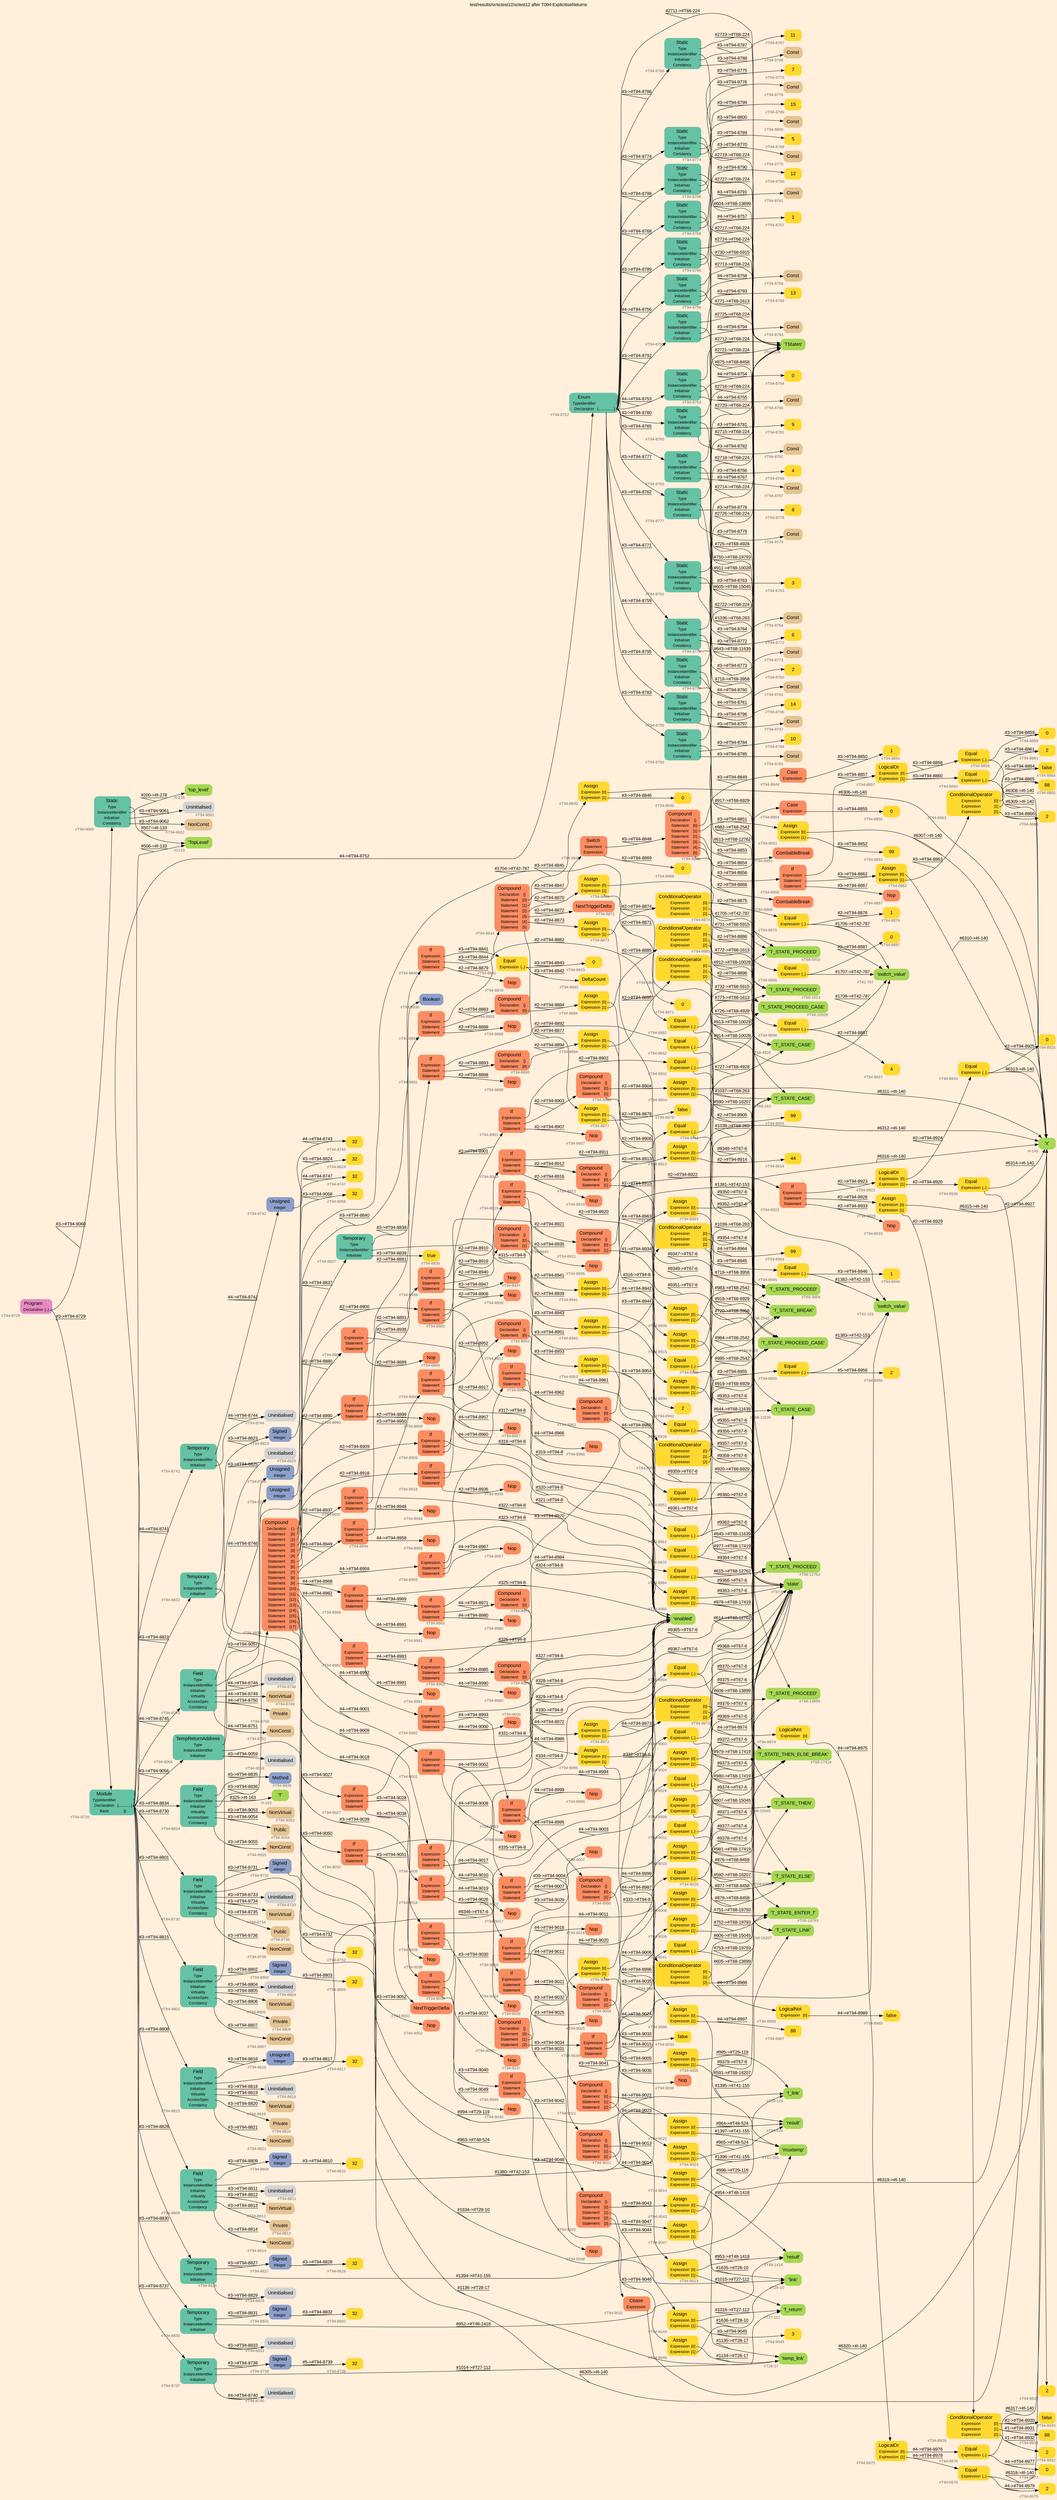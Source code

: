 digraph "test/results/sr/sctest12/sctest12 after T094-ExplicitiseReturns" {
label = "test/results/sr/sctest12/sctest12 after T094-ExplicitiseReturns"
labelloc = t
graph [
    rankdir = "LR"
    ranksep = 0.3
    bgcolor = antiquewhite1
    color = black
    fontcolor = black
    fontname = "Arial"
];
node [
    fontname = "Arial"
];
edge [
    fontname = "Arial"
];

// -------------------- node figure --------------------
// -------- block #T94-8728 ----------
"#T94-8728" [
    fillcolor = "/set28/4"
    xlabel = "#T94-8728"
    fontsize = "12"
    fontcolor = grey40
    shape = "plaintext"
    label = <<TABLE BORDER="0" CELLBORDER="0" CELLSPACING="0">
     <TR><TD><FONT COLOR="black" POINT-SIZE="15">Program</FONT></TD></TR>
     <TR><TD><FONT COLOR="black" POINT-SIZE="12">Declaration</FONT></TD><TD PORT="port0"><FONT COLOR="black" POINT-SIZE="12">{..}</FONT></TD></TR>
    </TABLE>>
    style = "rounded,filled"
];

// -------- block #T94-8729 ----------
"#T94-8729" [
    fillcolor = "/set28/1"
    xlabel = "#T94-8729"
    fontsize = "12"
    fontcolor = grey40
    shape = "plaintext"
    label = <<TABLE BORDER="0" CELLBORDER="0" CELLSPACING="0">
     <TR><TD><FONT COLOR="black" POINT-SIZE="15">Module</FONT></TD></TR>
     <TR><TD><FONT COLOR="black" POINT-SIZE="12">TypeIdentifier</FONT></TD><TD PORT="port0"></TD></TR>
     <TR><TD><FONT COLOR="black" POINT-SIZE="12">Declaration</FONT></TD><TD PORT="port1"><FONT COLOR="black" POINT-SIZE="12">{.............}</FONT></TD></TR>
     <TR><TD><FONT COLOR="black" POINT-SIZE="12">Base</FONT></TD><TD PORT="port2"><FONT COLOR="black" POINT-SIZE="12">{}</FONT></TD></TR>
    </TABLE>>
    style = "rounded,filled"
];

// -------- block #I-133 ----------
"#I-133" [
    fillcolor = "/set28/5"
    xlabel = "#I-133"
    fontsize = "12"
    fontcolor = grey40
    shape = "plaintext"
    label = <<TABLE BORDER="0" CELLBORDER="0" CELLSPACING="0">
     <TR><TD><FONT COLOR="black" POINT-SIZE="15">'TopLevel'</FONT></TD></TR>
    </TABLE>>
    style = "rounded,filled"
];

// -------- block #T94-8730 ----------
"#T94-8730" [
    fillcolor = "/set28/1"
    xlabel = "#T94-8730"
    fontsize = "12"
    fontcolor = grey40
    shape = "plaintext"
    label = <<TABLE BORDER="0" CELLBORDER="0" CELLSPACING="0">
     <TR><TD><FONT COLOR="black" POINT-SIZE="15">Field</FONT></TD></TR>
     <TR><TD><FONT COLOR="black" POINT-SIZE="12">Type</FONT></TD><TD PORT="port0"></TD></TR>
     <TR><TD><FONT COLOR="black" POINT-SIZE="12">InstanceIdentifier</FONT></TD><TD PORT="port1"></TD></TR>
     <TR><TD><FONT COLOR="black" POINT-SIZE="12">Initialiser</FONT></TD><TD PORT="port2"></TD></TR>
     <TR><TD><FONT COLOR="black" POINT-SIZE="12">Virtuality</FONT></TD><TD PORT="port3"></TD></TR>
     <TR><TD><FONT COLOR="black" POINT-SIZE="12">AccessSpec</FONT></TD><TD PORT="port4"></TD></TR>
     <TR><TD><FONT COLOR="black" POINT-SIZE="12">Constancy</FONT></TD><TD PORT="port5"></TD></TR>
    </TABLE>>
    style = "rounded,filled"
];

// -------- block #T94-8731 ----------
"#T94-8731" [
    fillcolor = "/set28/3"
    xlabel = "#T94-8731"
    fontsize = "12"
    fontcolor = grey40
    shape = "plaintext"
    label = <<TABLE BORDER="0" CELLBORDER="0" CELLSPACING="0">
     <TR><TD><FONT COLOR="black" POINT-SIZE="15">Signed</FONT></TD></TR>
     <TR><TD><FONT COLOR="black" POINT-SIZE="12">Integer</FONT></TD><TD PORT="port0"></TD></TR>
    </TABLE>>
    style = "rounded,filled"
];

// -------- block #T94-8732 ----------
"#T94-8732" [
    fillcolor = "/set28/6"
    xlabel = "#T94-8732"
    fontsize = "12"
    fontcolor = grey40
    shape = "plaintext"
    label = <<TABLE BORDER="0" CELLBORDER="0" CELLSPACING="0">
     <TR><TD><FONT COLOR="black" POINT-SIZE="15">32</FONT></TD></TR>
    </TABLE>>
    style = "rounded,filled"
];

// -------- block #I-140 ----------
"#I-140" [
    fillcolor = "/set28/5"
    xlabel = "#I-140"
    fontsize = "12"
    fontcolor = grey40
    shape = "plaintext"
    label = <<TABLE BORDER="0" CELLBORDER="0" CELLSPACING="0">
     <TR><TD><FONT COLOR="black" POINT-SIZE="15">'x'</FONT></TD></TR>
    </TABLE>>
    style = "rounded,filled"
];

// -------- block #T94-8733 ----------
"#T94-8733" [
    xlabel = "#T94-8733"
    fontsize = "12"
    fontcolor = grey40
    shape = "plaintext"
    label = <<TABLE BORDER="0" CELLBORDER="0" CELLSPACING="0">
     <TR><TD><FONT COLOR="black" POINT-SIZE="15">Uninitialised</FONT></TD></TR>
    </TABLE>>
    style = "rounded,filled"
];

// -------- block #T94-8734 ----------
"#T94-8734" [
    fillcolor = "/set28/7"
    xlabel = "#T94-8734"
    fontsize = "12"
    fontcolor = grey40
    shape = "plaintext"
    label = <<TABLE BORDER="0" CELLBORDER="0" CELLSPACING="0">
     <TR><TD><FONT COLOR="black" POINT-SIZE="15">NonVirtual</FONT></TD></TR>
    </TABLE>>
    style = "rounded,filled"
];

// -------- block #T94-8735 ----------
"#T94-8735" [
    fillcolor = "/set28/7"
    xlabel = "#T94-8735"
    fontsize = "12"
    fontcolor = grey40
    shape = "plaintext"
    label = <<TABLE BORDER="0" CELLBORDER="0" CELLSPACING="0">
     <TR><TD><FONT COLOR="black" POINT-SIZE="15">Public</FONT></TD></TR>
    </TABLE>>
    style = "rounded,filled"
];

// -------- block #T94-8736 ----------
"#T94-8736" [
    fillcolor = "/set28/7"
    xlabel = "#T94-8736"
    fontsize = "12"
    fontcolor = grey40
    shape = "plaintext"
    label = <<TABLE BORDER="0" CELLBORDER="0" CELLSPACING="0">
     <TR><TD><FONT COLOR="black" POINT-SIZE="15">NonConst</FONT></TD></TR>
    </TABLE>>
    style = "rounded,filled"
];

// -------- block #T94-8737 ----------
"#T94-8737" [
    fillcolor = "/set28/1"
    xlabel = "#T94-8737"
    fontsize = "12"
    fontcolor = grey40
    shape = "plaintext"
    label = <<TABLE BORDER="0" CELLBORDER="0" CELLSPACING="0">
     <TR><TD><FONT COLOR="black" POINT-SIZE="15">Temporary</FONT></TD></TR>
     <TR><TD><FONT COLOR="black" POINT-SIZE="12">Type</FONT></TD><TD PORT="port0"></TD></TR>
     <TR><TD><FONT COLOR="black" POINT-SIZE="12">InstanceIdentifier</FONT></TD><TD PORT="port1"></TD></TR>
     <TR><TD><FONT COLOR="black" POINT-SIZE="12">Initialiser</FONT></TD><TD PORT="port2"></TD></TR>
    </TABLE>>
    style = "rounded,filled"
];

// -------- block #T94-8738 ----------
"#T94-8738" [
    fillcolor = "/set28/3"
    xlabel = "#T94-8738"
    fontsize = "12"
    fontcolor = grey40
    shape = "plaintext"
    label = <<TABLE BORDER="0" CELLBORDER="0" CELLSPACING="0">
     <TR><TD><FONT COLOR="black" POINT-SIZE="15">Signed</FONT></TD></TR>
     <TR><TD><FONT COLOR="black" POINT-SIZE="12">Integer</FONT></TD><TD PORT="port0"></TD></TR>
    </TABLE>>
    style = "rounded,filled"
];

// -------- block #T94-8739 ----------
"#T94-8739" [
    fillcolor = "/set28/6"
    xlabel = "#T94-8739"
    fontsize = "12"
    fontcolor = grey40
    shape = "plaintext"
    label = <<TABLE BORDER="0" CELLBORDER="0" CELLSPACING="0">
     <TR><TD><FONT COLOR="black" POINT-SIZE="15">32</FONT></TD></TR>
    </TABLE>>
    style = "rounded,filled"
];

// -------- block #T27-112 ----------
"#T27-112" [
    fillcolor = "/set28/5"
    xlabel = "#T27-112"
    fontsize = "12"
    fontcolor = grey40
    shape = "plaintext"
    label = <<TABLE BORDER="0" CELLBORDER="0" CELLSPACING="0">
     <TR><TD><FONT COLOR="black" POINT-SIZE="15">'f_return'</FONT></TD></TR>
    </TABLE>>
    style = "rounded,filled"
];

// -------- block #T94-8740 ----------
"#T94-8740" [
    xlabel = "#T94-8740"
    fontsize = "12"
    fontcolor = grey40
    shape = "plaintext"
    label = <<TABLE BORDER="0" CELLBORDER="0" CELLSPACING="0">
     <TR><TD><FONT COLOR="black" POINT-SIZE="15">Uninitialised</FONT></TD></TR>
    </TABLE>>
    style = "rounded,filled"
];

// -------- block #T94-8741 ----------
"#T94-8741" [
    fillcolor = "/set28/1"
    xlabel = "#T94-8741"
    fontsize = "12"
    fontcolor = grey40
    shape = "plaintext"
    label = <<TABLE BORDER="0" CELLBORDER="0" CELLSPACING="0">
     <TR><TD><FONT COLOR="black" POINT-SIZE="15">Temporary</FONT></TD></TR>
     <TR><TD><FONT COLOR="black" POINT-SIZE="12">Type</FONT></TD><TD PORT="port0"></TD></TR>
     <TR><TD><FONT COLOR="black" POINT-SIZE="12">InstanceIdentifier</FONT></TD><TD PORT="port1"></TD></TR>
     <TR><TD><FONT COLOR="black" POINT-SIZE="12">Initialiser</FONT></TD><TD PORT="port2"></TD></TR>
    </TABLE>>
    style = "rounded,filled"
];

// -------- block #T94-8742 ----------
"#T94-8742" [
    fillcolor = "/set28/3"
    xlabel = "#T94-8742"
    fontsize = "12"
    fontcolor = grey40
    shape = "plaintext"
    label = <<TABLE BORDER="0" CELLBORDER="0" CELLSPACING="0">
     <TR><TD><FONT COLOR="black" POINT-SIZE="15">Unsigned</FONT></TD></TR>
     <TR><TD><FONT COLOR="black" POINT-SIZE="12">Integer</FONT></TD><TD PORT="port0"></TD></TR>
    </TABLE>>
    style = "rounded,filled"
];

// -------- block #T94-8743 ----------
"#T94-8743" [
    fillcolor = "/set28/6"
    xlabel = "#T94-8743"
    fontsize = "12"
    fontcolor = grey40
    shape = "plaintext"
    label = <<TABLE BORDER="0" CELLBORDER="0" CELLSPACING="0">
     <TR><TD><FONT COLOR="black" POINT-SIZE="15">32</FONT></TD></TR>
    </TABLE>>
    style = "rounded,filled"
];

// -------- block #T29-119 ----------
"#T29-119" [
    fillcolor = "/set28/5"
    xlabel = "#T29-119"
    fontsize = "12"
    fontcolor = grey40
    shape = "plaintext"
    label = <<TABLE BORDER="0" CELLBORDER="0" CELLSPACING="0">
     <TR><TD><FONT COLOR="black" POINT-SIZE="15">'f_link'</FONT></TD></TR>
    </TABLE>>
    style = "rounded,filled"
];

// -------- block #T94-8744 ----------
"#T94-8744" [
    xlabel = "#T94-8744"
    fontsize = "12"
    fontcolor = grey40
    shape = "plaintext"
    label = <<TABLE BORDER="0" CELLBORDER="0" CELLSPACING="0">
     <TR><TD><FONT COLOR="black" POINT-SIZE="15">Uninitialised</FONT></TD></TR>
    </TABLE>>
    style = "rounded,filled"
];

// -------- block #T94-8745 ----------
"#T94-8745" [
    fillcolor = "/set28/1"
    xlabel = "#T94-8745"
    fontsize = "12"
    fontcolor = grey40
    shape = "plaintext"
    label = <<TABLE BORDER="0" CELLBORDER="0" CELLSPACING="0">
     <TR><TD><FONT COLOR="black" POINT-SIZE="15">Field</FONT></TD></TR>
     <TR><TD><FONT COLOR="black" POINT-SIZE="12">Type</FONT></TD><TD PORT="port0"></TD></TR>
     <TR><TD><FONT COLOR="black" POINT-SIZE="12">InstanceIdentifier</FONT></TD><TD PORT="port1"></TD></TR>
     <TR><TD><FONT COLOR="black" POINT-SIZE="12">Initialiser</FONT></TD><TD PORT="port2"></TD></TR>
     <TR><TD><FONT COLOR="black" POINT-SIZE="12">Virtuality</FONT></TD><TD PORT="port3"></TD></TR>
     <TR><TD><FONT COLOR="black" POINT-SIZE="12">AccessSpec</FONT></TD><TD PORT="port4"></TD></TR>
     <TR><TD><FONT COLOR="black" POINT-SIZE="12">Constancy</FONT></TD><TD PORT="port5"></TD></TR>
    </TABLE>>
    style = "rounded,filled"
];

// -------- block #T94-8746 ----------
"#T94-8746" [
    fillcolor = "/set28/3"
    xlabel = "#T94-8746"
    fontsize = "12"
    fontcolor = grey40
    shape = "plaintext"
    label = <<TABLE BORDER="0" CELLBORDER="0" CELLSPACING="0">
     <TR><TD><FONT COLOR="black" POINT-SIZE="15">Unsigned</FONT></TD></TR>
     <TR><TD><FONT COLOR="black" POINT-SIZE="12">Integer</FONT></TD><TD PORT="port0"></TD></TR>
    </TABLE>>
    style = "rounded,filled"
];

// -------- block #T94-8747 ----------
"#T94-8747" [
    fillcolor = "/set28/6"
    xlabel = "#T94-8747"
    fontsize = "12"
    fontcolor = grey40
    shape = "plaintext"
    label = <<TABLE BORDER="0" CELLBORDER="0" CELLSPACING="0">
     <TR><TD><FONT COLOR="black" POINT-SIZE="15">32</FONT></TD></TR>
    </TABLE>>
    style = "rounded,filled"
];

// -------- block #T28-10 ----------
"#T28-10" [
    fillcolor = "/set28/5"
    xlabel = "#T28-10"
    fontsize = "12"
    fontcolor = grey40
    shape = "plaintext"
    label = <<TABLE BORDER="0" CELLBORDER="0" CELLSPACING="0">
     <TR><TD><FONT COLOR="black" POINT-SIZE="15">'link'</FONT></TD></TR>
    </TABLE>>
    style = "rounded,filled"
];

// -------- block #T94-8748 ----------
"#T94-8748" [
    xlabel = "#T94-8748"
    fontsize = "12"
    fontcolor = grey40
    shape = "plaintext"
    label = <<TABLE BORDER="0" CELLBORDER="0" CELLSPACING="0">
     <TR><TD><FONT COLOR="black" POINT-SIZE="15">Uninitialised</FONT></TD></TR>
    </TABLE>>
    style = "rounded,filled"
];

// -------- block #T94-8749 ----------
"#T94-8749" [
    fillcolor = "/set28/7"
    xlabel = "#T94-8749"
    fontsize = "12"
    fontcolor = grey40
    shape = "plaintext"
    label = <<TABLE BORDER="0" CELLBORDER="0" CELLSPACING="0">
     <TR><TD><FONT COLOR="black" POINT-SIZE="15">NonVirtual</FONT></TD></TR>
    </TABLE>>
    style = "rounded,filled"
];

// -------- block #T94-8750 ----------
"#T94-8750" [
    fillcolor = "/set28/7"
    xlabel = "#T94-8750"
    fontsize = "12"
    fontcolor = grey40
    shape = "plaintext"
    label = <<TABLE BORDER="0" CELLBORDER="0" CELLSPACING="0">
     <TR><TD><FONT COLOR="black" POINT-SIZE="15">Private</FONT></TD></TR>
    </TABLE>>
    style = "rounded,filled"
];

// -------- block #T94-8751 ----------
"#T94-8751" [
    fillcolor = "/set28/7"
    xlabel = "#T94-8751"
    fontsize = "12"
    fontcolor = grey40
    shape = "plaintext"
    label = <<TABLE BORDER="0" CELLBORDER="0" CELLSPACING="0">
     <TR><TD><FONT COLOR="black" POINT-SIZE="15">NonConst</FONT></TD></TR>
    </TABLE>>
    style = "rounded,filled"
];

// -------- block #T94-8752 ----------
"#T94-8752" [
    fillcolor = "/set28/1"
    xlabel = "#T94-8752"
    fontsize = "12"
    fontcolor = grey40
    shape = "plaintext"
    label = <<TABLE BORDER="0" CELLBORDER="0" CELLSPACING="0">
     <TR><TD><FONT COLOR="black" POINT-SIZE="15">Enum</FONT></TD></TR>
     <TR><TD><FONT COLOR="black" POINT-SIZE="12">TypeIdentifier</FONT></TD><TD PORT="port0"></TD></TR>
     <TR><TD><FONT COLOR="black" POINT-SIZE="12">Declaration</FONT></TD><TD PORT="port1"><FONT COLOR="black" POINT-SIZE="12">{................}</FONT></TD></TR>
    </TABLE>>
    style = "rounded,filled"
];

// -------- block #T68-224 ----------
"#T68-224" [
    fillcolor = "/set28/5"
    xlabel = "#T68-224"
    fontsize = "12"
    fontcolor = grey40
    shape = "plaintext"
    label = <<TABLE BORDER="0" CELLBORDER="0" CELLSPACING="0">
     <TR><TD><FONT COLOR="black" POINT-SIZE="15">'TStates'</FONT></TD></TR>
    </TABLE>>
    style = "rounded,filled"
];

// -------- block #T94-8753 ----------
"#T94-8753" [
    fillcolor = "/set28/1"
    xlabel = "#T94-8753"
    fontsize = "12"
    fontcolor = grey40
    shape = "plaintext"
    label = <<TABLE BORDER="0" CELLBORDER="0" CELLSPACING="0">
     <TR><TD><FONT COLOR="black" POINT-SIZE="15">Static</FONT></TD></TR>
     <TR><TD><FONT COLOR="black" POINT-SIZE="12">Type</FONT></TD><TD PORT="port0"></TD></TR>
     <TR><TD><FONT COLOR="black" POINT-SIZE="12">InstanceIdentifier</FONT></TD><TD PORT="port1"></TD></TR>
     <TR><TD><FONT COLOR="black" POINT-SIZE="12">Initialiser</FONT></TD><TD PORT="port2"></TD></TR>
     <TR><TD><FONT COLOR="black" POINT-SIZE="12">Constancy</FONT></TD><TD PORT="port3"></TD></TR>
    </TABLE>>
    style = "rounded,filled"
];

// -------- block #T68-263 ----------
"#T68-263" [
    fillcolor = "/set28/5"
    xlabel = "#T68-263"
    fontsize = "12"
    fontcolor = grey40
    shape = "plaintext"
    label = <<TABLE BORDER="0" CELLBORDER="0" CELLSPACING="0">
     <TR><TD><FONT COLOR="black" POINT-SIZE="15">'T_STATE_CASE'</FONT></TD></TR>
    </TABLE>>
    style = "rounded,filled"
];

// -------- block #T94-8754 ----------
"#T94-8754" [
    fillcolor = "/set28/6"
    xlabel = "#T94-8754"
    fontsize = "12"
    fontcolor = grey40
    shape = "plaintext"
    label = <<TABLE BORDER="0" CELLBORDER="0" CELLSPACING="0">
     <TR><TD><FONT COLOR="black" POINT-SIZE="15">0</FONT></TD></TR>
    </TABLE>>
    style = "rounded,filled"
];

// -------- block #T94-8755 ----------
"#T94-8755" [
    fillcolor = "/set28/7"
    xlabel = "#T94-8755"
    fontsize = "12"
    fontcolor = grey40
    shape = "plaintext"
    label = <<TABLE BORDER="0" CELLBORDER="0" CELLSPACING="0">
     <TR><TD><FONT COLOR="black" POINT-SIZE="15">Const</FONT></TD></TR>
    </TABLE>>
    style = "rounded,filled"
];

// -------- block #T94-8756 ----------
"#T94-8756" [
    fillcolor = "/set28/1"
    xlabel = "#T94-8756"
    fontsize = "12"
    fontcolor = grey40
    shape = "plaintext"
    label = <<TABLE BORDER="0" CELLBORDER="0" CELLSPACING="0">
     <TR><TD><FONT COLOR="black" POINT-SIZE="15">Static</FONT></TD></TR>
     <TR><TD><FONT COLOR="black" POINT-SIZE="12">Type</FONT></TD><TD PORT="port0"></TD></TR>
     <TR><TD><FONT COLOR="black" POINT-SIZE="12">InstanceIdentifier</FONT></TD><TD PORT="port1"></TD></TR>
     <TR><TD><FONT COLOR="black" POINT-SIZE="12">Initialiser</FONT></TD><TD PORT="port2"></TD></TR>
     <TR><TD><FONT COLOR="black" POINT-SIZE="12">Constancy</FONT></TD><TD PORT="port3"></TD></TR>
    </TABLE>>
    style = "rounded,filled"
];

// -------- block #T68-1613 ----------
"#T68-1613" [
    fillcolor = "/set28/5"
    xlabel = "#T68-1613"
    fontsize = "12"
    fontcolor = grey40
    shape = "plaintext"
    label = <<TABLE BORDER="0" CELLBORDER="0" CELLSPACING="0">
     <TR><TD><FONT COLOR="black" POINT-SIZE="15">'T_STATE_PROCEED'</FONT></TD></TR>
    </TABLE>>
    style = "rounded,filled"
];

// -------- block #T94-8757 ----------
"#T94-8757" [
    fillcolor = "/set28/6"
    xlabel = "#T94-8757"
    fontsize = "12"
    fontcolor = grey40
    shape = "plaintext"
    label = <<TABLE BORDER="0" CELLBORDER="0" CELLSPACING="0">
     <TR><TD><FONT COLOR="black" POINT-SIZE="15">1</FONT></TD></TR>
    </TABLE>>
    style = "rounded,filled"
];

// -------- block #T94-8758 ----------
"#T94-8758" [
    fillcolor = "/set28/7"
    xlabel = "#T94-8758"
    fontsize = "12"
    fontcolor = grey40
    shape = "plaintext"
    label = <<TABLE BORDER="0" CELLBORDER="0" CELLSPACING="0">
     <TR><TD><FONT COLOR="black" POINT-SIZE="15">Const</FONT></TD></TR>
    </TABLE>>
    style = "rounded,filled"
];

// -------- block #T94-8759 ----------
"#T94-8759" [
    fillcolor = "/set28/1"
    xlabel = "#T94-8759"
    fontsize = "12"
    fontcolor = grey40
    shape = "plaintext"
    label = <<TABLE BORDER="0" CELLBORDER="0" CELLSPACING="0">
     <TR><TD><FONT COLOR="black" POINT-SIZE="15">Static</FONT></TD></TR>
     <TR><TD><FONT COLOR="black" POINT-SIZE="12">Type</FONT></TD><TD PORT="port0"></TD></TR>
     <TR><TD><FONT COLOR="black" POINT-SIZE="12">InstanceIdentifier</FONT></TD><TD PORT="port1"></TD></TR>
     <TR><TD><FONT COLOR="black" POINT-SIZE="12">Initialiser</FONT></TD><TD PORT="port2"></TD></TR>
     <TR><TD><FONT COLOR="black" POINT-SIZE="12">Constancy</FONT></TD><TD PORT="port3"></TD></TR>
    </TABLE>>
    style = "rounded,filled"
];

// -------- block #T68-2542 ----------
"#T68-2542" [
    fillcolor = "/set28/5"
    xlabel = "#T68-2542"
    fontsize = "12"
    fontcolor = grey40
    shape = "plaintext"
    label = <<TABLE BORDER="0" CELLBORDER="0" CELLSPACING="0">
     <TR><TD><FONT COLOR="black" POINT-SIZE="15">'T_STATE_BREAK'</FONT></TD></TR>
    </TABLE>>
    style = "rounded,filled"
];

// -------- block #T94-8760 ----------
"#T94-8760" [
    fillcolor = "/set28/6"
    xlabel = "#T94-8760"
    fontsize = "12"
    fontcolor = grey40
    shape = "plaintext"
    label = <<TABLE BORDER="0" CELLBORDER="0" CELLSPACING="0">
     <TR><TD><FONT COLOR="black" POINT-SIZE="15">2</FONT></TD></TR>
    </TABLE>>
    style = "rounded,filled"
];

// -------- block #T94-8761 ----------
"#T94-8761" [
    fillcolor = "/set28/7"
    xlabel = "#T94-8761"
    fontsize = "12"
    fontcolor = grey40
    shape = "plaintext"
    label = <<TABLE BORDER="0" CELLBORDER="0" CELLSPACING="0">
     <TR><TD><FONT COLOR="black" POINT-SIZE="15">Const</FONT></TD></TR>
    </TABLE>>
    style = "rounded,filled"
];

// -------- block #T94-8762 ----------
"#T94-8762" [
    fillcolor = "/set28/1"
    xlabel = "#T94-8762"
    fontsize = "12"
    fontcolor = grey40
    shape = "plaintext"
    label = <<TABLE BORDER="0" CELLBORDER="0" CELLSPACING="0">
     <TR><TD><FONT COLOR="black" POINT-SIZE="15">Static</FONT></TD></TR>
     <TR><TD><FONT COLOR="black" POINT-SIZE="12">Type</FONT></TD><TD PORT="port0"></TD></TR>
     <TR><TD><FONT COLOR="black" POINT-SIZE="12">InstanceIdentifier</FONT></TD><TD PORT="port1"></TD></TR>
     <TR><TD><FONT COLOR="black" POINT-SIZE="12">Initialiser</FONT></TD><TD PORT="port2"></TD></TR>
     <TR><TD><FONT COLOR="black" POINT-SIZE="12">Constancy</FONT></TD><TD PORT="port3"></TD></TR>
    </TABLE>>
    style = "rounded,filled"
];

// -------- block #T68-3958 ----------
"#T68-3958" [
    fillcolor = "/set28/5"
    xlabel = "#T68-3958"
    fontsize = "12"
    fontcolor = grey40
    shape = "plaintext"
    label = <<TABLE BORDER="0" CELLBORDER="0" CELLSPACING="0">
     <TR><TD><FONT COLOR="black" POINT-SIZE="15">'T_STATE_PROCEED'</FONT></TD></TR>
    </TABLE>>
    style = "rounded,filled"
];

// -------- block #T94-8763 ----------
"#T94-8763" [
    fillcolor = "/set28/6"
    xlabel = "#T94-8763"
    fontsize = "12"
    fontcolor = grey40
    shape = "plaintext"
    label = <<TABLE BORDER="0" CELLBORDER="0" CELLSPACING="0">
     <TR><TD><FONT COLOR="black" POINT-SIZE="15">3</FONT></TD></TR>
    </TABLE>>
    style = "rounded,filled"
];

// -------- block #T94-8764 ----------
"#T94-8764" [
    fillcolor = "/set28/7"
    xlabel = "#T94-8764"
    fontsize = "12"
    fontcolor = grey40
    shape = "plaintext"
    label = <<TABLE BORDER="0" CELLBORDER="0" CELLSPACING="0">
     <TR><TD><FONT COLOR="black" POINT-SIZE="15">Const</FONT></TD></TR>
    </TABLE>>
    style = "rounded,filled"
];

// -------- block #T94-8765 ----------
"#T94-8765" [
    fillcolor = "/set28/1"
    xlabel = "#T94-8765"
    fontsize = "12"
    fontcolor = grey40
    shape = "plaintext"
    label = <<TABLE BORDER="0" CELLBORDER="0" CELLSPACING="0">
     <TR><TD><FONT COLOR="black" POINT-SIZE="15">Static</FONT></TD></TR>
     <TR><TD><FONT COLOR="black" POINT-SIZE="12">Type</FONT></TD><TD PORT="port0"></TD></TR>
     <TR><TD><FONT COLOR="black" POINT-SIZE="12">InstanceIdentifier</FONT></TD><TD PORT="port1"></TD></TR>
     <TR><TD><FONT COLOR="black" POINT-SIZE="12">Initialiser</FONT></TD><TD PORT="port2"></TD></TR>
     <TR><TD><FONT COLOR="black" POINT-SIZE="12">Constancy</FONT></TD><TD PORT="port3"></TD></TR>
    </TABLE>>
    style = "rounded,filled"
];

// -------- block #T68-4928 ----------
"#T68-4928" [
    fillcolor = "/set28/5"
    xlabel = "#T68-4928"
    fontsize = "12"
    fontcolor = grey40
    shape = "plaintext"
    label = <<TABLE BORDER="0" CELLBORDER="0" CELLSPACING="0">
     <TR><TD><FONT COLOR="black" POINT-SIZE="15">'T_STATE_CASE'</FONT></TD></TR>
    </TABLE>>
    style = "rounded,filled"
];

// -------- block #T94-8766 ----------
"#T94-8766" [
    fillcolor = "/set28/6"
    xlabel = "#T94-8766"
    fontsize = "12"
    fontcolor = grey40
    shape = "plaintext"
    label = <<TABLE BORDER="0" CELLBORDER="0" CELLSPACING="0">
     <TR><TD><FONT COLOR="black" POINT-SIZE="15">4</FONT></TD></TR>
    </TABLE>>
    style = "rounded,filled"
];

// -------- block #T94-8767 ----------
"#T94-8767" [
    fillcolor = "/set28/7"
    xlabel = "#T94-8767"
    fontsize = "12"
    fontcolor = grey40
    shape = "plaintext"
    label = <<TABLE BORDER="0" CELLBORDER="0" CELLSPACING="0">
     <TR><TD><FONT COLOR="black" POINT-SIZE="15">Const</FONT></TD></TR>
    </TABLE>>
    style = "rounded,filled"
];

// -------- block #T94-8768 ----------
"#T94-8768" [
    fillcolor = "/set28/1"
    xlabel = "#T94-8768"
    fontsize = "12"
    fontcolor = grey40
    shape = "plaintext"
    label = <<TABLE BORDER="0" CELLBORDER="0" CELLSPACING="0">
     <TR><TD><FONT COLOR="black" POINT-SIZE="15">Static</FONT></TD></TR>
     <TR><TD><FONT COLOR="black" POINT-SIZE="12">Type</FONT></TD><TD PORT="port0"></TD></TR>
     <TR><TD><FONT COLOR="black" POINT-SIZE="12">InstanceIdentifier</FONT></TD><TD PORT="port1"></TD></TR>
     <TR><TD><FONT COLOR="black" POINT-SIZE="12">Initialiser</FONT></TD><TD PORT="port2"></TD></TR>
     <TR><TD><FONT COLOR="black" POINT-SIZE="12">Constancy</FONT></TD><TD PORT="port3"></TD></TR>
    </TABLE>>
    style = "rounded,filled"
];

// -------- block #T68-5915 ----------
"#T68-5915" [
    fillcolor = "/set28/5"
    xlabel = "#T68-5915"
    fontsize = "12"
    fontcolor = grey40
    shape = "plaintext"
    label = <<TABLE BORDER="0" CELLBORDER="0" CELLSPACING="0">
     <TR><TD><FONT COLOR="black" POINT-SIZE="15">'T_STATE_PROCEED'</FONT></TD></TR>
    </TABLE>>
    style = "rounded,filled"
];

// -------- block #T94-8769 ----------
"#T94-8769" [
    fillcolor = "/set28/6"
    xlabel = "#T94-8769"
    fontsize = "12"
    fontcolor = grey40
    shape = "plaintext"
    label = <<TABLE BORDER="0" CELLBORDER="0" CELLSPACING="0">
     <TR><TD><FONT COLOR="black" POINT-SIZE="15">5</FONT></TD></TR>
    </TABLE>>
    style = "rounded,filled"
];

// -------- block #T94-8770 ----------
"#T94-8770" [
    fillcolor = "/set28/7"
    xlabel = "#T94-8770"
    fontsize = "12"
    fontcolor = grey40
    shape = "plaintext"
    label = <<TABLE BORDER="0" CELLBORDER="0" CELLSPACING="0">
     <TR><TD><FONT COLOR="black" POINT-SIZE="15">Const</FONT></TD></TR>
    </TABLE>>
    style = "rounded,filled"
];

// -------- block #T94-8771 ----------
"#T94-8771" [
    fillcolor = "/set28/1"
    xlabel = "#T94-8771"
    fontsize = "12"
    fontcolor = grey40
    shape = "plaintext"
    label = <<TABLE BORDER="0" CELLBORDER="0" CELLSPACING="0">
     <TR><TD><FONT COLOR="black" POINT-SIZE="15">Static</FONT></TD></TR>
     <TR><TD><FONT COLOR="black" POINT-SIZE="12">Type</FONT></TD><TD PORT="port0"></TD></TR>
     <TR><TD><FONT COLOR="black" POINT-SIZE="12">InstanceIdentifier</FONT></TD><TD PORT="port1"></TD></TR>
     <TR><TD><FONT COLOR="black" POINT-SIZE="12">Initialiser</FONT></TD><TD PORT="port2"></TD></TR>
     <TR><TD><FONT COLOR="black" POINT-SIZE="12">Constancy</FONT></TD><TD PORT="port3"></TD></TR>
    </TABLE>>
    style = "rounded,filled"
];

// -------- block #T68-6929 ----------
"#T68-6929" [
    fillcolor = "/set28/5"
    xlabel = "#T68-6929"
    fontsize = "12"
    fontcolor = grey40
    shape = "plaintext"
    label = <<TABLE BORDER="0" CELLBORDER="0" CELLSPACING="0">
     <TR><TD><FONT COLOR="black" POINT-SIZE="15">'T_STATE_PROCEED_CASE'</FONT></TD></TR>
    </TABLE>>
    style = "rounded,filled"
];

// -------- block #T94-8772 ----------
"#T94-8772" [
    fillcolor = "/set28/6"
    xlabel = "#T94-8772"
    fontsize = "12"
    fontcolor = grey40
    shape = "plaintext"
    label = <<TABLE BORDER="0" CELLBORDER="0" CELLSPACING="0">
     <TR><TD><FONT COLOR="black" POINT-SIZE="15">6</FONT></TD></TR>
    </TABLE>>
    style = "rounded,filled"
];

// -------- block #T94-8773 ----------
"#T94-8773" [
    fillcolor = "/set28/7"
    xlabel = "#T94-8773"
    fontsize = "12"
    fontcolor = grey40
    shape = "plaintext"
    label = <<TABLE BORDER="0" CELLBORDER="0" CELLSPACING="0">
     <TR><TD><FONT COLOR="black" POINT-SIZE="15">Const</FONT></TD></TR>
    </TABLE>>
    style = "rounded,filled"
];

// -------- block #T94-8774 ----------
"#T94-8774" [
    fillcolor = "/set28/1"
    xlabel = "#T94-8774"
    fontsize = "12"
    fontcolor = grey40
    shape = "plaintext"
    label = <<TABLE BORDER="0" CELLBORDER="0" CELLSPACING="0">
     <TR><TD><FONT COLOR="black" POINT-SIZE="15">Static</FONT></TD></TR>
     <TR><TD><FONT COLOR="black" POINT-SIZE="12">Type</FONT></TD><TD PORT="port0"></TD></TR>
     <TR><TD><FONT COLOR="black" POINT-SIZE="12">InstanceIdentifier</FONT></TD><TD PORT="port1"></TD></TR>
     <TR><TD><FONT COLOR="black" POINT-SIZE="12">Initialiser</FONT></TD><TD PORT="port2"></TD></TR>
     <TR><TD><FONT COLOR="black" POINT-SIZE="12">Constancy</FONT></TD><TD PORT="port3"></TD></TR>
    </TABLE>>
    style = "rounded,filled"
];

// -------- block #T68-8458 ----------
"#T68-8458" [
    fillcolor = "/set28/5"
    xlabel = "#T68-8458"
    fontsize = "12"
    fontcolor = grey40
    shape = "plaintext"
    label = <<TABLE BORDER="0" CELLBORDER="0" CELLSPACING="0">
     <TR><TD><FONT COLOR="black" POINT-SIZE="15">'T_STATE_ELSE'</FONT></TD></TR>
    </TABLE>>
    style = "rounded,filled"
];

// -------- block #T94-8775 ----------
"#T94-8775" [
    fillcolor = "/set28/6"
    xlabel = "#T94-8775"
    fontsize = "12"
    fontcolor = grey40
    shape = "plaintext"
    label = <<TABLE BORDER="0" CELLBORDER="0" CELLSPACING="0">
     <TR><TD><FONT COLOR="black" POINT-SIZE="15">7</FONT></TD></TR>
    </TABLE>>
    style = "rounded,filled"
];

// -------- block #T94-8776 ----------
"#T94-8776" [
    fillcolor = "/set28/7"
    xlabel = "#T94-8776"
    fontsize = "12"
    fontcolor = grey40
    shape = "plaintext"
    label = <<TABLE BORDER="0" CELLBORDER="0" CELLSPACING="0">
     <TR><TD><FONT COLOR="black" POINT-SIZE="15">Const</FONT></TD></TR>
    </TABLE>>
    style = "rounded,filled"
];

// -------- block #T94-8777 ----------
"#T94-8777" [
    fillcolor = "/set28/1"
    xlabel = "#T94-8777"
    fontsize = "12"
    fontcolor = grey40
    shape = "plaintext"
    label = <<TABLE BORDER="0" CELLBORDER="0" CELLSPACING="0">
     <TR><TD><FONT COLOR="black" POINT-SIZE="15">Static</FONT></TD></TR>
     <TR><TD><FONT COLOR="black" POINT-SIZE="12">Type</FONT></TD><TD PORT="port0"></TD></TR>
     <TR><TD><FONT COLOR="black" POINT-SIZE="12">InstanceIdentifier</FONT></TD><TD PORT="port1"></TD></TR>
     <TR><TD><FONT COLOR="black" POINT-SIZE="12">Initialiser</FONT></TD><TD PORT="port2"></TD></TR>
     <TR><TD><FONT COLOR="black" POINT-SIZE="12">Constancy</FONT></TD><TD PORT="port3"></TD></TR>
    </TABLE>>
    style = "rounded,filled"
];

// -------- block #T68-10028 ----------
"#T68-10028" [
    fillcolor = "/set28/5"
    xlabel = "#T68-10028"
    fontsize = "12"
    fontcolor = grey40
    shape = "plaintext"
    label = <<TABLE BORDER="0" CELLBORDER="0" CELLSPACING="0">
     <TR><TD><FONT COLOR="black" POINT-SIZE="15">'T_STATE_PROCEED_CASE'</FONT></TD></TR>
    </TABLE>>
    style = "rounded,filled"
];

// -------- block #T94-8778 ----------
"#T94-8778" [
    fillcolor = "/set28/6"
    xlabel = "#T94-8778"
    fontsize = "12"
    fontcolor = grey40
    shape = "plaintext"
    label = <<TABLE BORDER="0" CELLBORDER="0" CELLSPACING="0">
     <TR><TD><FONT COLOR="black" POINT-SIZE="15">8</FONT></TD></TR>
    </TABLE>>
    style = "rounded,filled"
];

// -------- block #T94-8779 ----------
"#T94-8779" [
    fillcolor = "/set28/7"
    xlabel = "#T94-8779"
    fontsize = "12"
    fontcolor = grey40
    shape = "plaintext"
    label = <<TABLE BORDER="0" CELLBORDER="0" CELLSPACING="0">
     <TR><TD><FONT COLOR="black" POINT-SIZE="15">Const</FONT></TD></TR>
    </TABLE>>
    style = "rounded,filled"
];

// -------- block #T94-8780 ----------
"#T94-8780" [
    fillcolor = "/set28/1"
    xlabel = "#T94-8780"
    fontsize = "12"
    fontcolor = grey40
    shape = "plaintext"
    label = <<TABLE BORDER="0" CELLBORDER="0" CELLSPACING="0">
     <TR><TD><FONT COLOR="black" POINT-SIZE="15">Static</FONT></TD></TR>
     <TR><TD><FONT COLOR="black" POINT-SIZE="12">Type</FONT></TD><TD PORT="port0"></TD></TR>
     <TR><TD><FONT COLOR="black" POINT-SIZE="12">InstanceIdentifier</FONT></TD><TD PORT="port1"></TD></TR>
     <TR><TD><FONT COLOR="black" POINT-SIZE="12">Initialiser</FONT></TD><TD PORT="port2"></TD></TR>
     <TR><TD><FONT COLOR="black" POINT-SIZE="12">Constancy</FONT></TD><TD PORT="port3"></TD></TR>
    </TABLE>>
    style = "rounded,filled"
];

// -------- block #T68-11639 ----------
"#T68-11639" [
    fillcolor = "/set28/5"
    xlabel = "#T68-11639"
    fontsize = "12"
    fontcolor = grey40
    shape = "plaintext"
    label = <<TABLE BORDER="0" CELLBORDER="0" CELLSPACING="0">
     <TR><TD><FONT COLOR="black" POINT-SIZE="15">'T_STATE_CASE'</FONT></TD></TR>
    </TABLE>>
    style = "rounded,filled"
];

// -------- block #T94-8781 ----------
"#T94-8781" [
    fillcolor = "/set28/6"
    xlabel = "#T94-8781"
    fontsize = "12"
    fontcolor = grey40
    shape = "plaintext"
    label = <<TABLE BORDER="0" CELLBORDER="0" CELLSPACING="0">
     <TR><TD><FONT COLOR="black" POINT-SIZE="15">9</FONT></TD></TR>
    </TABLE>>
    style = "rounded,filled"
];

// -------- block #T94-8782 ----------
"#T94-8782" [
    fillcolor = "/set28/7"
    xlabel = "#T94-8782"
    fontsize = "12"
    fontcolor = grey40
    shape = "plaintext"
    label = <<TABLE BORDER="0" CELLBORDER="0" CELLSPACING="0">
     <TR><TD><FONT COLOR="black" POINT-SIZE="15">Const</FONT></TD></TR>
    </TABLE>>
    style = "rounded,filled"
];

// -------- block #T94-8783 ----------
"#T94-8783" [
    fillcolor = "/set28/1"
    xlabel = "#T94-8783"
    fontsize = "12"
    fontcolor = grey40
    shape = "plaintext"
    label = <<TABLE BORDER="0" CELLBORDER="0" CELLSPACING="0">
     <TR><TD><FONT COLOR="black" POINT-SIZE="15">Static</FONT></TD></TR>
     <TR><TD><FONT COLOR="black" POINT-SIZE="12">Type</FONT></TD><TD PORT="port0"></TD></TR>
     <TR><TD><FONT COLOR="black" POINT-SIZE="12">InstanceIdentifier</FONT></TD><TD PORT="port1"></TD></TR>
     <TR><TD><FONT COLOR="black" POINT-SIZE="12">Initialiser</FONT></TD><TD PORT="port2"></TD></TR>
     <TR><TD><FONT COLOR="black" POINT-SIZE="12">Constancy</FONT></TD><TD PORT="port3"></TD></TR>
    </TABLE>>
    style = "rounded,filled"
];

// -------- block #T68-12762 ----------
"#T68-12762" [
    fillcolor = "/set28/5"
    xlabel = "#T68-12762"
    fontsize = "12"
    fontcolor = grey40
    shape = "plaintext"
    label = <<TABLE BORDER="0" CELLBORDER="0" CELLSPACING="0">
     <TR><TD><FONT COLOR="black" POINT-SIZE="15">'T_STATE_PROCEED'</FONT></TD></TR>
    </TABLE>>
    style = "rounded,filled"
];

// -------- block #T94-8784 ----------
"#T94-8784" [
    fillcolor = "/set28/6"
    xlabel = "#T94-8784"
    fontsize = "12"
    fontcolor = grey40
    shape = "plaintext"
    label = <<TABLE BORDER="0" CELLBORDER="0" CELLSPACING="0">
     <TR><TD><FONT COLOR="black" POINT-SIZE="15">10</FONT></TD></TR>
    </TABLE>>
    style = "rounded,filled"
];

// -------- block #T94-8785 ----------
"#T94-8785" [
    fillcolor = "/set28/7"
    xlabel = "#T94-8785"
    fontsize = "12"
    fontcolor = grey40
    shape = "plaintext"
    label = <<TABLE BORDER="0" CELLBORDER="0" CELLSPACING="0">
     <TR><TD><FONT COLOR="black" POINT-SIZE="15">Const</FONT></TD></TR>
    </TABLE>>
    style = "rounded,filled"
];

// -------- block #T94-8786 ----------
"#T94-8786" [
    fillcolor = "/set28/1"
    xlabel = "#T94-8786"
    fontsize = "12"
    fontcolor = grey40
    shape = "plaintext"
    label = <<TABLE BORDER="0" CELLBORDER="0" CELLSPACING="0">
     <TR><TD><FONT COLOR="black" POINT-SIZE="15">Static</FONT></TD></TR>
     <TR><TD><FONT COLOR="black" POINT-SIZE="12">Type</FONT></TD><TD PORT="port0"></TD></TR>
     <TR><TD><FONT COLOR="black" POINT-SIZE="12">InstanceIdentifier</FONT></TD><TD PORT="port1"></TD></TR>
     <TR><TD><FONT COLOR="black" POINT-SIZE="12">Initialiser</FONT></TD><TD PORT="port2"></TD></TR>
     <TR><TD><FONT COLOR="black" POINT-SIZE="12">Constancy</FONT></TD><TD PORT="port3"></TD></TR>
    </TABLE>>
    style = "rounded,filled"
];

// -------- block #T68-13899 ----------
"#T68-13899" [
    fillcolor = "/set28/5"
    xlabel = "#T68-13899"
    fontsize = "12"
    fontcolor = grey40
    shape = "plaintext"
    label = <<TABLE BORDER="0" CELLBORDER="0" CELLSPACING="0">
     <TR><TD><FONT COLOR="black" POINT-SIZE="15">'T_STATE_PROCEED'</FONT></TD></TR>
    </TABLE>>
    style = "rounded,filled"
];

// -------- block #T94-8787 ----------
"#T94-8787" [
    fillcolor = "/set28/6"
    xlabel = "#T94-8787"
    fontsize = "12"
    fontcolor = grey40
    shape = "plaintext"
    label = <<TABLE BORDER="0" CELLBORDER="0" CELLSPACING="0">
     <TR><TD><FONT COLOR="black" POINT-SIZE="15">11</FONT></TD></TR>
    </TABLE>>
    style = "rounded,filled"
];

// -------- block #T94-8788 ----------
"#T94-8788" [
    fillcolor = "/set28/7"
    xlabel = "#T94-8788"
    fontsize = "12"
    fontcolor = grey40
    shape = "plaintext"
    label = <<TABLE BORDER="0" CELLBORDER="0" CELLSPACING="0">
     <TR><TD><FONT COLOR="black" POINT-SIZE="15">Const</FONT></TD></TR>
    </TABLE>>
    style = "rounded,filled"
];

// -------- block #T94-8789 ----------
"#T94-8789" [
    fillcolor = "/set28/1"
    xlabel = "#T94-8789"
    fontsize = "12"
    fontcolor = grey40
    shape = "plaintext"
    label = <<TABLE BORDER="0" CELLBORDER="0" CELLSPACING="0">
     <TR><TD><FONT COLOR="black" POINT-SIZE="15">Static</FONT></TD></TR>
     <TR><TD><FONT COLOR="black" POINT-SIZE="12">Type</FONT></TD><TD PORT="port0"></TD></TR>
     <TR><TD><FONT COLOR="black" POINT-SIZE="12">InstanceIdentifier</FONT></TD><TD PORT="port1"></TD></TR>
     <TR><TD><FONT COLOR="black" POINT-SIZE="12">Initialiser</FONT></TD><TD PORT="port2"></TD></TR>
     <TR><TD><FONT COLOR="black" POINT-SIZE="12">Constancy</FONT></TD><TD PORT="port3"></TD></TR>
    </TABLE>>
    style = "rounded,filled"
];

// -------- block #T68-15045 ----------
"#T68-15045" [
    fillcolor = "/set28/5"
    xlabel = "#T68-15045"
    fontsize = "12"
    fontcolor = grey40
    shape = "plaintext"
    label = <<TABLE BORDER="0" CELLBORDER="0" CELLSPACING="0">
     <TR><TD><FONT COLOR="black" POINT-SIZE="15">'T_STATE_THEN'</FONT></TD></TR>
    </TABLE>>
    style = "rounded,filled"
];

// -------- block #T94-8790 ----------
"#T94-8790" [
    fillcolor = "/set28/6"
    xlabel = "#T94-8790"
    fontsize = "12"
    fontcolor = grey40
    shape = "plaintext"
    label = <<TABLE BORDER="0" CELLBORDER="0" CELLSPACING="0">
     <TR><TD><FONT COLOR="black" POINT-SIZE="15">12</FONT></TD></TR>
    </TABLE>>
    style = "rounded,filled"
];

// -------- block #T94-8791 ----------
"#T94-8791" [
    fillcolor = "/set28/7"
    xlabel = "#T94-8791"
    fontsize = "12"
    fontcolor = grey40
    shape = "plaintext"
    label = <<TABLE BORDER="0" CELLBORDER="0" CELLSPACING="0">
     <TR><TD><FONT COLOR="black" POINT-SIZE="15">Const</FONT></TD></TR>
    </TABLE>>
    style = "rounded,filled"
];

// -------- block #T94-8792 ----------
"#T94-8792" [
    fillcolor = "/set28/1"
    xlabel = "#T94-8792"
    fontsize = "12"
    fontcolor = grey40
    shape = "plaintext"
    label = <<TABLE BORDER="0" CELLBORDER="0" CELLSPACING="0">
     <TR><TD><FONT COLOR="black" POINT-SIZE="15">Static</FONT></TD></TR>
     <TR><TD><FONT COLOR="black" POINT-SIZE="12">Type</FONT></TD><TD PORT="port0"></TD></TR>
     <TR><TD><FONT COLOR="black" POINT-SIZE="12">InstanceIdentifier</FONT></TD><TD PORT="port1"></TD></TR>
     <TR><TD><FONT COLOR="black" POINT-SIZE="12">Initialiser</FONT></TD><TD PORT="port2"></TD></TR>
     <TR><TD><FONT COLOR="black" POINT-SIZE="12">Constancy</FONT></TD><TD PORT="port3"></TD></TR>
    </TABLE>>
    style = "rounded,filled"
];

// -------- block #T68-16207 ----------
"#T68-16207" [
    fillcolor = "/set28/5"
    xlabel = "#T68-16207"
    fontsize = "12"
    fontcolor = grey40
    shape = "plaintext"
    label = <<TABLE BORDER="0" CELLBORDER="0" CELLSPACING="0">
     <TR><TD><FONT COLOR="black" POINT-SIZE="15">'T_STATE_LINK'</FONT></TD></TR>
    </TABLE>>
    style = "rounded,filled"
];

// -------- block #T94-8793 ----------
"#T94-8793" [
    fillcolor = "/set28/6"
    xlabel = "#T94-8793"
    fontsize = "12"
    fontcolor = grey40
    shape = "plaintext"
    label = <<TABLE BORDER="0" CELLBORDER="0" CELLSPACING="0">
     <TR><TD><FONT COLOR="black" POINT-SIZE="15">13</FONT></TD></TR>
    </TABLE>>
    style = "rounded,filled"
];

// -------- block #T94-8794 ----------
"#T94-8794" [
    fillcolor = "/set28/7"
    xlabel = "#T94-8794"
    fontsize = "12"
    fontcolor = grey40
    shape = "plaintext"
    label = <<TABLE BORDER="0" CELLBORDER="0" CELLSPACING="0">
     <TR><TD><FONT COLOR="black" POINT-SIZE="15">Const</FONT></TD></TR>
    </TABLE>>
    style = "rounded,filled"
];

// -------- block #T94-8795 ----------
"#T94-8795" [
    fillcolor = "/set28/1"
    xlabel = "#T94-8795"
    fontsize = "12"
    fontcolor = grey40
    shape = "plaintext"
    label = <<TABLE BORDER="0" CELLBORDER="0" CELLSPACING="0">
     <TR><TD><FONT COLOR="black" POINT-SIZE="15">Static</FONT></TD></TR>
     <TR><TD><FONT COLOR="black" POINT-SIZE="12">Type</FONT></TD><TD PORT="port0"></TD></TR>
     <TR><TD><FONT COLOR="black" POINT-SIZE="12">InstanceIdentifier</FONT></TD><TD PORT="port1"></TD></TR>
     <TR><TD><FONT COLOR="black" POINT-SIZE="12">Initialiser</FONT></TD><TD PORT="port2"></TD></TR>
     <TR><TD><FONT COLOR="black" POINT-SIZE="12">Constancy</FONT></TD><TD PORT="port3"></TD></TR>
    </TABLE>>
    style = "rounded,filled"
];

// -------- block #T68-17419 ----------
"#T68-17419" [
    fillcolor = "/set28/5"
    xlabel = "#T68-17419"
    fontsize = "12"
    fontcolor = grey40
    shape = "plaintext"
    label = <<TABLE BORDER="0" CELLBORDER="0" CELLSPACING="0">
     <TR><TD><FONT COLOR="black" POINT-SIZE="15">'T_STATE_THEN_ELSE_BREAK'</FONT></TD></TR>
    </TABLE>>
    style = "rounded,filled"
];

// -------- block #T94-8796 ----------
"#T94-8796" [
    fillcolor = "/set28/6"
    xlabel = "#T94-8796"
    fontsize = "12"
    fontcolor = grey40
    shape = "plaintext"
    label = <<TABLE BORDER="0" CELLBORDER="0" CELLSPACING="0">
     <TR><TD><FONT COLOR="black" POINT-SIZE="15">14</FONT></TD></TR>
    </TABLE>>
    style = "rounded,filled"
];

// -------- block #T94-8797 ----------
"#T94-8797" [
    fillcolor = "/set28/7"
    xlabel = "#T94-8797"
    fontsize = "12"
    fontcolor = grey40
    shape = "plaintext"
    label = <<TABLE BORDER="0" CELLBORDER="0" CELLSPACING="0">
     <TR><TD><FONT COLOR="black" POINT-SIZE="15">Const</FONT></TD></TR>
    </TABLE>>
    style = "rounded,filled"
];

// -------- block #T94-8798 ----------
"#T94-8798" [
    fillcolor = "/set28/1"
    xlabel = "#T94-8798"
    fontsize = "12"
    fontcolor = grey40
    shape = "plaintext"
    label = <<TABLE BORDER="0" CELLBORDER="0" CELLSPACING="0">
     <TR><TD><FONT COLOR="black" POINT-SIZE="15">Static</FONT></TD></TR>
     <TR><TD><FONT COLOR="black" POINT-SIZE="12">Type</FONT></TD><TD PORT="port0"></TD></TR>
     <TR><TD><FONT COLOR="black" POINT-SIZE="12">InstanceIdentifier</FONT></TD><TD PORT="port1"></TD></TR>
     <TR><TD><FONT COLOR="black" POINT-SIZE="12">Initialiser</FONT></TD><TD PORT="port2"></TD></TR>
     <TR><TD><FONT COLOR="black" POINT-SIZE="12">Constancy</FONT></TD><TD PORT="port3"></TD></TR>
    </TABLE>>
    style = "rounded,filled"
];

// -------- block #T68-19793 ----------
"#T68-19793" [
    fillcolor = "/set28/5"
    xlabel = "#T68-19793"
    fontsize = "12"
    fontcolor = grey40
    shape = "plaintext"
    label = <<TABLE BORDER="0" CELLBORDER="0" CELLSPACING="0">
     <TR><TD><FONT COLOR="black" POINT-SIZE="15">'T_STATE_ENTER_f'</FONT></TD></TR>
    </TABLE>>
    style = "rounded,filled"
];

// -------- block #T94-8799 ----------
"#T94-8799" [
    fillcolor = "/set28/6"
    xlabel = "#T94-8799"
    fontsize = "12"
    fontcolor = grey40
    shape = "plaintext"
    label = <<TABLE BORDER="0" CELLBORDER="0" CELLSPACING="0">
     <TR><TD><FONT COLOR="black" POINT-SIZE="15">15</FONT></TD></TR>
    </TABLE>>
    style = "rounded,filled"
];

// -------- block #T94-8800 ----------
"#T94-8800" [
    fillcolor = "/set28/7"
    xlabel = "#T94-8800"
    fontsize = "12"
    fontcolor = grey40
    shape = "plaintext"
    label = <<TABLE BORDER="0" CELLBORDER="0" CELLSPACING="0">
     <TR><TD><FONT COLOR="black" POINT-SIZE="15">Const</FONT></TD></TR>
    </TABLE>>
    style = "rounded,filled"
];

// -------- block #T94-8801 ----------
"#T94-8801" [
    fillcolor = "/set28/1"
    xlabel = "#T94-8801"
    fontsize = "12"
    fontcolor = grey40
    shape = "plaintext"
    label = <<TABLE BORDER="0" CELLBORDER="0" CELLSPACING="0">
     <TR><TD><FONT COLOR="black" POINT-SIZE="15">Field</FONT></TD></TR>
     <TR><TD><FONT COLOR="black" POINT-SIZE="12">Type</FONT></TD><TD PORT="port0"></TD></TR>
     <TR><TD><FONT COLOR="black" POINT-SIZE="12">InstanceIdentifier</FONT></TD><TD PORT="port1"></TD></TR>
     <TR><TD><FONT COLOR="black" POINT-SIZE="12">Initialiser</FONT></TD><TD PORT="port2"></TD></TR>
     <TR><TD><FONT COLOR="black" POINT-SIZE="12">Virtuality</FONT></TD><TD PORT="port3"></TD></TR>
     <TR><TD><FONT COLOR="black" POINT-SIZE="12">AccessSpec</FONT></TD><TD PORT="port4"></TD></TR>
     <TR><TD><FONT COLOR="black" POINT-SIZE="12">Constancy</FONT></TD><TD PORT="port5"></TD></TR>
    </TABLE>>
    style = "rounded,filled"
];

// -------- block #T94-8802 ----------
"#T94-8802" [
    fillcolor = "/set28/3"
    xlabel = "#T94-8802"
    fontsize = "12"
    fontcolor = grey40
    shape = "plaintext"
    label = <<TABLE BORDER="0" CELLBORDER="0" CELLSPACING="0">
     <TR><TD><FONT COLOR="black" POINT-SIZE="15">Signed</FONT></TD></TR>
     <TR><TD><FONT COLOR="black" POINT-SIZE="12">Integer</FONT></TD><TD PORT="port0"></TD></TR>
    </TABLE>>
    style = "rounded,filled"
];

// -------- block #T94-8803 ----------
"#T94-8803" [
    fillcolor = "/set28/6"
    xlabel = "#T94-8803"
    fontsize = "12"
    fontcolor = grey40
    shape = "plaintext"
    label = <<TABLE BORDER="0" CELLBORDER="0" CELLSPACING="0">
     <TR><TD><FONT COLOR="black" POINT-SIZE="15">32</FONT></TD></TR>
    </TABLE>>
    style = "rounded,filled"
];

// -------- block #T42-787 ----------
"#T42-787" [
    fillcolor = "/set28/5"
    xlabel = "#T42-787"
    fontsize = "12"
    fontcolor = grey40
    shape = "plaintext"
    label = <<TABLE BORDER="0" CELLBORDER="0" CELLSPACING="0">
     <TR><TD><FONT COLOR="black" POINT-SIZE="15">'switch_value'</FONT></TD></TR>
    </TABLE>>
    style = "rounded,filled"
];

// -------- block #T94-8804 ----------
"#T94-8804" [
    xlabel = "#T94-8804"
    fontsize = "12"
    fontcolor = grey40
    shape = "plaintext"
    label = <<TABLE BORDER="0" CELLBORDER="0" CELLSPACING="0">
     <TR><TD><FONT COLOR="black" POINT-SIZE="15">Uninitialised</FONT></TD></TR>
    </TABLE>>
    style = "rounded,filled"
];

// -------- block #T94-8805 ----------
"#T94-8805" [
    fillcolor = "/set28/7"
    xlabel = "#T94-8805"
    fontsize = "12"
    fontcolor = grey40
    shape = "plaintext"
    label = <<TABLE BORDER="0" CELLBORDER="0" CELLSPACING="0">
     <TR><TD><FONT COLOR="black" POINT-SIZE="15">NonVirtual</FONT></TD></TR>
    </TABLE>>
    style = "rounded,filled"
];

// -------- block #T94-8806 ----------
"#T94-8806" [
    fillcolor = "/set28/7"
    xlabel = "#T94-8806"
    fontsize = "12"
    fontcolor = grey40
    shape = "plaintext"
    label = <<TABLE BORDER="0" CELLBORDER="0" CELLSPACING="0">
     <TR><TD><FONT COLOR="black" POINT-SIZE="15">Private</FONT></TD></TR>
    </TABLE>>
    style = "rounded,filled"
];

// -------- block #T94-8807 ----------
"#T94-8807" [
    fillcolor = "/set28/7"
    xlabel = "#T94-8807"
    fontsize = "12"
    fontcolor = grey40
    shape = "plaintext"
    label = <<TABLE BORDER="0" CELLBORDER="0" CELLSPACING="0">
     <TR><TD><FONT COLOR="black" POINT-SIZE="15">NonConst</FONT></TD></TR>
    </TABLE>>
    style = "rounded,filled"
];

// -------- block #T94-8808 ----------
"#T94-8808" [
    fillcolor = "/set28/1"
    xlabel = "#T94-8808"
    fontsize = "12"
    fontcolor = grey40
    shape = "plaintext"
    label = <<TABLE BORDER="0" CELLBORDER="0" CELLSPACING="0">
     <TR><TD><FONT COLOR="black" POINT-SIZE="15">Field</FONT></TD></TR>
     <TR><TD><FONT COLOR="black" POINT-SIZE="12">Type</FONT></TD><TD PORT="port0"></TD></TR>
     <TR><TD><FONT COLOR="black" POINT-SIZE="12">InstanceIdentifier</FONT></TD><TD PORT="port1"></TD></TR>
     <TR><TD><FONT COLOR="black" POINT-SIZE="12">Initialiser</FONT></TD><TD PORT="port2"></TD></TR>
     <TR><TD><FONT COLOR="black" POINT-SIZE="12">Virtuality</FONT></TD><TD PORT="port3"></TD></TR>
     <TR><TD><FONT COLOR="black" POINT-SIZE="12">AccessSpec</FONT></TD><TD PORT="port4"></TD></TR>
     <TR><TD><FONT COLOR="black" POINT-SIZE="12">Constancy</FONT></TD><TD PORT="port5"></TD></TR>
    </TABLE>>
    style = "rounded,filled"
];

// -------- block #T94-8809 ----------
"#T94-8809" [
    fillcolor = "/set28/3"
    xlabel = "#T94-8809"
    fontsize = "12"
    fontcolor = grey40
    shape = "plaintext"
    label = <<TABLE BORDER="0" CELLBORDER="0" CELLSPACING="0">
     <TR><TD><FONT COLOR="black" POINT-SIZE="15">Signed</FONT></TD></TR>
     <TR><TD><FONT COLOR="black" POINT-SIZE="12">Integer</FONT></TD><TD PORT="port0"></TD></TR>
    </TABLE>>
    style = "rounded,filled"
];

// -------- block #T94-8810 ----------
"#T94-8810" [
    fillcolor = "/set28/6"
    xlabel = "#T94-8810"
    fontsize = "12"
    fontcolor = grey40
    shape = "plaintext"
    label = <<TABLE BORDER="0" CELLBORDER="0" CELLSPACING="0">
     <TR><TD><FONT COLOR="black" POINT-SIZE="15">32</FONT></TD></TR>
    </TABLE>>
    style = "rounded,filled"
];

// -------- block #T42-153 ----------
"#T42-153" [
    fillcolor = "/set28/5"
    xlabel = "#T42-153"
    fontsize = "12"
    fontcolor = grey40
    shape = "plaintext"
    label = <<TABLE BORDER="0" CELLBORDER="0" CELLSPACING="0">
     <TR><TD><FONT COLOR="black" POINT-SIZE="15">'switch_value'</FONT></TD></TR>
    </TABLE>>
    style = "rounded,filled"
];

// -------- block #T94-8811 ----------
"#T94-8811" [
    xlabel = "#T94-8811"
    fontsize = "12"
    fontcolor = grey40
    shape = "plaintext"
    label = <<TABLE BORDER="0" CELLBORDER="0" CELLSPACING="0">
     <TR><TD><FONT COLOR="black" POINT-SIZE="15">Uninitialised</FONT></TD></TR>
    </TABLE>>
    style = "rounded,filled"
];

// -------- block #T94-8812 ----------
"#T94-8812" [
    fillcolor = "/set28/7"
    xlabel = "#T94-8812"
    fontsize = "12"
    fontcolor = grey40
    shape = "plaintext"
    label = <<TABLE BORDER="0" CELLBORDER="0" CELLSPACING="0">
     <TR><TD><FONT COLOR="black" POINT-SIZE="15">NonVirtual</FONT></TD></TR>
    </TABLE>>
    style = "rounded,filled"
];

// -------- block #T94-8813 ----------
"#T94-8813" [
    fillcolor = "/set28/7"
    xlabel = "#T94-8813"
    fontsize = "12"
    fontcolor = grey40
    shape = "plaintext"
    label = <<TABLE BORDER="0" CELLBORDER="0" CELLSPACING="0">
     <TR><TD><FONT COLOR="black" POINT-SIZE="15">Private</FONT></TD></TR>
    </TABLE>>
    style = "rounded,filled"
];

// -------- block #T94-8814 ----------
"#T94-8814" [
    fillcolor = "/set28/7"
    xlabel = "#T94-8814"
    fontsize = "12"
    fontcolor = grey40
    shape = "plaintext"
    label = <<TABLE BORDER="0" CELLBORDER="0" CELLSPACING="0">
     <TR><TD><FONT COLOR="black" POINT-SIZE="15">NonConst</FONT></TD></TR>
    </TABLE>>
    style = "rounded,filled"
];

// -------- block #T94-8815 ----------
"#T94-8815" [
    fillcolor = "/set28/1"
    xlabel = "#T94-8815"
    fontsize = "12"
    fontcolor = grey40
    shape = "plaintext"
    label = <<TABLE BORDER="0" CELLBORDER="0" CELLSPACING="0">
     <TR><TD><FONT COLOR="black" POINT-SIZE="15">Field</FONT></TD></TR>
     <TR><TD><FONT COLOR="black" POINT-SIZE="12">Type</FONT></TD><TD PORT="port0"></TD></TR>
     <TR><TD><FONT COLOR="black" POINT-SIZE="12">InstanceIdentifier</FONT></TD><TD PORT="port1"></TD></TR>
     <TR><TD><FONT COLOR="black" POINT-SIZE="12">Initialiser</FONT></TD><TD PORT="port2"></TD></TR>
     <TR><TD><FONT COLOR="black" POINT-SIZE="12">Virtuality</FONT></TD><TD PORT="port3"></TD></TR>
     <TR><TD><FONT COLOR="black" POINT-SIZE="12">AccessSpec</FONT></TD><TD PORT="port4"></TD></TR>
     <TR><TD><FONT COLOR="black" POINT-SIZE="12">Constancy</FONT></TD><TD PORT="port5"></TD></TR>
    </TABLE>>
    style = "rounded,filled"
];

// -------- block #T94-8816 ----------
"#T94-8816" [
    fillcolor = "/set28/3"
    xlabel = "#T94-8816"
    fontsize = "12"
    fontcolor = grey40
    shape = "plaintext"
    label = <<TABLE BORDER="0" CELLBORDER="0" CELLSPACING="0">
     <TR><TD><FONT COLOR="black" POINT-SIZE="15">Unsigned</FONT></TD></TR>
     <TR><TD><FONT COLOR="black" POINT-SIZE="12">Integer</FONT></TD><TD PORT="port0"></TD></TR>
    </TABLE>>
    style = "rounded,filled"
];

// -------- block #T94-8817 ----------
"#T94-8817" [
    fillcolor = "/set28/6"
    xlabel = "#T94-8817"
    fontsize = "12"
    fontcolor = grey40
    shape = "plaintext"
    label = <<TABLE BORDER="0" CELLBORDER="0" CELLSPACING="0">
     <TR><TD><FONT COLOR="black" POINT-SIZE="15">32</FONT></TD></TR>
    </TABLE>>
    style = "rounded,filled"
];

// -------- block #T67-6 ----------
"#T67-6" [
    fillcolor = "/set28/5"
    xlabel = "#T67-6"
    fontsize = "12"
    fontcolor = grey40
    shape = "plaintext"
    label = <<TABLE BORDER="0" CELLBORDER="0" CELLSPACING="0">
     <TR><TD><FONT COLOR="black" POINT-SIZE="15">'state'</FONT></TD></TR>
    </TABLE>>
    style = "rounded,filled"
];

// -------- block #T94-8818 ----------
"#T94-8818" [
    xlabel = "#T94-8818"
    fontsize = "12"
    fontcolor = grey40
    shape = "plaintext"
    label = <<TABLE BORDER="0" CELLBORDER="0" CELLSPACING="0">
     <TR><TD><FONT COLOR="black" POINT-SIZE="15">Uninitialised</FONT></TD></TR>
    </TABLE>>
    style = "rounded,filled"
];

// -------- block #T94-8819 ----------
"#T94-8819" [
    fillcolor = "/set28/7"
    xlabel = "#T94-8819"
    fontsize = "12"
    fontcolor = grey40
    shape = "plaintext"
    label = <<TABLE BORDER="0" CELLBORDER="0" CELLSPACING="0">
     <TR><TD><FONT COLOR="black" POINT-SIZE="15">NonVirtual</FONT></TD></TR>
    </TABLE>>
    style = "rounded,filled"
];

// -------- block #T94-8820 ----------
"#T94-8820" [
    fillcolor = "/set28/7"
    xlabel = "#T94-8820"
    fontsize = "12"
    fontcolor = grey40
    shape = "plaintext"
    label = <<TABLE BORDER="0" CELLBORDER="0" CELLSPACING="0">
     <TR><TD><FONT COLOR="black" POINT-SIZE="15">Private</FONT></TD></TR>
    </TABLE>>
    style = "rounded,filled"
];

// -------- block #T94-8821 ----------
"#T94-8821" [
    fillcolor = "/set28/7"
    xlabel = "#T94-8821"
    fontsize = "12"
    fontcolor = grey40
    shape = "plaintext"
    label = <<TABLE BORDER="0" CELLBORDER="0" CELLSPACING="0">
     <TR><TD><FONT COLOR="black" POINT-SIZE="15">NonConst</FONT></TD></TR>
    </TABLE>>
    style = "rounded,filled"
];

// -------- block #T94-8822 ----------
"#T94-8822" [
    fillcolor = "/set28/1"
    xlabel = "#T94-8822"
    fontsize = "12"
    fontcolor = grey40
    shape = "plaintext"
    label = <<TABLE BORDER="0" CELLBORDER="0" CELLSPACING="0">
     <TR><TD><FONT COLOR="black" POINT-SIZE="15">Temporary</FONT></TD></TR>
     <TR><TD><FONT COLOR="black" POINT-SIZE="12">Type</FONT></TD><TD PORT="port0"></TD></TR>
     <TR><TD><FONT COLOR="black" POINT-SIZE="12">InstanceIdentifier</FONT></TD><TD PORT="port1"></TD></TR>
     <TR><TD><FONT COLOR="black" POINT-SIZE="12">Initialiser</FONT></TD><TD PORT="port2"></TD></TR>
    </TABLE>>
    style = "rounded,filled"
];

// -------- block #T94-8823 ----------
"#T94-8823" [
    fillcolor = "/set28/3"
    xlabel = "#T94-8823"
    fontsize = "12"
    fontcolor = grey40
    shape = "plaintext"
    label = <<TABLE BORDER="0" CELLBORDER="0" CELLSPACING="0">
     <TR><TD><FONT COLOR="black" POINT-SIZE="15">Signed</FONT></TD></TR>
     <TR><TD><FONT COLOR="black" POINT-SIZE="12">Integer</FONT></TD><TD PORT="port0"></TD></TR>
    </TABLE>>
    style = "rounded,filled"
];

// -------- block #T94-8824 ----------
"#T94-8824" [
    fillcolor = "/set28/6"
    xlabel = "#T94-8824"
    fontsize = "12"
    fontcolor = grey40
    shape = "plaintext"
    label = <<TABLE BORDER="0" CELLBORDER="0" CELLSPACING="0">
     <TR><TD><FONT COLOR="black" POINT-SIZE="15">32</FONT></TD></TR>
    </TABLE>>
    style = "rounded,filled"
];

// -------- block #T48-524 ----------
"#T48-524" [
    fillcolor = "/set28/5"
    xlabel = "#T48-524"
    fontsize = "12"
    fontcolor = grey40
    shape = "plaintext"
    label = <<TABLE BORDER="0" CELLBORDER="0" CELLSPACING="0">
     <TR><TD><FONT COLOR="black" POINT-SIZE="15">'result'</FONT></TD></TR>
    </TABLE>>
    style = "rounded,filled"
];

// -------- block #T94-8825 ----------
"#T94-8825" [
    xlabel = "#T94-8825"
    fontsize = "12"
    fontcolor = grey40
    shape = "plaintext"
    label = <<TABLE BORDER="0" CELLBORDER="0" CELLSPACING="0">
     <TR><TD><FONT COLOR="black" POINT-SIZE="15">Uninitialised</FONT></TD></TR>
    </TABLE>>
    style = "rounded,filled"
];

// -------- block #T94-8826 ----------
"#T94-8826" [
    fillcolor = "/set28/1"
    xlabel = "#T94-8826"
    fontsize = "12"
    fontcolor = grey40
    shape = "plaintext"
    label = <<TABLE BORDER="0" CELLBORDER="0" CELLSPACING="0">
     <TR><TD><FONT COLOR="black" POINT-SIZE="15">Temporary</FONT></TD></TR>
     <TR><TD><FONT COLOR="black" POINT-SIZE="12">Type</FONT></TD><TD PORT="port0"></TD></TR>
     <TR><TD><FONT COLOR="black" POINT-SIZE="12">InstanceIdentifier</FONT></TD><TD PORT="port1"></TD></TR>
     <TR><TD><FONT COLOR="black" POINT-SIZE="12">Initialiser</FONT></TD><TD PORT="port2"></TD></TR>
    </TABLE>>
    style = "rounded,filled"
];

// -------- block #T94-8827 ----------
"#T94-8827" [
    fillcolor = "/set28/3"
    xlabel = "#T94-8827"
    fontsize = "12"
    fontcolor = grey40
    shape = "plaintext"
    label = <<TABLE BORDER="0" CELLBORDER="0" CELLSPACING="0">
     <TR><TD><FONT COLOR="black" POINT-SIZE="15">Signed</FONT></TD></TR>
     <TR><TD><FONT COLOR="black" POINT-SIZE="12">Integer</FONT></TD><TD PORT="port0"></TD></TR>
    </TABLE>>
    style = "rounded,filled"
];

// -------- block #T94-8828 ----------
"#T94-8828" [
    fillcolor = "/set28/6"
    xlabel = "#T94-8828"
    fontsize = "12"
    fontcolor = grey40
    shape = "plaintext"
    label = <<TABLE BORDER="0" CELLBORDER="0" CELLSPACING="0">
     <TR><TD><FONT COLOR="black" POINT-SIZE="15">32</FONT></TD></TR>
    </TABLE>>
    style = "rounded,filled"
];

// -------- block #T41-155 ----------
"#T41-155" [
    fillcolor = "/set28/5"
    xlabel = "#T41-155"
    fontsize = "12"
    fontcolor = grey40
    shape = "plaintext"
    label = <<TABLE BORDER="0" CELLBORDER="0" CELLSPACING="0">
     <TR><TD><FONT COLOR="black" POINT-SIZE="15">'muxtemp'</FONT></TD></TR>
    </TABLE>>
    style = "rounded,filled"
];

// -------- block #T94-8829 ----------
"#T94-8829" [
    xlabel = "#T94-8829"
    fontsize = "12"
    fontcolor = grey40
    shape = "plaintext"
    label = <<TABLE BORDER="0" CELLBORDER="0" CELLSPACING="0">
     <TR><TD><FONT COLOR="black" POINT-SIZE="15">Uninitialised</FONT></TD></TR>
    </TABLE>>
    style = "rounded,filled"
];

// -------- block #T94-8830 ----------
"#T94-8830" [
    fillcolor = "/set28/1"
    xlabel = "#T94-8830"
    fontsize = "12"
    fontcolor = grey40
    shape = "plaintext"
    label = <<TABLE BORDER="0" CELLBORDER="0" CELLSPACING="0">
     <TR><TD><FONT COLOR="black" POINT-SIZE="15">Temporary</FONT></TD></TR>
     <TR><TD><FONT COLOR="black" POINT-SIZE="12">Type</FONT></TD><TD PORT="port0"></TD></TR>
     <TR><TD><FONT COLOR="black" POINT-SIZE="12">InstanceIdentifier</FONT></TD><TD PORT="port1"></TD></TR>
     <TR><TD><FONT COLOR="black" POINT-SIZE="12">Initialiser</FONT></TD><TD PORT="port2"></TD></TR>
    </TABLE>>
    style = "rounded,filled"
];

// -------- block #T94-8831 ----------
"#T94-8831" [
    fillcolor = "/set28/3"
    xlabel = "#T94-8831"
    fontsize = "12"
    fontcolor = grey40
    shape = "plaintext"
    label = <<TABLE BORDER="0" CELLBORDER="0" CELLSPACING="0">
     <TR><TD><FONT COLOR="black" POINT-SIZE="15">Signed</FONT></TD></TR>
     <TR><TD><FONT COLOR="black" POINT-SIZE="12">Integer</FONT></TD><TD PORT="port0"></TD></TR>
    </TABLE>>
    style = "rounded,filled"
];

// -------- block #T94-8832 ----------
"#T94-8832" [
    fillcolor = "/set28/6"
    xlabel = "#T94-8832"
    fontsize = "12"
    fontcolor = grey40
    shape = "plaintext"
    label = <<TABLE BORDER="0" CELLBORDER="0" CELLSPACING="0">
     <TR><TD><FONT COLOR="black" POINT-SIZE="15">32</FONT></TD></TR>
    </TABLE>>
    style = "rounded,filled"
];

// -------- block #T48-1418 ----------
"#T48-1418" [
    fillcolor = "/set28/5"
    xlabel = "#T48-1418"
    fontsize = "12"
    fontcolor = grey40
    shape = "plaintext"
    label = <<TABLE BORDER="0" CELLBORDER="0" CELLSPACING="0">
     <TR><TD><FONT COLOR="black" POINT-SIZE="15">'result'</FONT></TD></TR>
    </TABLE>>
    style = "rounded,filled"
];

// -------- block #T94-8833 ----------
"#T94-8833" [
    xlabel = "#T94-8833"
    fontsize = "12"
    fontcolor = grey40
    shape = "plaintext"
    label = <<TABLE BORDER="0" CELLBORDER="0" CELLSPACING="0">
     <TR><TD><FONT COLOR="black" POINT-SIZE="15">Uninitialised</FONT></TD></TR>
    </TABLE>>
    style = "rounded,filled"
];

// -------- block #T94-8834 ----------
"#T94-8834" [
    fillcolor = "/set28/1"
    xlabel = "#T94-8834"
    fontsize = "12"
    fontcolor = grey40
    shape = "plaintext"
    label = <<TABLE BORDER="0" CELLBORDER="0" CELLSPACING="0">
     <TR><TD><FONT COLOR="black" POINT-SIZE="15">Field</FONT></TD></TR>
     <TR><TD><FONT COLOR="black" POINT-SIZE="12">Type</FONT></TD><TD PORT="port0"></TD></TR>
     <TR><TD><FONT COLOR="black" POINT-SIZE="12">InstanceIdentifier</FONT></TD><TD PORT="port1"></TD></TR>
     <TR><TD><FONT COLOR="black" POINT-SIZE="12">Initialiser</FONT></TD><TD PORT="port2"></TD></TR>
     <TR><TD><FONT COLOR="black" POINT-SIZE="12">Virtuality</FONT></TD><TD PORT="port3"></TD></TR>
     <TR><TD><FONT COLOR="black" POINT-SIZE="12">AccessSpec</FONT></TD><TD PORT="port4"></TD></TR>
     <TR><TD><FONT COLOR="black" POINT-SIZE="12">Constancy</FONT></TD><TD PORT="port5"></TD></TR>
    </TABLE>>
    style = "rounded,filled"
];

// -------- block #T94-8835 ----------
"#T94-8835" [
    fillcolor = "/set28/3"
    xlabel = "#T94-8835"
    fontsize = "12"
    fontcolor = grey40
    shape = "plaintext"
    label = <<TABLE BORDER="0" CELLBORDER="0" CELLSPACING="0">
     <TR><TD><FONT COLOR="black" POINT-SIZE="15">Method</FONT></TD></TR>
    </TABLE>>
    style = "rounded,filled"
];

// -------- block #I-163 ----------
"#I-163" [
    fillcolor = "/set28/5"
    xlabel = "#I-163"
    fontsize = "12"
    fontcolor = grey40
    shape = "plaintext"
    label = <<TABLE BORDER="0" CELLBORDER="0" CELLSPACING="0">
     <TR><TD><FONT COLOR="black" POINT-SIZE="15">'T'</FONT></TD></TR>
    </TABLE>>
    style = "rounded,filled"
];

// -------- block #T94-8836 ----------
"#T94-8836" [
    fillcolor = "/set28/2"
    xlabel = "#T94-8836"
    fontsize = "12"
    fontcolor = grey40
    shape = "plaintext"
    label = <<TABLE BORDER="0" CELLBORDER="0" CELLSPACING="0">
     <TR><TD><FONT COLOR="black" POINT-SIZE="15">Compound</FONT></TD></TR>
     <TR><TD><FONT COLOR="black" POINT-SIZE="12">Declaration</FONT></TD><TD PORT="port0"><FONT COLOR="black" POINT-SIZE="12">{.}</FONT></TD></TR>
     <TR><TD><FONT COLOR="black" POINT-SIZE="12">Statement</FONT></TD><TD PORT="port1"><FONT COLOR="black" POINT-SIZE="12">[0]</FONT></TD></TR>
     <TR><TD><FONT COLOR="black" POINT-SIZE="12">Statement</FONT></TD><TD PORT="port2"><FONT COLOR="black" POINT-SIZE="12">[1]</FONT></TD></TR>
     <TR><TD><FONT COLOR="black" POINT-SIZE="12">Statement</FONT></TD><TD PORT="port3"><FONT COLOR="black" POINT-SIZE="12">[2]</FONT></TD></TR>
     <TR><TD><FONT COLOR="black" POINT-SIZE="12">Statement</FONT></TD><TD PORT="port4"><FONT COLOR="black" POINT-SIZE="12">[3]</FONT></TD></TR>
     <TR><TD><FONT COLOR="black" POINT-SIZE="12">Statement</FONT></TD><TD PORT="port5"><FONT COLOR="black" POINT-SIZE="12">[4]</FONT></TD></TR>
     <TR><TD><FONT COLOR="black" POINT-SIZE="12">Statement</FONT></TD><TD PORT="port6"><FONT COLOR="black" POINT-SIZE="12">[5]</FONT></TD></TR>
     <TR><TD><FONT COLOR="black" POINT-SIZE="12">Statement</FONT></TD><TD PORT="port7"><FONT COLOR="black" POINT-SIZE="12">[6]</FONT></TD></TR>
     <TR><TD><FONT COLOR="black" POINT-SIZE="12">Statement</FONT></TD><TD PORT="port8"><FONT COLOR="black" POINT-SIZE="12">[7]</FONT></TD></TR>
     <TR><TD><FONT COLOR="black" POINT-SIZE="12">Statement</FONT></TD><TD PORT="port9"><FONT COLOR="black" POINT-SIZE="12">[8]</FONT></TD></TR>
     <TR><TD><FONT COLOR="black" POINT-SIZE="12">Statement</FONT></TD><TD PORT="port10"><FONT COLOR="black" POINT-SIZE="12">[9]</FONT></TD></TR>
     <TR><TD><FONT COLOR="black" POINT-SIZE="12">Statement</FONT></TD><TD PORT="port11"><FONT COLOR="black" POINT-SIZE="12">[10]</FONT></TD></TR>
     <TR><TD><FONT COLOR="black" POINT-SIZE="12">Statement</FONT></TD><TD PORT="port12"><FONT COLOR="black" POINT-SIZE="12">[11]</FONT></TD></TR>
     <TR><TD><FONT COLOR="black" POINT-SIZE="12">Statement</FONT></TD><TD PORT="port13"><FONT COLOR="black" POINT-SIZE="12">[12]</FONT></TD></TR>
     <TR><TD><FONT COLOR="black" POINT-SIZE="12">Statement</FONT></TD><TD PORT="port14"><FONT COLOR="black" POINT-SIZE="12">[13]</FONT></TD></TR>
     <TR><TD><FONT COLOR="black" POINT-SIZE="12">Statement</FONT></TD><TD PORT="port15"><FONT COLOR="black" POINT-SIZE="12">[14]</FONT></TD></TR>
     <TR><TD><FONT COLOR="black" POINT-SIZE="12">Statement</FONT></TD><TD PORT="port16"><FONT COLOR="black" POINT-SIZE="12">[15]</FONT></TD></TR>
     <TR><TD><FONT COLOR="black" POINT-SIZE="12">Statement</FONT></TD><TD PORT="port17"><FONT COLOR="black" POINT-SIZE="12">[16]</FONT></TD></TR>
     <TR><TD><FONT COLOR="black" POINT-SIZE="12">Statement</FONT></TD><TD PORT="port18"><FONT COLOR="black" POINT-SIZE="12">[17]</FONT></TD></TR>
    </TABLE>>
    style = "rounded,filled"
];

// -------- block #T94-8837 ----------
"#T94-8837" [
    fillcolor = "/set28/1"
    xlabel = "#T94-8837"
    fontsize = "12"
    fontcolor = grey40
    shape = "plaintext"
    label = <<TABLE BORDER="0" CELLBORDER="0" CELLSPACING="0">
     <TR><TD><FONT COLOR="black" POINT-SIZE="15">Temporary</FONT></TD></TR>
     <TR><TD><FONT COLOR="black" POINT-SIZE="12">Type</FONT></TD><TD PORT="port0"></TD></TR>
     <TR><TD><FONT COLOR="black" POINT-SIZE="12">InstanceIdentifier</FONT></TD><TD PORT="port1"></TD></TR>
     <TR><TD><FONT COLOR="black" POINT-SIZE="12">Initialiser</FONT></TD><TD PORT="port2"></TD></TR>
    </TABLE>>
    style = "rounded,filled"
];

// -------- block #T94-8838 ----------
"#T94-8838" [
    fillcolor = "/set28/3"
    xlabel = "#T94-8838"
    fontsize = "12"
    fontcolor = grey40
    shape = "plaintext"
    label = <<TABLE BORDER="0" CELLBORDER="0" CELLSPACING="0">
     <TR><TD><FONT COLOR="black" POINT-SIZE="15">Boolean</FONT></TD></TR>
    </TABLE>>
    style = "rounded,filled"
];

// -------- block #T94-8 ----------
"#T94-8" [
    fillcolor = "/set28/5"
    xlabel = "#T94-8"
    fontsize = "12"
    fontcolor = grey40
    shape = "plaintext"
    label = <<TABLE BORDER="0" CELLBORDER="0" CELLSPACING="0">
     <TR><TD><FONT COLOR="black" POINT-SIZE="15">'enabled'</FONT></TD></TR>
    </TABLE>>
    style = "rounded,filled"
];

// -------- block #T94-8839 ----------
"#T94-8839" [
    fillcolor = "/set28/6"
    xlabel = "#T94-8839"
    fontsize = "12"
    fontcolor = grey40
    shape = "plaintext"
    label = <<TABLE BORDER="0" CELLBORDER="0" CELLSPACING="0">
     <TR><TD><FONT COLOR="black" POINT-SIZE="15">true</FONT></TD></TR>
    </TABLE>>
    style = "rounded,filled"
];

// -------- block #T94-8840 ----------
"#T94-8840" [
    fillcolor = "/set28/2"
    xlabel = "#T94-8840"
    fontsize = "12"
    fontcolor = grey40
    shape = "plaintext"
    label = <<TABLE BORDER="0" CELLBORDER="0" CELLSPACING="0">
     <TR><TD><FONT COLOR="black" POINT-SIZE="15">If</FONT></TD></TR>
     <TR><TD><FONT COLOR="black" POINT-SIZE="12">Expression</FONT></TD><TD PORT="port0"></TD></TR>
     <TR><TD><FONT COLOR="black" POINT-SIZE="12">Statement</FONT></TD><TD PORT="port1"></TD></TR>
     <TR><TD><FONT COLOR="black" POINT-SIZE="12">Statement</FONT></TD><TD PORT="port2"></TD></TR>
    </TABLE>>
    style = "rounded,filled"
];

// -------- block #T94-8841 ----------
"#T94-8841" [
    fillcolor = "/set28/6"
    xlabel = "#T94-8841"
    fontsize = "12"
    fontcolor = grey40
    shape = "plaintext"
    label = <<TABLE BORDER="0" CELLBORDER="0" CELLSPACING="0">
     <TR><TD><FONT COLOR="black" POINT-SIZE="15">Equal</FONT></TD></TR>
     <TR><TD><FONT COLOR="black" POINT-SIZE="12">Expression</FONT></TD><TD PORT="port0"><FONT COLOR="black" POINT-SIZE="12">{..}</FONT></TD></TR>
    </TABLE>>
    style = "rounded,filled"
];

// -------- block #T94-8842 ----------
"#T94-8842" [
    fillcolor = "/set28/6"
    xlabel = "#T94-8842"
    fontsize = "12"
    fontcolor = grey40
    shape = "plaintext"
    label = <<TABLE BORDER="0" CELLBORDER="0" CELLSPACING="0">
     <TR><TD><FONT COLOR="black" POINT-SIZE="15">DeltaCount</FONT></TD></TR>
    </TABLE>>
    style = "rounded,filled"
];

// -------- block #T94-8843 ----------
"#T94-8843" [
    fillcolor = "/set28/6"
    xlabel = "#T94-8843"
    fontsize = "12"
    fontcolor = grey40
    shape = "plaintext"
    label = <<TABLE BORDER="0" CELLBORDER="0" CELLSPACING="0">
     <TR><TD><FONT COLOR="black" POINT-SIZE="15">0</FONT></TD></TR>
    </TABLE>>
    style = "rounded,filled"
];

// -------- block #T94-8844 ----------
"#T94-8844" [
    fillcolor = "/set28/2"
    xlabel = "#T94-8844"
    fontsize = "12"
    fontcolor = grey40
    shape = "plaintext"
    label = <<TABLE BORDER="0" CELLBORDER="0" CELLSPACING="0">
     <TR><TD><FONT COLOR="black" POINT-SIZE="15">Compound</FONT></TD></TR>
     <TR><TD><FONT COLOR="black" POINT-SIZE="12">Declaration</FONT></TD><TD PORT="port0"><FONT COLOR="black" POINT-SIZE="12">{}</FONT></TD></TR>
     <TR><TD><FONT COLOR="black" POINT-SIZE="12">Statement</FONT></TD><TD PORT="port1"><FONT COLOR="black" POINT-SIZE="12">[0]</FONT></TD></TR>
     <TR><TD><FONT COLOR="black" POINT-SIZE="12">Statement</FONT></TD><TD PORT="port2"><FONT COLOR="black" POINT-SIZE="12">[1]</FONT></TD></TR>
     <TR><TD><FONT COLOR="black" POINT-SIZE="12">Statement</FONT></TD><TD PORT="port3"><FONT COLOR="black" POINT-SIZE="12">[2]</FONT></TD></TR>
     <TR><TD><FONT COLOR="black" POINT-SIZE="12">Statement</FONT></TD><TD PORT="port4"><FONT COLOR="black" POINT-SIZE="12">[3]</FONT></TD></TR>
     <TR><TD><FONT COLOR="black" POINT-SIZE="12">Statement</FONT></TD><TD PORT="port5"><FONT COLOR="black" POINT-SIZE="12">[4]</FONT></TD></TR>
     <TR><TD><FONT COLOR="black" POINT-SIZE="12">Statement</FONT></TD><TD PORT="port6"><FONT COLOR="black" POINT-SIZE="12">[5]</FONT></TD></TR>
    </TABLE>>
    style = "rounded,filled"
];

// -------- block #T94-8845 ----------
"#T94-8845" [
    fillcolor = "/set28/6"
    xlabel = "#T94-8845"
    fontsize = "12"
    fontcolor = grey40
    shape = "plaintext"
    label = <<TABLE BORDER="0" CELLBORDER="0" CELLSPACING="0">
     <TR><TD><FONT COLOR="black" POINT-SIZE="15">Assign</FONT></TD></TR>
     <TR><TD><FONT COLOR="black" POINT-SIZE="12">Expression</FONT></TD><TD PORT="port0"><FONT COLOR="black" POINT-SIZE="12">[0]</FONT></TD></TR>
     <TR><TD><FONT COLOR="black" POINT-SIZE="12">Expression</FONT></TD><TD PORT="port1"><FONT COLOR="black" POINT-SIZE="12">[1]</FONT></TD></TR>
    </TABLE>>
    style = "rounded,filled"
];

// -------- block #T94-8846 ----------
"#T94-8846" [
    fillcolor = "/set28/6"
    xlabel = "#T94-8846"
    fontsize = "12"
    fontcolor = grey40
    shape = "plaintext"
    label = <<TABLE BORDER="0" CELLBORDER="0" CELLSPACING="0">
     <TR><TD><FONT COLOR="black" POINT-SIZE="15">0</FONT></TD></TR>
    </TABLE>>
    style = "rounded,filled"
];

// -------- block #T94-8847 ----------
"#T94-8847" [
    fillcolor = "/set28/2"
    xlabel = "#T94-8847"
    fontsize = "12"
    fontcolor = grey40
    shape = "plaintext"
    label = <<TABLE BORDER="0" CELLBORDER="0" CELLSPACING="0">
     <TR><TD><FONT COLOR="black" POINT-SIZE="15">Switch</FONT></TD></TR>
     <TR><TD><FONT COLOR="black" POINT-SIZE="12">Statement</FONT></TD><TD PORT="port0"></TD></TR>
     <TR><TD><FONT COLOR="black" POINT-SIZE="12">Expression</FONT></TD><TD PORT="port1"></TD></TR>
    </TABLE>>
    style = "rounded,filled"
];

// -------- block #T94-8848 ----------
"#T94-8848" [
    fillcolor = "/set28/2"
    xlabel = "#T94-8848"
    fontsize = "12"
    fontcolor = grey40
    shape = "plaintext"
    label = <<TABLE BORDER="0" CELLBORDER="0" CELLSPACING="0">
     <TR><TD><FONT COLOR="black" POINT-SIZE="15">Compound</FONT></TD></TR>
     <TR><TD><FONT COLOR="black" POINT-SIZE="12">Declaration</FONT></TD><TD PORT="port0"><FONT COLOR="black" POINT-SIZE="12">{}</FONT></TD></TR>
     <TR><TD><FONT COLOR="black" POINT-SIZE="12">Statement</FONT></TD><TD PORT="port1"><FONT COLOR="black" POINT-SIZE="12">[0]</FONT></TD></TR>
     <TR><TD><FONT COLOR="black" POINT-SIZE="12">Statement</FONT></TD><TD PORT="port2"><FONT COLOR="black" POINT-SIZE="12">[1]</FONT></TD></TR>
     <TR><TD><FONT COLOR="black" POINT-SIZE="12">Statement</FONT></TD><TD PORT="port3"><FONT COLOR="black" POINT-SIZE="12">[2]</FONT></TD></TR>
     <TR><TD><FONT COLOR="black" POINT-SIZE="12">Statement</FONT></TD><TD PORT="port4"><FONT COLOR="black" POINT-SIZE="12">[3]</FONT></TD></TR>
     <TR><TD><FONT COLOR="black" POINT-SIZE="12">Statement</FONT></TD><TD PORT="port5"><FONT COLOR="black" POINT-SIZE="12">[4]</FONT></TD></TR>
     <TR><TD><FONT COLOR="black" POINT-SIZE="12">Statement</FONT></TD><TD PORT="port6"><FONT COLOR="black" POINT-SIZE="12">[5]</FONT></TD></TR>
    </TABLE>>
    style = "rounded,filled"
];

// -------- block #T94-8849 ----------
"#T94-8849" [
    fillcolor = "/set28/2"
    xlabel = "#T94-8849"
    fontsize = "12"
    fontcolor = grey40
    shape = "plaintext"
    label = <<TABLE BORDER="0" CELLBORDER="0" CELLSPACING="0">
     <TR><TD><FONT COLOR="black" POINT-SIZE="15">Case</FONT></TD></TR>
     <TR><TD><FONT COLOR="black" POINT-SIZE="12">Expression</FONT></TD><TD PORT="port0"></TD></TR>
    </TABLE>>
    style = "rounded,filled"
];

// -------- block #T94-8850 ----------
"#T94-8850" [
    fillcolor = "/set28/6"
    xlabel = "#T94-8850"
    fontsize = "12"
    fontcolor = grey40
    shape = "plaintext"
    label = <<TABLE BORDER="0" CELLBORDER="0" CELLSPACING="0">
     <TR><TD><FONT COLOR="black" POINT-SIZE="15">1</FONT></TD></TR>
    </TABLE>>
    style = "rounded,filled"
];

// -------- block #T94-8851 ----------
"#T94-8851" [
    fillcolor = "/set28/6"
    xlabel = "#T94-8851"
    fontsize = "12"
    fontcolor = grey40
    shape = "plaintext"
    label = <<TABLE BORDER="0" CELLBORDER="0" CELLSPACING="0">
     <TR><TD><FONT COLOR="black" POINT-SIZE="15">Assign</FONT></TD></TR>
     <TR><TD><FONT COLOR="black" POINT-SIZE="12">Expression</FONT></TD><TD PORT="port0"><FONT COLOR="black" POINT-SIZE="12">[0]</FONT></TD></TR>
     <TR><TD><FONT COLOR="black" POINT-SIZE="12">Expression</FONT></TD><TD PORT="port1"><FONT COLOR="black" POINT-SIZE="12">[1]</FONT></TD></TR>
    </TABLE>>
    style = "rounded,filled"
];

// -------- block #T94-8852 ----------
"#T94-8852" [
    fillcolor = "/set28/6"
    xlabel = "#T94-8852"
    fontsize = "12"
    fontcolor = grey40
    shape = "plaintext"
    label = <<TABLE BORDER="0" CELLBORDER="0" CELLSPACING="0">
     <TR><TD><FONT COLOR="black" POINT-SIZE="15">99</FONT></TD></TR>
    </TABLE>>
    style = "rounded,filled"
];

// -------- block #T94-8853 ----------
"#T94-8853" [
    fillcolor = "/set28/2"
    xlabel = "#T94-8853"
    fontsize = "12"
    fontcolor = grey40
    shape = "plaintext"
    label = <<TABLE BORDER="0" CELLBORDER="0" CELLSPACING="0">
     <TR><TD><FONT COLOR="black" POINT-SIZE="15">CombableBreak</FONT></TD></TR>
    </TABLE>>
    style = "rounded,filled"
];

// -------- block #T94-8854 ----------
"#T94-8854" [
    fillcolor = "/set28/2"
    xlabel = "#T94-8854"
    fontsize = "12"
    fontcolor = grey40
    shape = "plaintext"
    label = <<TABLE BORDER="0" CELLBORDER="0" CELLSPACING="0">
     <TR><TD><FONT COLOR="black" POINT-SIZE="15">Case</FONT></TD></TR>
     <TR><TD><FONT COLOR="black" POINT-SIZE="12">Expression</FONT></TD><TD PORT="port0"></TD></TR>
    </TABLE>>
    style = "rounded,filled"
];

// -------- block #T94-8855 ----------
"#T94-8855" [
    fillcolor = "/set28/6"
    xlabel = "#T94-8855"
    fontsize = "12"
    fontcolor = grey40
    shape = "plaintext"
    label = <<TABLE BORDER="0" CELLBORDER="0" CELLSPACING="0">
     <TR><TD><FONT COLOR="black" POINT-SIZE="15">0</FONT></TD></TR>
    </TABLE>>
    style = "rounded,filled"
];

// -------- block #T94-8856 ----------
"#T94-8856" [
    fillcolor = "/set28/2"
    xlabel = "#T94-8856"
    fontsize = "12"
    fontcolor = grey40
    shape = "plaintext"
    label = <<TABLE BORDER="0" CELLBORDER="0" CELLSPACING="0">
     <TR><TD><FONT COLOR="black" POINT-SIZE="15">If</FONT></TD></TR>
     <TR><TD><FONT COLOR="black" POINT-SIZE="12">Expression</FONT></TD><TD PORT="port0"></TD></TR>
     <TR><TD><FONT COLOR="black" POINT-SIZE="12">Statement</FONT></TD><TD PORT="port1"></TD></TR>
     <TR><TD><FONT COLOR="black" POINT-SIZE="12">Statement</FONT></TD><TD PORT="port2"></TD></TR>
    </TABLE>>
    style = "rounded,filled"
];

// -------- block #T94-8857 ----------
"#T94-8857" [
    fillcolor = "/set28/6"
    xlabel = "#T94-8857"
    fontsize = "12"
    fontcolor = grey40
    shape = "plaintext"
    label = <<TABLE BORDER="0" CELLBORDER="0" CELLSPACING="0">
     <TR><TD><FONT COLOR="black" POINT-SIZE="15">LogicalOr</FONT></TD></TR>
     <TR><TD><FONT COLOR="black" POINT-SIZE="12">Expression</FONT></TD><TD PORT="port0"><FONT COLOR="black" POINT-SIZE="12">[0]</FONT></TD></TR>
     <TR><TD><FONT COLOR="black" POINT-SIZE="12">Expression</FONT></TD><TD PORT="port1"><FONT COLOR="black" POINT-SIZE="12">[1]</FONT></TD></TR>
    </TABLE>>
    style = "rounded,filled"
];

// -------- block #T94-8858 ----------
"#T94-8858" [
    fillcolor = "/set28/6"
    xlabel = "#T94-8858"
    fontsize = "12"
    fontcolor = grey40
    shape = "plaintext"
    label = <<TABLE BORDER="0" CELLBORDER="0" CELLSPACING="0">
     <TR><TD><FONT COLOR="black" POINT-SIZE="15">Equal</FONT></TD></TR>
     <TR><TD><FONT COLOR="black" POINT-SIZE="12">Expression</FONT></TD><TD PORT="port0"><FONT COLOR="black" POINT-SIZE="12">{..}</FONT></TD></TR>
    </TABLE>>
    style = "rounded,filled"
];

// -------- block #T94-8859 ----------
"#T94-8859" [
    fillcolor = "/set28/6"
    xlabel = "#T94-8859"
    fontsize = "12"
    fontcolor = grey40
    shape = "plaintext"
    label = <<TABLE BORDER="0" CELLBORDER="0" CELLSPACING="0">
     <TR><TD><FONT COLOR="black" POINT-SIZE="15">0</FONT></TD></TR>
    </TABLE>>
    style = "rounded,filled"
];

// -------- block #T94-8860 ----------
"#T94-8860" [
    fillcolor = "/set28/6"
    xlabel = "#T94-8860"
    fontsize = "12"
    fontcolor = grey40
    shape = "plaintext"
    label = <<TABLE BORDER="0" CELLBORDER="0" CELLSPACING="0">
     <TR><TD><FONT COLOR="black" POINT-SIZE="15">Equal</FONT></TD></TR>
     <TR><TD><FONT COLOR="black" POINT-SIZE="12">Expression</FONT></TD><TD PORT="port0"><FONT COLOR="black" POINT-SIZE="12">{..}</FONT></TD></TR>
    </TABLE>>
    style = "rounded,filled"
];

// -------- block #T94-8861 ----------
"#T94-8861" [
    fillcolor = "/set28/6"
    xlabel = "#T94-8861"
    fontsize = "12"
    fontcolor = grey40
    shape = "plaintext"
    label = <<TABLE BORDER="0" CELLBORDER="0" CELLSPACING="0">
     <TR><TD><FONT COLOR="black" POINT-SIZE="15">2</FONT></TD></TR>
    </TABLE>>
    style = "rounded,filled"
];

// -------- block #T94-8862 ----------
"#T94-8862" [
    fillcolor = "/set28/6"
    xlabel = "#T94-8862"
    fontsize = "12"
    fontcolor = grey40
    shape = "plaintext"
    label = <<TABLE BORDER="0" CELLBORDER="0" CELLSPACING="0">
     <TR><TD><FONT COLOR="black" POINT-SIZE="15">Assign</FONT></TD></TR>
     <TR><TD><FONT COLOR="black" POINT-SIZE="12">Expression</FONT></TD><TD PORT="port0"><FONT COLOR="black" POINT-SIZE="12">[0]</FONT></TD></TR>
     <TR><TD><FONT COLOR="black" POINT-SIZE="12">Expression</FONT></TD><TD PORT="port1"><FONT COLOR="black" POINT-SIZE="12">[1]</FONT></TD></TR>
    </TABLE>>
    style = "rounded,filled"
];

// -------- block #T94-8863 ----------
"#T94-8863" [
    fillcolor = "/set28/6"
    xlabel = "#T94-8863"
    fontsize = "12"
    fontcolor = grey40
    shape = "plaintext"
    label = <<TABLE BORDER="0" CELLBORDER="0" CELLSPACING="0">
     <TR><TD><FONT COLOR="black" POINT-SIZE="15">ConditionalOperator</FONT></TD></TR>
     <TR><TD><FONT COLOR="black" POINT-SIZE="12">Expression</FONT></TD><TD PORT="port0"><FONT COLOR="black" POINT-SIZE="12">[0]</FONT></TD></TR>
     <TR><TD><FONT COLOR="black" POINT-SIZE="12">Expression</FONT></TD><TD PORT="port1"><FONT COLOR="black" POINT-SIZE="12">[1]</FONT></TD></TR>
     <TR><TD><FONT COLOR="black" POINT-SIZE="12">Expression</FONT></TD><TD PORT="port2"><FONT COLOR="black" POINT-SIZE="12">[2]</FONT></TD></TR>
    </TABLE>>
    style = "rounded,filled"
];

// -------- block #T94-8864 ----------
"#T94-8864" [
    fillcolor = "/set28/6"
    xlabel = "#T94-8864"
    fontsize = "12"
    fontcolor = grey40
    shape = "plaintext"
    label = <<TABLE BORDER="0" CELLBORDER="0" CELLSPACING="0">
     <TR><TD><FONT COLOR="black" POINT-SIZE="15">false</FONT></TD></TR>
    </TABLE>>
    style = "rounded,filled"
];

// -------- block #T94-8865 ----------
"#T94-8865" [
    fillcolor = "/set28/6"
    xlabel = "#T94-8865"
    fontsize = "12"
    fontcolor = grey40
    shape = "plaintext"
    label = <<TABLE BORDER="0" CELLBORDER="0" CELLSPACING="0">
     <TR><TD><FONT COLOR="black" POINT-SIZE="15">88</FONT></TD></TR>
    </TABLE>>
    style = "rounded,filled"
];

// -------- block #T94-8866 ----------
"#T94-8866" [
    fillcolor = "/set28/6"
    xlabel = "#T94-8866"
    fontsize = "12"
    fontcolor = grey40
    shape = "plaintext"
    label = <<TABLE BORDER="0" CELLBORDER="0" CELLSPACING="0">
     <TR><TD><FONT COLOR="black" POINT-SIZE="15">2</FONT></TD></TR>
    </TABLE>>
    style = "rounded,filled"
];

// -------- block #T94-8867 ----------
"#T94-8867" [
    fillcolor = "/set28/2"
    xlabel = "#T94-8867"
    fontsize = "12"
    fontcolor = grey40
    shape = "plaintext"
    label = <<TABLE BORDER="0" CELLBORDER="0" CELLSPACING="0">
     <TR><TD><FONT COLOR="black" POINT-SIZE="15">Nop</FONT></TD></TR>
    </TABLE>>
    style = "rounded,filled"
];

// -------- block #T94-8868 ----------
"#T94-8868" [
    fillcolor = "/set28/2"
    xlabel = "#T94-8868"
    fontsize = "12"
    fontcolor = grey40
    shape = "plaintext"
    label = <<TABLE BORDER="0" CELLBORDER="0" CELLSPACING="0">
     <TR><TD><FONT COLOR="black" POINT-SIZE="15">CombableBreak</FONT></TD></TR>
    </TABLE>>
    style = "rounded,filled"
];

// -------- block #T94-8869 ----------
"#T94-8869" [
    fillcolor = "/set28/6"
    xlabel = "#T94-8869"
    fontsize = "12"
    fontcolor = grey40
    shape = "plaintext"
    label = <<TABLE BORDER="0" CELLBORDER="0" CELLSPACING="0">
     <TR><TD><FONT COLOR="black" POINT-SIZE="15">0</FONT></TD></TR>
    </TABLE>>
    style = "rounded,filled"
];

// -------- block #T94-8870 ----------
"#T94-8870" [
    fillcolor = "/set28/6"
    xlabel = "#T94-8870"
    fontsize = "12"
    fontcolor = grey40
    shape = "plaintext"
    label = <<TABLE BORDER="0" CELLBORDER="0" CELLSPACING="0">
     <TR><TD><FONT COLOR="black" POINT-SIZE="15">Assign</FONT></TD></TR>
     <TR><TD><FONT COLOR="black" POINT-SIZE="12">Expression</FONT></TD><TD PORT="port0"><FONT COLOR="black" POINT-SIZE="12">[0]</FONT></TD></TR>
     <TR><TD><FONT COLOR="black" POINT-SIZE="12">Expression</FONT></TD><TD PORT="port1"><FONT COLOR="black" POINT-SIZE="12">[1]</FONT></TD></TR>
    </TABLE>>
    style = "rounded,filled"
];

// -------- block #T94-8871 ----------
"#T94-8871" [
    fillcolor = "/set28/6"
    xlabel = "#T94-8871"
    fontsize = "12"
    fontcolor = grey40
    shape = "plaintext"
    label = <<TABLE BORDER="0" CELLBORDER="0" CELLSPACING="0">
     <TR><TD><FONT COLOR="black" POINT-SIZE="15">0</FONT></TD></TR>
    </TABLE>>
    style = "rounded,filled"
];

// -------- block #T94-8872 ----------
"#T94-8872" [
    fillcolor = "/set28/2"
    xlabel = "#T94-8872"
    fontsize = "12"
    fontcolor = grey40
    shape = "plaintext"
    label = <<TABLE BORDER="0" CELLBORDER="0" CELLSPACING="0">
     <TR><TD><FONT COLOR="black" POINT-SIZE="15">NextTriggerDelta</FONT></TD></TR>
    </TABLE>>
    style = "rounded,filled"
];

// -------- block #T94-8873 ----------
"#T94-8873" [
    fillcolor = "/set28/6"
    xlabel = "#T94-8873"
    fontsize = "12"
    fontcolor = grey40
    shape = "plaintext"
    label = <<TABLE BORDER="0" CELLBORDER="0" CELLSPACING="0">
     <TR><TD><FONT COLOR="black" POINT-SIZE="15">Assign</FONT></TD></TR>
     <TR><TD><FONT COLOR="black" POINT-SIZE="12">Expression</FONT></TD><TD PORT="port0"><FONT COLOR="black" POINT-SIZE="12">[0]</FONT></TD></TR>
     <TR><TD><FONT COLOR="black" POINT-SIZE="12">Expression</FONT></TD><TD PORT="port1"><FONT COLOR="black" POINT-SIZE="12">[1]</FONT></TD></TR>
    </TABLE>>
    style = "rounded,filled"
];

// -------- block #T94-8874 ----------
"#T94-8874" [
    fillcolor = "/set28/6"
    xlabel = "#T94-8874"
    fontsize = "12"
    fontcolor = grey40
    shape = "plaintext"
    label = <<TABLE BORDER="0" CELLBORDER="0" CELLSPACING="0">
     <TR><TD><FONT COLOR="black" POINT-SIZE="15">ConditionalOperator</FONT></TD></TR>
     <TR><TD><FONT COLOR="black" POINT-SIZE="12">Expression</FONT></TD><TD PORT="port0"><FONT COLOR="black" POINT-SIZE="12">[0]</FONT></TD></TR>
     <TR><TD><FONT COLOR="black" POINT-SIZE="12">Expression</FONT></TD><TD PORT="port1"><FONT COLOR="black" POINT-SIZE="12">[1]</FONT></TD></TR>
     <TR><TD><FONT COLOR="black" POINT-SIZE="12">Expression</FONT></TD><TD PORT="port2"><FONT COLOR="black" POINT-SIZE="12">[2]</FONT></TD></TR>
    </TABLE>>
    style = "rounded,filled"
];

// -------- block #T94-8875 ----------
"#T94-8875" [
    fillcolor = "/set28/6"
    xlabel = "#T94-8875"
    fontsize = "12"
    fontcolor = grey40
    shape = "plaintext"
    label = <<TABLE BORDER="0" CELLBORDER="0" CELLSPACING="0">
     <TR><TD><FONT COLOR="black" POINT-SIZE="15">Equal</FONT></TD></TR>
     <TR><TD><FONT COLOR="black" POINT-SIZE="12">Expression</FONT></TD><TD PORT="port0"><FONT COLOR="black" POINT-SIZE="12">{..}</FONT></TD></TR>
    </TABLE>>
    style = "rounded,filled"
];

// -------- block #T94-8876 ----------
"#T94-8876" [
    fillcolor = "/set28/6"
    xlabel = "#T94-8876"
    fontsize = "12"
    fontcolor = grey40
    shape = "plaintext"
    label = <<TABLE BORDER="0" CELLBORDER="0" CELLSPACING="0">
     <TR><TD><FONT COLOR="black" POINT-SIZE="15">1</FONT></TD></TR>
    </TABLE>>
    style = "rounded,filled"
];

// -------- block #T94-8877 ----------
"#T94-8877" [
    fillcolor = "/set28/6"
    xlabel = "#T94-8877"
    fontsize = "12"
    fontcolor = grey40
    shape = "plaintext"
    label = <<TABLE BORDER="0" CELLBORDER="0" CELLSPACING="0">
     <TR><TD><FONT COLOR="black" POINT-SIZE="15">Assign</FONT></TD></TR>
     <TR><TD><FONT COLOR="black" POINT-SIZE="12">Expression</FONT></TD><TD PORT="port0"><FONT COLOR="black" POINT-SIZE="12">[0]</FONT></TD></TR>
     <TR><TD><FONT COLOR="black" POINT-SIZE="12">Expression</FONT></TD><TD PORT="port1"><FONT COLOR="black" POINT-SIZE="12">[1]</FONT></TD></TR>
    </TABLE>>
    style = "rounded,filled"
];

// -------- block #T94-8878 ----------
"#T94-8878" [
    fillcolor = "/set28/6"
    xlabel = "#T94-8878"
    fontsize = "12"
    fontcolor = grey40
    shape = "plaintext"
    label = <<TABLE BORDER="0" CELLBORDER="0" CELLSPACING="0">
     <TR><TD><FONT COLOR="black" POINT-SIZE="15">false</FONT></TD></TR>
    </TABLE>>
    style = "rounded,filled"
];

// -------- block #T94-8879 ----------
"#T94-8879" [
    fillcolor = "/set28/2"
    xlabel = "#T94-8879"
    fontsize = "12"
    fontcolor = grey40
    shape = "plaintext"
    label = <<TABLE BORDER="0" CELLBORDER="0" CELLSPACING="0">
     <TR><TD><FONT COLOR="black" POINT-SIZE="15">Nop</FONT></TD></TR>
    </TABLE>>
    style = "rounded,filled"
];

// -------- block #T94-8880 ----------
"#T94-8880" [
    fillcolor = "/set28/2"
    xlabel = "#T94-8880"
    fontsize = "12"
    fontcolor = grey40
    shape = "plaintext"
    label = <<TABLE BORDER="0" CELLBORDER="0" CELLSPACING="0">
     <TR><TD><FONT COLOR="black" POINT-SIZE="15">If</FONT></TD></TR>
     <TR><TD><FONT COLOR="black" POINT-SIZE="12">Expression</FONT></TD><TD PORT="port0"></TD></TR>
     <TR><TD><FONT COLOR="black" POINT-SIZE="12">Statement</FONT></TD><TD PORT="port1"></TD></TR>
     <TR><TD><FONT COLOR="black" POINT-SIZE="12">Statement</FONT></TD><TD PORT="port2"></TD></TR>
    </TABLE>>
    style = "rounded,filled"
];

// -------- block #T94-8881 ----------
"#T94-8881" [
    fillcolor = "/set28/2"
    xlabel = "#T94-8881"
    fontsize = "12"
    fontcolor = grey40
    shape = "plaintext"
    label = <<TABLE BORDER="0" CELLBORDER="0" CELLSPACING="0">
     <TR><TD><FONT COLOR="black" POINT-SIZE="15">If</FONT></TD></TR>
     <TR><TD><FONT COLOR="black" POINT-SIZE="12">Expression</FONT></TD><TD PORT="port0"></TD></TR>
     <TR><TD><FONT COLOR="black" POINT-SIZE="12">Statement</FONT></TD><TD PORT="port1"></TD></TR>
     <TR><TD><FONT COLOR="black" POINT-SIZE="12">Statement</FONT></TD><TD PORT="port2"></TD></TR>
    </TABLE>>
    style = "rounded,filled"
];

// -------- block #T94-8882 ----------
"#T94-8882" [
    fillcolor = "/set28/6"
    xlabel = "#T94-8882"
    fontsize = "12"
    fontcolor = grey40
    shape = "plaintext"
    label = <<TABLE BORDER="0" CELLBORDER="0" CELLSPACING="0">
     <TR><TD><FONT COLOR="black" POINT-SIZE="15">Equal</FONT></TD></TR>
     <TR><TD><FONT COLOR="black" POINT-SIZE="12">Expression</FONT></TD><TD PORT="port0"><FONT COLOR="black" POINT-SIZE="12">{..}</FONT></TD></TR>
    </TABLE>>
    style = "rounded,filled"
];

// -------- block #T94-8883 ----------
"#T94-8883" [
    fillcolor = "/set28/2"
    xlabel = "#T94-8883"
    fontsize = "12"
    fontcolor = grey40
    shape = "plaintext"
    label = <<TABLE BORDER="0" CELLBORDER="0" CELLSPACING="0">
     <TR><TD><FONT COLOR="black" POINT-SIZE="15">Compound</FONT></TD></TR>
     <TR><TD><FONT COLOR="black" POINT-SIZE="12">Declaration</FONT></TD><TD PORT="port0"><FONT COLOR="black" POINT-SIZE="12">{}</FONT></TD></TR>
     <TR><TD><FONT COLOR="black" POINT-SIZE="12">Statement</FONT></TD><TD PORT="port1"><FONT COLOR="black" POINT-SIZE="12">[0]</FONT></TD></TR>
    </TABLE>>
    style = "rounded,filled"
];

// -------- block #T94-8884 ----------
"#T94-8884" [
    fillcolor = "/set28/6"
    xlabel = "#T94-8884"
    fontsize = "12"
    fontcolor = grey40
    shape = "plaintext"
    label = <<TABLE BORDER="0" CELLBORDER="0" CELLSPACING="0">
     <TR><TD><FONT COLOR="black" POINT-SIZE="15">Assign</FONT></TD></TR>
     <TR><TD><FONT COLOR="black" POINT-SIZE="12">Expression</FONT></TD><TD PORT="port0"><FONT COLOR="black" POINT-SIZE="12">[0]</FONT></TD></TR>
     <TR><TD><FONT COLOR="black" POINT-SIZE="12">Expression</FONT></TD><TD PORT="port1"><FONT COLOR="black" POINT-SIZE="12">[1]</FONT></TD></TR>
    </TABLE>>
    style = "rounded,filled"
];

// -------- block #T94-8885 ----------
"#T94-8885" [
    fillcolor = "/set28/6"
    xlabel = "#T94-8885"
    fontsize = "12"
    fontcolor = grey40
    shape = "plaintext"
    label = <<TABLE BORDER="0" CELLBORDER="0" CELLSPACING="0">
     <TR><TD><FONT COLOR="black" POINT-SIZE="15">ConditionalOperator</FONT></TD></TR>
     <TR><TD><FONT COLOR="black" POINT-SIZE="12">Expression</FONT></TD><TD PORT="port0"><FONT COLOR="black" POINT-SIZE="12">[0]</FONT></TD></TR>
     <TR><TD><FONT COLOR="black" POINT-SIZE="12">Expression</FONT></TD><TD PORT="port1"><FONT COLOR="black" POINT-SIZE="12">[1]</FONT></TD></TR>
     <TR><TD><FONT COLOR="black" POINT-SIZE="12">Expression</FONT></TD><TD PORT="port2"><FONT COLOR="black" POINT-SIZE="12">[2]</FONT></TD></TR>
    </TABLE>>
    style = "rounded,filled"
];

// -------- block #T94-8886 ----------
"#T94-8886" [
    fillcolor = "/set28/6"
    xlabel = "#T94-8886"
    fontsize = "12"
    fontcolor = grey40
    shape = "plaintext"
    label = <<TABLE BORDER="0" CELLBORDER="0" CELLSPACING="0">
     <TR><TD><FONT COLOR="black" POINT-SIZE="15">Equal</FONT></TD></TR>
     <TR><TD><FONT COLOR="black" POINT-SIZE="12">Expression</FONT></TD><TD PORT="port0"><FONT COLOR="black" POINT-SIZE="12">{..}</FONT></TD></TR>
    </TABLE>>
    style = "rounded,filled"
];

// -------- block #T94-8887 ----------
"#T94-8887" [
    fillcolor = "/set28/6"
    xlabel = "#T94-8887"
    fontsize = "12"
    fontcolor = grey40
    shape = "plaintext"
    label = <<TABLE BORDER="0" CELLBORDER="0" CELLSPACING="0">
     <TR><TD><FONT COLOR="black" POINT-SIZE="15">0</FONT></TD></TR>
    </TABLE>>
    style = "rounded,filled"
];

// -------- block #T94-8888 ----------
"#T94-8888" [
    fillcolor = "/set28/2"
    xlabel = "#T94-8888"
    fontsize = "12"
    fontcolor = grey40
    shape = "plaintext"
    label = <<TABLE BORDER="0" CELLBORDER="0" CELLSPACING="0">
     <TR><TD><FONT COLOR="black" POINT-SIZE="15">Nop</FONT></TD></TR>
    </TABLE>>
    style = "rounded,filled"
];

// -------- block #T94-8889 ----------
"#T94-8889" [
    fillcolor = "/set28/2"
    xlabel = "#T94-8889"
    fontsize = "12"
    fontcolor = grey40
    shape = "plaintext"
    label = <<TABLE BORDER="0" CELLBORDER="0" CELLSPACING="0">
     <TR><TD><FONT COLOR="black" POINT-SIZE="15">Nop</FONT></TD></TR>
    </TABLE>>
    style = "rounded,filled"
];

// -------- block #T94-8890 ----------
"#T94-8890" [
    fillcolor = "/set28/2"
    xlabel = "#T94-8890"
    fontsize = "12"
    fontcolor = grey40
    shape = "plaintext"
    label = <<TABLE BORDER="0" CELLBORDER="0" CELLSPACING="0">
     <TR><TD><FONT COLOR="black" POINT-SIZE="15">If</FONT></TD></TR>
     <TR><TD><FONT COLOR="black" POINT-SIZE="12">Expression</FONT></TD><TD PORT="port0"></TD></TR>
     <TR><TD><FONT COLOR="black" POINT-SIZE="12">Statement</FONT></TD><TD PORT="port1"></TD></TR>
     <TR><TD><FONT COLOR="black" POINT-SIZE="12">Statement</FONT></TD><TD PORT="port2"></TD></TR>
    </TABLE>>
    style = "rounded,filled"
];

// -------- block #T94-8891 ----------
"#T94-8891" [
    fillcolor = "/set28/2"
    xlabel = "#T94-8891"
    fontsize = "12"
    fontcolor = grey40
    shape = "plaintext"
    label = <<TABLE BORDER="0" CELLBORDER="0" CELLSPACING="0">
     <TR><TD><FONT COLOR="black" POINT-SIZE="15">If</FONT></TD></TR>
     <TR><TD><FONT COLOR="black" POINT-SIZE="12">Expression</FONT></TD><TD PORT="port0"></TD></TR>
     <TR><TD><FONT COLOR="black" POINT-SIZE="12">Statement</FONT></TD><TD PORT="port1"></TD></TR>
     <TR><TD><FONT COLOR="black" POINT-SIZE="12">Statement</FONT></TD><TD PORT="port2"></TD></TR>
    </TABLE>>
    style = "rounded,filled"
];

// -------- block #T94-8892 ----------
"#T94-8892" [
    fillcolor = "/set28/6"
    xlabel = "#T94-8892"
    fontsize = "12"
    fontcolor = grey40
    shape = "plaintext"
    label = <<TABLE BORDER="0" CELLBORDER="0" CELLSPACING="0">
     <TR><TD><FONT COLOR="black" POINT-SIZE="15">Equal</FONT></TD></TR>
     <TR><TD><FONT COLOR="black" POINT-SIZE="12">Expression</FONT></TD><TD PORT="port0"><FONT COLOR="black" POINT-SIZE="12">{..}</FONT></TD></TR>
    </TABLE>>
    style = "rounded,filled"
];

// -------- block #T94-8893 ----------
"#T94-8893" [
    fillcolor = "/set28/2"
    xlabel = "#T94-8893"
    fontsize = "12"
    fontcolor = grey40
    shape = "plaintext"
    label = <<TABLE BORDER="0" CELLBORDER="0" CELLSPACING="0">
     <TR><TD><FONT COLOR="black" POINT-SIZE="15">Compound</FONT></TD></TR>
     <TR><TD><FONT COLOR="black" POINT-SIZE="12">Declaration</FONT></TD><TD PORT="port0"><FONT COLOR="black" POINT-SIZE="12">{}</FONT></TD></TR>
     <TR><TD><FONT COLOR="black" POINT-SIZE="12">Statement</FONT></TD><TD PORT="port1"><FONT COLOR="black" POINT-SIZE="12">[0]</FONT></TD></TR>
    </TABLE>>
    style = "rounded,filled"
];

// -------- block #T94-8894 ----------
"#T94-8894" [
    fillcolor = "/set28/6"
    xlabel = "#T94-8894"
    fontsize = "12"
    fontcolor = grey40
    shape = "plaintext"
    label = <<TABLE BORDER="0" CELLBORDER="0" CELLSPACING="0">
     <TR><TD><FONT COLOR="black" POINT-SIZE="15">Assign</FONT></TD></TR>
     <TR><TD><FONT COLOR="black" POINT-SIZE="12">Expression</FONT></TD><TD PORT="port0"><FONT COLOR="black" POINT-SIZE="12">[0]</FONT></TD></TR>
     <TR><TD><FONT COLOR="black" POINT-SIZE="12">Expression</FONT></TD><TD PORT="port1"><FONT COLOR="black" POINT-SIZE="12">[1]</FONT></TD></TR>
    </TABLE>>
    style = "rounded,filled"
];

// -------- block #T94-8895 ----------
"#T94-8895" [
    fillcolor = "/set28/6"
    xlabel = "#T94-8895"
    fontsize = "12"
    fontcolor = grey40
    shape = "plaintext"
    label = <<TABLE BORDER="0" CELLBORDER="0" CELLSPACING="0">
     <TR><TD><FONT COLOR="black" POINT-SIZE="15">ConditionalOperator</FONT></TD></TR>
     <TR><TD><FONT COLOR="black" POINT-SIZE="12">Expression</FONT></TD><TD PORT="port0"><FONT COLOR="black" POINT-SIZE="12">[0]</FONT></TD></TR>
     <TR><TD><FONT COLOR="black" POINT-SIZE="12">Expression</FONT></TD><TD PORT="port1"><FONT COLOR="black" POINT-SIZE="12">[1]</FONT></TD></TR>
     <TR><TD><FONT COLOR="black" POINT-SIZE="12">Expression</FONT></TD><TD PORT="port2"><FONT COLOR="black" POINT-SIZE="12">[2]</FONT></TD></TR>
    </TABLE>>
    style = "rounded,filled"
];

// -------- block #T94-8896 ----------
"#T94-8896" [
    fillcolor = "/set28/6"
    xlabel = "#T94-8896"
    fontsize = "12"
    fontcolor = grey40
    shape = "plaintext"
    label = <<TABLE BORDER="0" CELLBORDER="0" CELLSPACING="0">
     <TR><TD><FONT COLOR="black" POINT-SIZE="15">Equal</FONT></TD></TR>
     <TR><TD><FONT COLOR="black" POINT-SIZE="12">Expression</FONT></TD><TD PORT="port0"><FONT COLOR="black" POINT-SIZE="12">{..}</FONT></TD></TR>
    </TABLE>>
    style = "rounded,filled"
];

// -------- block #T94-8897 ----------
"#T94-8897" [
    fillcolor = "/set28/6"
    xlabel = "#T94-8897"
    fontsize = "12"
    fontcolor = grey40
    shape = "plaintext"
    label = <<TABLE BORDER="0" CELLBORDER="0" CELLSPACING="0">
     <TR><TD><FONT COLOR="black" POINT-SIZE="15">4</FONT></TD></TR>
    </TABLE>>
    style = "rounded,filled"
];

// -------- block #T94-8898 ----------
"#T94-8898" [
    fillcolor = "/set28/2"
    xlabel = "#T94-8898"
    fontsize = "12"
    fontcolor = grey40
    shape = "plaintext"
    label = <<TABLE BORDER="0" CELLBORDER="0" CELLSPACING="0">
     <TR><TD><FONT COLOR="black" POINT-SIZE="15">Nop</FONT></TD></TR>
    </TABLE>>
    style = "rounded,filled"
];

// -------- block #T94-8899 ----------
"#T94-8899" [
    fillcolor = "/set28/2"
    xlabel = "#T94-8899"
    fontsize = "12"
    fontcolor = grey40
    shape = "plaintext"
    label = <<TABLE BORDER="0" CELLBORDER="0" CELLSPACING="0">
     <TR><TD><FONT COLOR="black" POINT-SIZE="15">Nop</FONT></TD></TR>
    </TABLE>>
    style = "rounded,filled"
];

// -------- block #T94-8900 ----------
"#T94-8900" [
    fillcolor = "/set28/2"
    xlabel = "#T94-8900"
    fontsize = "12"
    fontcolor = grey40
    shape = "plaintext"
    label = <<TABLE BORDER="0" CELLBORDER="0" CELLSPACING="0">
     <TR><TD><FONT COLOR="black" POINT-SIZE="15">If</FONT></TD></TR>
     <TR><TD><FONT COLOR="black" POINT-SIZE="12">Expression</FONT></TD><TD PORT="port0"></TD></TR>
     <TR><TD><FONT COLOR="black" POINT-SIZE="12">Statement</FONT></TD><TD PORT="port1"></TD></TR>
     <TR><TD><FONT COLOR="black" POINT-SIZE="12">Statement</FONT></TD><TD PORT="port2"></TD></TR>
    </TABLE>>
    style = "rounded,filled"
];

// -------- block #T94-8901 ----------
"#T94-8901" [
    fillcolor = "/set28/2"
    xlabel = "#T94-8901"
    fontsize = "12"
    fontcolor = grey40
    shape = "plaintext"
    label = <<TABLE BORDER="0" CELLBORDER="0" CELLSPACING="0">
     <TR><TD><FONT COLOR="black" POINT-SIZE="15">If</FONT></TD></TR>
     <TR><TD><FONT COLOR="black" POINT-SIZE="12">Expression</FONT></TD><TD PORT="port0"></TD></TR>
     <TR><TD><FONT COLOR="black" POINT-SIZE="12">Statement</FONT></TD><TD PORT="port1"></TD></TR>
     <TR><TD><FONT COLOR="black" POINT-SIZE="12">Statement</FONT></TD><TD PORT="port2"></TD></TR>
    </TABLE>>
    style = "rounded,filled"
];

// -------- block #T94-8902 ----------
"#T94-8902" [
    fillcolor = "/set28/6"
    xlabel = "#T94-8902"
    fontsize = "12"
    fontcolor = grey40
    shape = "plaintext"
    label = <<TABLE BORDER="0" CELLBORDER="0" CELLSPACING="0">
     <TR><TD><FONT COLOR="black" POINT-SIZE="15">Equal</FONT></TD></TR>
     <TR><TD><FONT COLOR="black" POINT-SIZE="12">Expression</FONT></TD><TD PORT="port0"><FONT COLOR="black" POINT-SIZE="12">{..}</FONT></TD></TR>
    </TABLE>>
    style = "rounded,filled"
];

// -------- block #T94-8903 ----------
"#T94-8903" [
    fillcolor = "/set28/2"
    xlabel = "#T94-8903"
    fontsize = "12"
    fontcolor = grey40
    shape = "plaintext"
    label = <<TABLE BORDER="0" CELLBORDER="0" CELLSPACING="0">
     <TR><TD><FONT COLOR="black" POINT-SIZE="15">Compound</FONT></TD></TR>
     <TR><TD><FONT COLOR="black" POINT-SIZE="12">Declaration</FONT></TD><TD PORT="port0"><FONT COLOR="black" POINT-SIZE="12">{}</FONT></TD></TR>
     <TR><TD><FONT COLOR="black" POINT-SIZE="12">Statement</FONT></TD><TD PORT="port1"><FONT COLOR="black" POINT-SIZE="12">[0]</FONT></TD></TR>
     <TR><TD><FONT COLOR="black" POINT-SIZE="12">Statement</FONT></TD><TD PORT="port2"><FONT COLOR="black" POINT-SIZE="12">[1]</FONT></TD></TR>
    </TABLE>>
    style = "rounded,filled"
];

// -------- block #T94-8904 ----------
"#T94-8904" [
    fillcolor = "/set28/6"
    xlabel = "#T94-8904"
    fontsize = "12"
    fontcolor = grey40
    shape = "plaintext"
    label = <<TABLE BORDER="0" CELLBORDER="0" CELLSPACING="0">
     <TR><TD><FONT COLOR="black" POINT-SIZE="15">Assign</FONT></TD></TR>
     <TR><TD><FONT COLOR="black" POINT-SIZE="12">Expression</FONT></TD><TD PORT="port0"><FONT COLOR="black" POINT-SIZE="12">[0]</FONT></TD></TR>
     <TR><TD><FONT COLOR="black" POINT-SIZE="12">Expression</FONT></TD><TD PORT="port1"><FONT COLOR="black" POINT-SIZE="12">[1]</FONT></TD></TR>
    </TABLE>>
    style = "rounded,filled"
];

// -------- block #T94-8905 ----------
"#T94-8905" [
    fillcolor = "/set28/6"
    xlabel = "#T94-8905"
    fontsize = "12"
    fontcolor = grey40
    shape = "plaintext"
    label = <<TABLE BORDER="0" CELLBORDER="0" CELLSPACING="0">
     <TR><TD><FONT COLOR="black" POINT-SIZE="15">99</FONT></TD></TR>
    </TABLE>>
    style = "rounded,filled"
];

// -------- block #T94-8906 ----------
"#T94-8906" [
    fillcolor = "/set28/6"
    xlabel = "#T94-8906"
    fontsize = "12"
    fontcolor = grey40
    shape = "plaintext"
    label = <<TABLE BORDER="0" CELLBORDER="0" CELLSPACING="0">
     <TR><TD><FONT COLOR="black" POINT-SIZE="15">Assign</FONT></TD></TR>
     <TR><TD><FONT COLOR="black" POINT-SIZE="12">Expression</FONT></TD><TD PORT="port0"><FONT COLOR="black" POINT-SIZE="12">[0]</FONT></TD></TR>
     <TR><TD><FONT COLOR="black" POINT-SIZE="12">Expression</FONT></TD><TD PORT="port1"><FONT COLOR="black" POINT-SIZE="12">[1]</FONT></TD></TR>
    </TABLE>>
    style = "rounded,filled"
];

// -------- block #T94-8907 ----------
"#T94-8907" [
    fillcolor = "/set28/2"
    xlabel = "#T94-8907"
    fontsize = "12"
    fontcolor = grey40
    shape = "plaintext"
    label = <<TABLE BORDER="0" CELLBORDER="0" CELLSPACING="0">
     <TR><TD><FONT COLOR="black" POINT-SIZE="15">Nop</FONT></TD></TR>
    </TABLE>>
    style = "rounded,filled"
];

// -------- block #T94-8908 ----------
"#T94-8908" [
    fillcolor = "/set28/2"
    xlabel = "#T94-8908"
    fontsize = "12"
    fontcolor = grey40
    shape = "plaintext"
    label = <<TABLE BORDER="0" CELLBORDER="0" CELLSPACING="0">
     <TR><TD><FONT COLOR="black" POINT-SIZE="15">Nop</FONT></TD></TR>
    </TABLE>>
    style = "rounded,filled"
];

// -------- block #T94-8909 ----------
"#T94-8909" [
    fillcolor = "/set28/2"
    xlabel = "#T94-8909"
    fontsize = "12"
    fontcolor = grey40
    shape = "plaintext"
    label = <<TABLE BORDER="0" CELLBORDER="0" CELLSPACING="0">
     <TR><TD><FONT COLOR="black" POINT-SIZE="15">If</FONT></TD></TR>
     <TR><TD><FONT COLOR="black" POINT-SIZE="12">Expression</FONT></TD><TD PORT="port0"></TD></TR>
     <TR><TD><FONT COLOR="black" POINT-SIZE="12">Statement</FONT></TD><TD PORT="port1"></TD></TR>
     <TR><TD><FONT COLOR="black" POINT-SIZE="12">Statement</FONT></TD><TD PORT="port2"></TD></TR>
    </TABLE>>
    style = "rounded,filled"
];

// -------- block #T94-8910 ----------
"#T94-8910" [
    fillcolor = "/set28/2"
    xlabel = "#T94-8910"
    fontsize = "12"
    fontcolor = grey40
    shape = "plaintext"
    label = <<TABLE BORDER="0" CELLBORDER="0" CELLSPACING="0">
     <TR><TD><FONT COLOR="black" POINT-SIZE="15">If</FONT></TD></TR>
     <TR><TD><FONT COLOR="black" POINT-SIZE="12">Expression</FONT></TD><TD PORT="port0"></TD></TR>
     <TR><TD><FONT COLOR="black" POINT-SIZE="12">Statement</FONT></TD><TD PORT="port1"></TD></TR>
     <TR><TD><FONT COLOR="black" POINT-SIZE="12">Statement</FONT></TD><TD PORT="port2"></TD></TR>
    </TABLE>>
    style = "rounded,filled"
];

// -------- block #T94-8911 ----------
"#T94-8911" [
    fillcolor = "/set28/6"
    xlabel = "#T94-8911"
    fontsize = "12"
    fontcolor = grey40
    shape = "plaintext"
    label = <<TABLE BORDER="0" CELLBORDER="0" CELLSPACING="0">
     <TR><TD><FONT COLOR="black" POINT-SIZE="15">Equal</FONT></TD></TR>
     <TR><TD><FONT COLOR="black" POINT-SIZE="12">Expression</FONT></TD><TD PORT="port0"><FONT COLOR="black" POINT-SIZE="12">{..}</FONT></TD></TR>
    </TABLE>>
    style = "rounded,filled"
];

// -------- block #T94-8912 ----------
"#T94-8912" [
    fillcolor = "/set28/2"
    xlabel = "#T94-8912"
    fontsize = "12"
    fontcolor = grey40
    shape = "plaintext"
    label = <<TABLE BORDER="0" CELLBORDER="0" CELLSPACING="0">
     <TR><TD><FONT COLOR="black" POINT-SIZE="15">Compound</FONT></TD></TR>
     <TR><TD><FONT COLOR="black" POINT-SIZE="12">Declaration</FONT></TD><TD PORT="port0"><FONT COLOR="black" POINT-SIZE="12">{}</FONT></TD></TR>
     <TR><TD><FONT COLOR="black" POINT-SIZE="12">Statement</FONT></TD><TD PORT="port1"><FONT COLOR="black" POINT-SIZE="12">[0]</FONT></TD></TR>
     <TR><TD><FONT COLOR="black" POINT-SIZE="12">Statement</FONT></TD><TD PORT="port2"><FONT COLOR="black" POINT-SIZE="12">[1]</FONT></TD></TR>
    </TABLE>>
    style = "rounded,filled"
];

// -------- block #T94-8913 ----------
"#T94-8913" [
    fillcolor = "/set28/6"
    xlabel = "#T94-8913"
    fontsize = "12"
    fontcolor = grey40
    shape = "plaintext"
    label = <<TABLE BORDER="0" CELLBORDER="0" CELLSPACING="0">
     <TR><TD><FONT COLOR="black" POINT-SIZE="15">Assign</FONT></TD></TR>
     <TR><TD><FONT COLOR="black" POINT-SIZE="12">Expression</FONT></TD><TD PORT="port0"><FONT COLOR="black" POINT-SIZE="12">[0]</FONT></TD></TR>
     <TR><TD><FONT COLOR="black" POINT-SIZE="12">Expression</FONT></TD><TD PORT="port1"><FONT COLOR="black" POINT-SIZE="12">[1]</FONT></TD></TR>
    </TABLE>>
    style = "rounded,filled"
];

// -------- block #T94-8914 ----------
"#T94-8914" [
    fillcolor = "/set28/6"
    xlabel = "#T94-8914"
    fontsize = "12"
    fontcolor = grey40
    shape = "plaintext"
    label = <<TABLE BORDER="0" CELLBORDER="0" CELLSPACING="0">
     <TR><TD><FONT COLOR="black" POINT-SIZE="15">44</FONT></TD></TR>
    </TABLE>>
    style = "rounded,filled"
];

// -------- block #T94-8915 ----------
"#T94-8915" [
    fillcolor = "/set28/6"
    xlabel = "#T94-8915"
    fontsize = "12"
    fontcolor = grey40
    shape = "plaintext"
    label = <<TABLE BORDER="0" CELLBORDER="0" CELLSPACING="0">
     <TR><TD><FONT COLOR="black" POINT-SIZE="15">Assign</FONT></TD></TR>
     <TR><TD><FONT COLOR="black" POINT-SIZE="12">Expression</FONT></TD><TD PORT="port0"><FONT COLOR="black" POINT-SIZE="12">[0]</FONT></TD></TR>
     <TR><TD><FONT COLOR="black" POINT-SIZE="12">Expression</FONT></TD><TD PORT="port1"><FONT COLOR="black" POINT-SIZE="12">[1]</FONT></TD></TR>
    </TABLE>>
    style = "rounded,filled"
];

// -------- block #T94-8916 ----------
"#T94-8916" [
    fillcolor = "/set28/2"
    xlabel = "#T94-8916"
    fontsize = "12"
    fontcolor = grey40
    shape = "plaintext"
    label = <<TABLE BORDER="0" CELLBORDER="0" CELLSPACING="0">
     <TR><TD><FONT COLOR="black" POINT-SIZE="15">Nop</FONT></TD></TR>
    </TABLE>>
    style = "rounded,filled"
];

// -------- block #T94-8917 ----------
"#T94-8917" [
    fillcolor = "/set28/2"
    xlabel = "#T94-8917"
    fontsize = "12"
    fontcolor = grey40
    shape = "plaintext"
    label = <<TABLE BORDER="0" CELLBORDER="0" CELLSPACING="0">
     <TR><TD><FONT COLOR="black" POINT-SIZE="15">Nop</FONT></TD></TR>
    </TABLE>>
    style = "rounded,filled"
];

// -------- block #T94-8918 ----------
"#T94-8918" [
    fillcolor = "/set28/2"
    xlabel = "#T94-8918"
    fontsize = "12"
    fontcolor = grey40
    shape = "plaintext"
    label = <<TABLE BORDER="0" CELLBORDER="0" CELLSPACING="0">
     <TR><TD><FONT COLOR="black" POINT-SIZE="15">If</FONT></TD></TR>
     <TR><TD><FONT COLOR="black" POINT-SIZE="12">Expression</FONT></TD><TD PORT="port0"></TD></TR>
     <TR><TD><FONT COLOR="black" POINT-SIZE="12">Statement</FONT></TD><TD PORT="port1"></TD></TR>
     <TR><TD><FONT COLOR="black" POINT-SIZE="12">Statement</FONT></TD><TD PORT="port2"></TD></TR>
    </TABLE>>
    style = "rounded,filled"
];

// -------- block #T94-8919 ----------
"#T94-8919" [
    fillcolor = "/set28/2"
    xlabel = "#T94-8919"
    fontsize = "12"
    fontcolor = grey40
    shape = "plaintext"
    label = <<TABLE BORDER="0" CELLBORDER="0" CELLSPACING="0">
     <TR><TD><FONT COLOR="black" POINT-SIZE="15">If</FONT></TD></TR>
     <TR><TD><FONT COLOR="black" POINT-SIZE="12">Expression</FONT></TD><TD PORT="port0"></TD></TR>
     <TR><TD><FONT COLOR="black" POINT-SIZE="12">Statement</FONT></TD><TD PORT="port1"></TD></TR>
     <TR><TD><FONT COLOR="black" POINT-SIZE="12">Statement</FONT></TD><TD PORT="port2"></TD></TR>
    </TABLE>>
    style = "rounded,filled"
];

// -------- block #T94-8920 ----------
"#T94-8920" [
    fillcolor = "/set28/6"
    xlabel = "#T94-8920"
    fontsize = "12"
    fontcolor = grey40
    shape = "plaintext"
    label = <<TABLE BORDER="0" CELLBORDER="0" CELLSPACING="0">
     <TR><TD><FONT COLOR="black" POINT-SIZE="15">Equal</FONT></TD></TR>
     <TR><TD><FONT COLOR="black" POINT-SIZE="12">Expression</FONT></TD><TD PORT="port0"><FONT COLOR="black" POINT-SIZE="12">{..}</FONT></TD></TR>
    </TABLE>>
    style = "rounded,filled"
];

// -------- block #T94-8921 ----------
"#T94-8921" [
    fillcolor = "/set28/2"
    xlabel = "#T94-8921"
    fontsize = "12"
    fontcolor = grey40
    shape = "plaintext"
    label = <<TABLE BORDER="0" CELLBORDER="0" CELLSPACING="0">
     <TR><TD><FONT COLOR="black" POINT-SIZE="15">Compound</FONT></TD></TR>
     <TR><TD><FONT COLOR="black" POINT-SIZE="12">Declaration</FONT></TD><TD PORT="port0"><FONT COLOR="black" POINT-SIZE="12">{}</FONT></TD></TR>
     <TR><TD><FONT COLOR="black" POINT-SIZE="12">Statement</FONT></TD><TD PORT="port1"><FONT COLOR="black" POINT-SIZE="12">[0]</FONT></TD></TR>
     <TR><TD><FONT COLOR="black" POINT-SIZE="12">Statement</FONT></TD><TD PORT="port2"><FONT COLOR="black" POINT-SIZE="12">[1]</FONT></TD></TR>
    </TABLE>>
    style = "rounded,filled"
];

// -------- block #T94-8922 ----------
"#T94-8922" [
    fillcolor = "/set28/2"
    xlabel = "#T94-8922"
    fontsize = "12"
    fontcolor = grey40
    shape = "plaintext"
    label = <<TABLE BORDER="0" CELLBORDER="0" CELLSPACING="0">
     <TR><TD><FONT COLOR="black" POINT-SIZE="15">If</FONT></TD></TR>
     <TR><TD><FONT COLOR="black" POINT-SIZE="12">Expression</FONT></TD><TD PORT="port0"></TD></TR>
     <TR><TD><FONT COLOR="black" POINT-SIZE="12">Statement</FONT></TD><TD PORT="port1"></TD></TR>
     <TR><TD><FONT COLOR="black" POINT-SIZE="12">Statement</FONT></TD><TD PORT="port2"></TD></TR>
    </TABLE>>
    style = "rounded,filled"
];

// -------- block #T94-8923 ----------
"#T94-8923" [
    fillcolor = "/set28/6"
    xlabel = "#T94-8923"
    fontsize = "12"
    fontcolor = grey40
    shape = "plaintext"
    label = <<TABLE BORDER="0" CELLBORDER="0" CELLSPACING="0">
     <TR><TD><FONT COLOR="black" POINT-SIZE="15">LogicalOr</FONT></TD></TR>
     <TR><TD><FONT COLOR="black" POINT-SIZE="12">Expression</FONT></TD><TD PORT="port0"><FONT COLOR="black" POINT-SIZE="12">[0]</FONT></TD></TR>
     <TR><TD><FONT COLOR="black" POINT-SIZE="12">Expression</FONT></TD><TD PORT="port1"><FONT COLOR="black" POINT-SIZE="12">[1]</FONT></TD></TR>
    </TABLE>>
    style = "rounded,filled"
];

// -------- block #T94-8924 ----------
"#T94-8924" [
    fillcolor = "/set28/6"
    xlabel = "#T94-8924"
    fontsize = "12"
    fontcolor = grey40
    shape = "plaintext"
    label = <<TABLE BORDER="0" CELLBORDER="0" CELLSPACING="0">
     <TR><TD><FONT COLOR="black" POINT-SIZE="15">Equal</FONT></TD></TR>
     <TR><TD><FONT COLOR="black" POINT-SIZE="12">Expression</FONT></TD><TD PORT="port0"><FONT COLOR="black" POINT-SIZE="12">{..}</FONT></TD></TR>
    </TABLE>>
    style = "rounded,filled"
];

// -------- block #T94-8925 ----------
"#T94-8925" [
    fillcolor = "/set28/6"
    xlabel = "#T94-8925"
    fontsize = "12"
    fontcolor = grey40
    shape = "plaintext"
    label = <<TABLE BORDER="0" CELLBORDER="0" CELLSPACING="0">
     <TR><TD><FONT COLOR="black" POINT-SIZE="15">0</FONT></TD></TR>
    </TABLE>>
    style = "rounded,filled"
];

// -------- block #T94-8926 ----------
"#T94-8926" [
    fillcolor = "/set28/6"
    xlabel = "#T94-8926"
    fontsize = "12"
    fontcolor = grey40
    shape = "plaintext"
    label = <<TABLE BORDER="0" CELLBORDER="0" CELLSPACING="0">
     <TR><TD><FONT COLOR="black" POINT-SIZE="15">Equal</FONT></TD></TR>
     <TR><TD><FONT COLOR="black" POINT-SIZE="12">Expression</FONT></TD><TD PORT="port0"><FONT COLOR="black" POINT-SIZE="12">{..}</FONT></TD></TR>
    </TABLE>>
    style = "rounded,filled"
];

// -------- block #T94-8927 ----------
"#T94-8927" [
    fillcolor = "/set28/6"
    xlabel = "#T94-8927"
    fontsize = "12"
    fontcolor = grey40
    shape = "plaintext"
    label = <<TABLE BORDER="0" CELLBORDER="0" CELLSPACING="0">
     <TR><TD><FONT COLOR="black" POINT-SIZE="15">2</FONT></TD></TR>
    </TABLE>>
    style = "rounded,filled"
];

// -------- block #T94-8928 ----------
"#T94-8928" [
    fillcolor = "/set28/6"
    xlabel = "#T94-8928"
    fontsize = "12"
    fontcolor = grey40
    shape = "plaintext"
    label = <<TABLE BORDER="0" CELLBORDER="0" CELLSPACING="0">
     <TR><TD><FONT COLOR="black" POINT-SIZE="15">Assign</FONT></TD></TR>
     <TR><TD><FONT COLOR="black" POINT-SIZE="12">Expression</FONT></TD><TD PORT="port0"><FONT COLOR="black" POINT-SIZE="12">[0]</FONT></TD></TR>
     <TR><TD><FONT COLOR="black" POINT-SIZE="12">Expression</FONT></TD><TD PORT="port1"><FONT COLOR="black" POINT-SIZE="12">[1]</FONT></TD></TR>
    </TABLE>>
    style = "rounded,filled"
];

// -------- block #T94-8929 ----------
"#T94-8929" [
    fillcolor = "/set28/6"
    xlabel = "#T94-8929"
    fontsize = "12"
    fontcolor = grey40
    shape = "plaintext"
    label = <<TABLE BORDER="0" CELLBORDER="0" CELLSPACING="0">
     <TR><TD><FONT COLOR="black" POINT-SIZE="15">ConditionalOperator</FONT></TD></TR>
     <TR><TD><FONT COLOR="black" POINT-SIZE="12">Expression</FONT></TD><TD PORT="port0"><FONT COLOR="black" POINT-SIZE="12">[0]</FONT></TD></TR>
     <TR><TD><FONT COLOR="black" POINT-SIZE="12">Expression</FONT></TD><TD PORT="port1"><FONT COLOR="black" POINT-SIZE="12">[1]</FONT></TD></TR>
     <TR><TD><FONT COLOR="black" POINT-SIZE="12">Expression</FONT></TD><TD PORT="port2"><FONT COLOR="black" POINT-SIZE="12">[2]</FONT></TD></TR>
    </TABLE>>
    style = "rounded,filled"
];

// -------- block #T94-8930 ----------
"#T94-8930" [
    fillcolor = "/set28/6"
    xlabel = "#T94-8930"
    fontsize = "12"
    fontcolor = grey40
    shape = "plaintext"
    label = <<TABLE BORDER="0" CELLBORDER="0" CELLSPACING="0">
     <TR><TD><FONT COLOR="black" POINT-SIZE="15">false</FONT></TD></TR>
    </TABLE>>
    style = "rounded,filled"
];

// -------- block #T94-8931 ----------
"#T94-8931" [
    fillcolor = "/set28/6"
    xlabel = "#T94-8931"
    fontsize = "12"
    fontcolor = grey40
    shape = "plaintext"
    label = <<TABLE BORDER="0" CELLBORDER="0" CELLSPACING="0">
     <TR><TD><FONT COLOR="black" POINT-SIZE="15">88</FONT></TD></TR>
    </TABLE>>
    style = "rounded,filled"
];

// -------- block #T94-8932 ----------
"#T94-8932" [
    fillcolor = "/set28/6"
    xlabel = "#T94-8932"
    fontsize = "12"
    fontcolor = grey40
    shape = "plaintext"
    label = <<TABLE BORDER="0" CELLBORDER="0" CELLSPACING="0">
     <TR><TD><FONT COLOR="black" POINT-SIZE="15">2</FONT></TD></TR>
    </TABLE>>
    style = "rounded,filled"
];

// -------- block #T94-8933 ----------
"#T94-8933" [
    fillcolor = "/set28/2"
    xlabel = "#T94-8933"
    fontsize = "12"
    fontcolor = grey40
    shape = "plaintext"
    label = <<TABLE BORDER="0" CELLBORDER="0" CELLSPACING="0">
     <TR><TD><FONT COLOR="black" POINT-SIZE="15">Nop</FONT></TD></TR>
    </TABLE>>
    style = "rounded,filled"
];

// -------- block #T94-8934 ----------
"#T94-8934" [
    fillcolor = "/set28/6"
    xlabel = "#T94-8934"
    fontsize = "12"
    fontcolor = grey40
    shape = "plaintext"
    label = <<TABLE BORDER="0" CELLBORDER="0" CELLSPACING="0">
     <TR><TD><FONT COLOR="black" POINT-SIZE="15">Assign</FONT></TD></TR>
     <TR><TD><FONT COLOR="black" POINT-SIZE="12">Expression</FONT></TD><TD PORT="port0"><FONT COLOR="black" POINT-SIZE="12">[0]</FONT></TD></TR>
     <TR><TD><FONT COLOR="black" POINT-SIZE="12">Expression</FONT></TD><TD PORT="port1"><FONT COLOR="black" POINT-SIZE="12">[1]</FONT></TD></TR>
    </TABLE>>
    style = "rounded,filled"
];

// -------- block #T94-8935 ----------
"#T94-8935" [
    fillcolor = "/set28/2"
    xlabel = "#T94-8935"
    fontsize = "12"
    fontcolor = grey40
    shape = "plaintext"
    label = <<TABLE BORDER="0" CELLBORDER="0" CELLSPACING="0">
     <TR><TD><FONT COLOR="black" POINT-SIZE="15">Nop</FONT></TD></TR>
    </TABLE>>
    style = "rounded,filled"
];

// -------- block #T94-8936 ----------
"#T94-8936" [
    fillcolor = "/set28/2"
    xlabel = "#T94-8936"
    fontsize = "12"
    fontcolor = grey40
    shape = "plaintext"
    label = <<TABLE BORDER="0" CELLBORDER="0" CELLSPACING="0">
     <TR><TD><FONT COLOR="black" POINT-SIZE="15">Nop</FONT></TD></TR>
    </TABLE>>
    style = "rounded,filled"
];

// -------- block #T94-8937 ----------
"#T94-8937" [
    fillcolor = "/set28/2"
    xlabel = "#T94-8937"
    fontsize = "12"
    fontcolor = grey40
    shape = "plaintext"
    label = <<TABLE BORDER="0" CELLBORDER="0" CELLSPACING="0">
     <TR><TD><FONT COLOR="black" POINT-SIZE="15">If</FONT></TD></TR>
     <TR><TD><FONT COLOR="black" POINT-SIZE="12">Expression</FONT></TD><TD PORT="port0"></TD></TR>
     <TR><TD><FONT COLOR="black" POINT-SIZE="12">Statement</FONT></TD><TD PORT="port1"></TD></TR>
     <TR><TD><FONT COLOR="black" POINT-SIZE="12">Statement</FONT></TD><TD PORT="port2"></TD></TR>
    </TABLE>>
    style = "rounded,filled"
];

// -------- block #T94-8938 ----------
"#T94-8938" [
    fillcolor = "/set28/2"
    xlabel = "#T94-8938"
    fontsize = "12"
    fontcolor = grey40
    shape = "plaintext"
    label = <<TABLE BORDER="0" CELLBORDER="0" CELLSPACING="0">
     <TR><TD><FONT COLOR="black" POINT-SIZE="15">If</FONT></TD></TR>
     <TR><TD><FONT COLOR="black" POINT-SIZE="12">Expression</FONT></TD><TD PORT="port0"></TD></TR>
     <TR><TD><FONT COLOR="black" POINT-SIZE="12">Statement</FONT></TD><TD PORT="port1"></TD></TR>
     <TR><TD><FONT COLOR="black" POINT-SIZE="12">Statement</FONT></TD><TD PORT="port2"></TD></TR>
    </TABLE>>
    style = "rounded,filled"
];

// -------- block #T94-8939 ----------
"#T94-8939" [
    fillcolor = "/set28/6"
    xlabel = "#T94-8939"
    fontsize = "12"
    fontcolor = grey40
    shape = "plaintext"
    label = <<TABLE BORDER="0" CELLBORDER="0" CELLSPACING="0">
     <TR><TD><FONT COLOR="black" POINT-SIZE="15">Equal</FONT></TD></TR>
     <TR><TD><FONT COLOR="black" POINT-SIZE="12">Expression</FONT></TD><TD PORT="port0"><FONT COLOR="black" POINT-SIZE="12">{..}</FONT></TD></TR>
    </TABLE>>
    style = "rounded,filled"
];

// -------- block #T94-8940 ----------
"#T94-8940" [
    fillcolor = "/set28/2"
    xlabel = "#T94-8940"
    fontsize = "12"
    fontcolor = grey40
    shape = "plaintext"
    label = <<TABLE BORDER="0" CELLBORDER="0" CELLSPACING="0">
     <TR><TD><FONT COLOR="black" POINT-SIZE="15">Compound</FONT></TD></TR>
     <TR><TD><FONT COLOR="black" POINT-SIZE="12">Declaration</FONT></TD><TD PORT="port0"><FONT COLOR="black" POINT-SIZE="12">{}</FONT></TD></TR>
     <TR><TD><FONT COLOR="black" POINT-SIZE="12">Statement</FONT></TD><TD PORT="port1"><FONT COLOR="black" POINT-SIZE="12">[0]</FONT></TD></TR>
     <TR><TD><FONT COLOR="black" POINT-SIZE="12">Statement</FONT></TD><TD PORT="port2"><FONT COLOR="black" POINT-SIZE="12">[1]</FONT></TD></TR>
    </TABLE>>
    style = "rounded,filled"
];

// -------- block #T94-8941 ----------
"#T94-8941" [
    fillcolor = "/set28/6"
    xlabel = "#T94-8941"
    fontsize = "12"
    fontcolor = grey40
    shape = "plaintext"
    label = <<TABLE BORDER="0" CELLBORDER="0" CELLSPACING="0">
     <TR><TD><FONT COLOR="black" POINT-SIZE="15">Assign</FONT></TD></TR>
     <TR><TD><FONT COLOR="black" POINT-SIZE="12">Expression</FONT></TD><TD PORT="port0"><FONT COLOR="black" POINT-SIZE="12">[0]</FONT></TD></TR>
     <TR><TD><FONT COLOR="black" POINT-SIZE="12">Expression</FONT></TD><TD PORT="port1"><FONT COLOR="black" POINT-SIZE="12">[1]</FONT></TD></TR>
    </TABLE>>
    style = "rounded,filled"
];

// -------- block #T94-8942 ----------
"#T94-8942" [
    fillcolor = "/set28/6"
    xlabel = "#T94-8942"
    fontsize = "12"
    fontcolor = grey40
    shape = "plaintext"
    label = <<TABLE BORDER="0" CELLBORDER="0" CELLSPACING="0">
     <TR><TD><FONT COLOR="black" POINT-SIZE="15">2</FONT></TD></TR>
    </TABLE>>
    style = "rounded,filled"
];

// -------- block #T94-8943 ----------
"#T94-8943" [
    fillcolor = "/set28/6"
    xlabel = "#T94-8943"
    fontsize = "12"
    fontcolor = grey40
    shape = "plaintext"
    label = <<TABLE BORDER="0" CELLBORDER="0" CELLSPACING="0">
     <TR><TD><FONT COLOR="black" POINT-SIZE="15">Assign</FONT></TD></TR>
     <TR><TD><FONT COLOR="black" POINT-SIZE="12">Expression</FONT></TD><TD PORT="port0"><FONT COLOR="black" POINT-SIZE="12">[0]</FONT></TD></TR>
     <TR><TD><FONT COLOR="black" POINT-SIZE="12">Expression</FONT></TD><TD PORT="port1"><FONT COLOR="black" POINT-SIZE="12">[1]</FONT></TD></TR>
    </TABLE>>
    style = "rounded,filled"
];

// -------- block #T94-8944 ----------
"#T94-8944" [
    fillcolor = "/set28/6"
    xlabel = "#T94-8944"
    fontsize = "12"
    fontcolor = grey40
    shape = "plaintext"
    label = <<TABLE BORDER="0" CELLBORDER="0" CELLSPACING="0">
     <TR><TD><FONT COLOR="black" POINT-SIZE="15">ConditionalOperator</FONT></TD></TR>
     <TR><TD><FONT COLOR="black" POINT-SIZE="12">Expression</FONT></TD><TD PORT="port0"><FONT COLOR="black" POINT-SIZE="12">[0]</FONT></TD></TR>
     <TR><TD><FONT COLOR="black" POINT-SIZE="12">Expression</FONT></TD><TD PORT="port1"><FONT COLOR="black" POINT-SIZE="12">[1]</FONT></TD></TR>
     <TR><TD><FONT COLOR="black" POINT-SIZE="12">Expression</FONT></TD><TD PORT="port2"><FONT COLOR="black" POINT-SIZE="12">[2]</FONT></TD></TR>
    </TABLE>>
    style = "rounded,filled"
];

// -------- block #T94-8945 ----------
"#T94-8945" [
    fillcolor = "/set28/6"
    xlabel = "#T94-8945"
    fontsize = "12"
    fontcolor = grey40
    shape = "plaintext"
    label = <<TABLE BORDER="0" CELLBORDER="0" CELLSPACING="0">
     <TR><TD><FONT COLOR="black" POINT-SIZE="15">Equal</FONT></TD></TR>
     <TR><TD><FONT COLOR="black" POINT-SIZE="12">Expression</FONT></TD><TD PORT="port0"><FONT COLOR="black" POINT-SIZE="12">{..}</FONT></TD></TR>
    </TABLE>>
    style = "rounded,filled"
];

// -------- block #T94-8946 ----------
"#T94-8946" [
    fillcolor = "/set28/6"
    xlabel = "#T94-8946"
    fontsize = "12"
    fontcolor = grey40
    shape = "plaintext"
    label = <<TABLE BORDER="0" CELLBORDER="0" CELLSPACING="0">
     <TR><TD><FONT COLOR="black" POINT-SIZE="15">1</FONT></TD></TR>
    </TABLE>>
    style = "rounded,filled"
];

// -------- block #T94-8947 ----------
"#T94-8947" [
    fillcolor = "/set28/2"
    xlabel = "#T94-8947"
    fontsize = "12"
    fontcolor = grey40
    shape = "plaintext"
    label = <<TABLE BORDER="0" CELLBORDER="0" CELLSPACING="0">
     <TR><TD><FONT COLOR="black" POINT-SIZE="15">Nop</FONT></TD></TR>
    </TABLE>>
    style = "rounded,filled"
];

// -------- block #T94-8948 ----------
"#T94-8948" [
    fillcolor = "/set28/2"
    xlabel = "#T94-8948"
    fontsize = "12"
    fontcolor = grey40
    shape = "plaintext"
    label = <<TABLE BORDER="0" CELLBORDER="0" CELLSPACING="0">
     <TR><TD><FONT COLOR="black" POINT-SIZE="15">Nop</FONT></TD></TR>
    </TABLE>>
    style = "rounded,filled"
];

// -------- block #T94-8949 ----------
"#T94-8949" [
    fillcolor = "/set28/2"
    xlabel = "#T94-8949"
    fontsize = "12"
    fontcolor = grey40
    shape = "plaintext"
    label = <<TABLE BORDER="0" CELLBORDER="0" CELLSPACING="0">
     <TR><TD><FONT COLOR="black" POINT-SIZE="15">If</FONT></TD></TR>
     <TR><TD><FONT COLOR="black" POINT-SIZE="12">Expression</FONT></TD><TD PORT="port0"></TD></TR>
     <TR><TD><FONT COLOR="black" POINT-SIZE="12">Statement</FONT></TD><TD PORT="port1"></TD></TR>
     <TR><TD><FONT COLOR="black" POINT-SIZE="12">Statement</FONT></TD><TD PORT="port2"></TD></TR>
    </TABLE>>
    style = "rounded,filled"
];

// -------- block #T94-8950 ----------
"#T94-8950" [
    fillcolor = "/set28/2"
    xlabel = "#T94-8950"
    fontsize = "12"
    fontcolor = grey40
    shape = "plaintext"
    label = <<TABLE BORDER="0" CELLBORDER="0" CELLSPACING="0">
     <TR><TD><FONT COLOR="black" POINT-SIZE="15">If</FONT></TD></TR>
     <TR><TD><FONT COLOR="black" POINT-SIZE="12">Expression</FONT></TD><TD PORT="port0"></TD></TR>
     <TR><TD><FONT COLOR="black" POINT-SIZE="12">Statement</FONT></TD><TD PORT="port1"></TD></TR>
     <TR><TD><FONT COLOR="black" POINT-SIZE="12">Statement</FONT></TD><TD PORT="port2"></TD></TR>
    </TABLE>>
    style = "rounded,filled"
];

// -------- block #T94-8951 ----------
"#T94-8951" [
    fillcolor = "/set28/6"
    xlabel = "#T94-8951"
    fontsize = "12"
    fontcolor = grey40
    shape = "plaintext"
    label = <<TABLE BORDER="0" CELLBORDER="0" CELLSPACING="0">
     <TR><TD><FONT COLOR="black" POINT-SIZE="15">Equal</FONT></TD></TR>
     <TR><TD><FONT COLOR="black" POINT-SIZE="12">Expression</FONT></TD><TD PORT="port0"><FONT COLOR="black" POINT-SIZE="12">{..}</FONT></TD></TR>
    </TABLE>>
    style = "rounded,filled"
];

// -------- block #T94-8952 ----------
"#T94-8952" [
    fillcolor = "/set28/2"
    xlabel = "#T94-8952"
    fontsize = "12"
    fontcolor = grey40
    shape = "plaintext"
    label = <<TABLE BORDER="0" CELLBORDER="0" CELLSPACING="0">
     <TR><TD><FONT COLOR="black" POINT-SIZE="15">Compound</FONT></TD></TR>
     <TR><TD><FONT COLOR="black" POINT-SIZE="12">Declaration</FONT></TD><TD PORT="port0"><FONT COLOR="black" POINT-SIZE="12">{}</FONT></TD></TR>
     <TR><TD><FONT COLOR="black" POINT-SIZE="12">Statement</FONT></TD><TD PORT="port1"><FONT COLOR="black" POINT-SIZE="12">[0]</FONT></TD></TR>
    </TABLE>>
    style = "rounded,filled"
];

// -------- block #T94-8953 ----------
"#T94-8953" [
    fillcolor = "/set28/6"
    xlabel = "#T94-8953"
    fontsize = "12"
    fontcolor = grey40
    shape = "plaintext"
    label = <<TABLE BORDER="0" CELLBORDER="0" CELLSPACING="0">
     <TR><TD><FONT COLOR="black" POINT-SIZE="15">Assign</FONT></TD></TR>
     <TR><TD><FONT COLOR="black" POINT-SIZE="12">Expression</FONT></TD><TD PORT="port0"><FONT COLOR="black" POINT-SIZE="12">[0]</FONT></TD></TR>
     <TR><TD><FONT COLOR="black" POINT-SIZE="12">Expression</FONT></TD><TD PORT="port1"><FONT COLOR="black" POINT-SIZE="12">[1]</FONT></TD></TR>
    </TABLE>>
    style = "rounded,filled"
];

// -------- block #T94-8954 ----------
"#T94-8954" [
    fillcolor = "/set28/6"
    xlabel = "#T94-8954"
    fontsize = "12"
    fontcolor = grey40
    shape = "plaintext"
    label = <<TABLE BORDER="0" CELLBORDER="0" CELLSPACING="0">
     <TR><TD><FONT COLOR="black" POINT-SIZE="15">ConditionalOperator</FONT></TD></TR>
     <TR><TD><FONT COLOR="black" POINT-SIZE="12">Expression</FONT></TD><TD PORT="port0"><FONT COLOR="black" POINT-SIZE="12">[0]</FONT></TD></TR>
     <TR><TD><FONT COLOR="black" POINT-SIZE="12">Expression</FONT></TD><TD PORT="port1"><FONT COLOR="black" POINT-SIZE="12">[1]</FONT></TD></TR>
     <TR><TD><FONT COLOR="black" POINT-SIZE="12">Expression</FONT></TD><TD PORT="port2"><FONT COLOR="black" POINT-SIZE="12">[2]</FONT></TD></TR>
    </TABLE>>
    style = "rounded,filled"
];

// -------- block #T94-8955 ----------
"#T94-8955" [
    fillcolor = "/set28/6"
    xlabel = "#T94-8955"
    fontsize = "12"
    fontcolor = grey40
    shape = "plaintext"
    label = <<TABLE BORDER="0" CELLBORDER="0" CELLSPACING="0">
     <TR><TD><FONT COLOR="black" POINT-SIZE="15">Equal</FONT></TD></TR>
     <TR><TD><FONT COLOR="black" POINT-SIZE="12">Expression</FONT></TD><TD PORT="port0"><FONT COLOR="black" POINT-SIZE="12">{..}</FONT></TD></TR>
    </TABLE>>
    style = "rounded,filled"
];

// -------- block #T94-8956 ----------
"#T94-8956" [
    fillcolor = "/set28/6"
    xlabel = "#T94-8956"
    fontsize = "12"
    fontcolor = grey40
    shape = "plaintext"
    label = <<TABLE BORDER="0" CELLBORDER="0" CELLSPACING="0">
     <TR><TD><FONT COLOR="black" POINT-SIZE="15">2</FONT></TD></TR>
    </TABLE>>
    style = "rounded,filled"
];

// -------- block #T94-8957 ----------
"#T94-8957" [
    fillcolor = "/set28/2"
    xlabel = "#T94-8957"
    fontsize = "12"
    fontcolor = grey40
    shape = "plaintext"
    label = <<TABLE BORDER="0" CELLBORDER="0" CELLSPACING="0">
     <TR><TD><FONT COLOR="black" POINT-SIZE="15">Nop</FONT></TD></TR>
    </TABLE>>
    style = "rounded,filled"
];

// -------- block #T94-8958 ----------
"#T94-8958" [
    fillcolor = "/set28/2"
    xlabel = "#T94-8958"
    fontsize = "12"
    fontcolor = grey40
    shape = "plaintext"
    label = <<TABLE BORDER="0" CELLBORDER="0" CELLSPACING="0">
     <TR><TD><FONT COLOR="black" POINT-SIZE="15">Nop</FONT></TD></TR>
    </TABLE>>
    style = "rounded,filled"
];

// -------- block #T94-8959 ----------
"#T94-8959" [
    fillcolor = "/set28/2"
    xlabel = "#T94-8959"
    fontsize = "12"
    fontcolor = grey40
    shape = "plaintext"
    label = <<TABLE BORDER="0" CELLBORDER="0" CELLSPACING="0">
     <TR><TD><FONT COLOR="black" POINT-SIZE="15">If</FONT></TD></TR>
     <TR><TD><FONT COLOR="black" POINT-SIZE="12">Expression</FONT></TD><TD PORT="port0"></TD></TR>
     <TR><TD><FONT COLOR="black" POINT-SIZE="12">Statement</FONT></TD><TD PORT="port1"></TD></TR>
     <TR><TD><FONT COLOR="black" POINT-SIZE="12">Statement</FONT></TD><TD PORT="port2"></TD></TR>
    </TABLE>>
    style = "rounded,filled"
];

// -------- block #T94-8960 ----------
"#T94-8960" [
    fillcolor = "/set28/2"
    xlabel = "#T94-8960"
    fontsize = "12"
    fontcolor = grey40
    shape = "plaintext"
    label = <<TABLE BORDER="0" CELLBORDER="0" CELLSPACING="0">
     <TR><TD><FONT COLOR="black" POINT-SIZE="15">If</FONT></TD></TR>
     <TR><TD><FONT COLOR="black" POINT-SIZE="12">Expression</FONT></TD><TD PORT="port0"></TD></TR>
     <TR><TD><FONT COLOR="black" POINT-SIZE="12">Statement</FONT></TD><TD PORT="port1"></TD></TR>
     <TR><TD><FONT COLOR="black" POINT-SIZE="12">Statement</FONT></TD><TD PORT="port2"></TD></TR>
    </TABLE>>
    style = "rounded,filled"
];

// -------- block #T94-8961 ----------
"#T94-8961" [
    fillcolor = "/set28/6"
    xlabel = "#T94-8961"
    fontsize = "12"
    fontcolor = grey40
    shape = "plaintext"
    label = <<TABLE BORDER="0" CELLBORDER="0" CELLSPACING="0">
     <TR><TD><FONT COLOR="black" POINT-SIZE="15">Equal</FONT></TD></TR>
     <TR><TD><FONT COLOR="black" POINT-SIZE="12">Expression</FONT></TD><TD PORT="port0"><FONT COLOR="black" POINT-SIZE="12">{..}</FONT></TD></TR>
    </TABLE>>
    style = "rounded,filled"
];

// -------- block #T94-8962 ----------
"#T94-8962" [
    fillcolor = "/set28/2"
    xlabel = "#T94-8962"
    fontsize = "12"
    fontcolor = grey40
    shape = "plaintext"
    label = <<TABLE BORDER="0" CELLBORDER="0" CELLSPACING="0">
     <TR><TD><FONT COLOR="black" POINT-SIZE="15">Compound</FONT></TD></TR>
     <TR><TD><FONT COLOR="black" POINT-SIZE="12">Declaration</FONT></TD><TD PORT="port0"><FONT COLOR="black" POINT-SIZE="12">{}</FONT></TD></TR>
     <TR><TD><FONT COLOR="black" POINT-SIZE="12">Statement</FONT></TD><TD PORT="port1"><FONT COLOR="black" POINT-SIZE="12">[0]</FONT></TD></TR>
     <TR><TD><FONT COLOR="black" POINT-SIZE="12">Statement</FONT></TD><TD PORT="port2"><FONT COLOR="black" POINT-SIZE="12">[1]</FONT></TD></TR>
    </TABLE>>
    style = "rounded,filled"
];

// -------- block #T94-8963 ----------
"#T94-8963" [
    fillcolor = "/set28/6"
    xlabel = "#T94-8963"
    fontsize = "12"
    fontcolor = grey40
    shape = "plaintext"
    label = <<TABLE BORDER="0" CELLBORDER="0" CELLSPACING="0">
     <TR><TD><FONT COLOR="black" POINT-SIZE="15">Assign</FONT></TD></TR>
     <TR><TD><FONT COLOR="black" POINT-SIZE="12">Expression</FONT></TD><TD PORT="port0"><FONT COLOR="black" POINT-SIZE="12">[0]</FONT></TD></TR>
     <TR><TD><FONT COLOR="black" POINT-SIZE="12">Expression</FONT></TD><TD PORT="port1"><FONT COLOR="black" POINT-SIZE="12">[1]</FONT></TD></TR>
    </TABLE>>
    style = "rounded,filled"
];

// -------- block #T94-8964 ----------
"#T94-8964" [
    fillcolor = "/set28/6"
    xlabel = "#T94-8964"
    fontsize = "12"
    fontcolor = grey40
    shape = "plaintext"
    label = <<TABLE BORDER="0" CELLBORDER="0" CELLSPACING="0">
     <TR><TD><FONT COLOR="black" POINT-SIZE="15">99</FONT></TD></TR>
    </TABLE>>
    style = "rounded,filled"
];

// -------- block #T94-8965 ----------
"#T94-8965" [
    fillcolor = "/set28/6"
    xlabel = "#T94-8965"
    fontsize = "12"
    fontcolor = grey40
    shape = "plaintext"
    label = <<TABLE BORDER="0" CELLBORDER="0" CELLSPACING="0">
     <TR><TD><FONT COLOR="black" POINT-SIZE="15">Assign</FONT></TD></TR>
     <TR><TD><FONT COLOR="black" POINT-SIZE="12">Expression</FONT></TD><TD PORT="port0"><FONT COLOR="black" POINT-SIZE="12">[0]</FONT></TD></TR>
     <TR><TD><FONT COLOR="black" POINT-SIZE="12">Expression</FONT></TD><TD PORT="port1"><FONT COLOR="black" POINT-SIZE="12">[1]</FONT></TD></TR>
    </TABLE>>
    style = "rounded,filled"
];

// -------- block #T94-8966 ----------
"#T94-8966" [
    fillcolor = "/set28/2"
    xlabel = "#T94-8966"
    fontsize = "12"
    fontcolor = grey40
    shape = "plaintext"
    label = <<TABLE BORDER="0" CELLBORDER="0" CELLSPACING="0">
     <TR><TD><FONT COLOR="black" POINT-SIZE="15">Nop</FONT></TD></TR>
    </TABLE>>
    style = "rounded,filled"
];

// -------- block #T94-8967 ----------
"#T94-8967" [
    fillcolor = "/set28/2"
    xlabel = "#T94-8967"
    fontsize = "12"
    fontcolor = grey40
    shape = "plaintext"
    label = <<TABLE BORDER="0" CELLBORDER="0" CELLSPACING="0">
     <TR><TD><FONT COLOR="black" POINT-SIZE="15">Nop</FONT></TD></TR>
    </TABLE>>
    style = "rounded,filled"
];

// -------- block #T94-8968 ----------
"#T94-8968" [
    fillcolor = "/set28/2"
    xlabel = "#T94-8968"
    fontsize = "12"
    fontcolor = grey40
    shape = "plaintext"
    label = <<TABLE BORDER="0" CELLBORDER="0" CELLSPACING="0">
     <TR><TD><FONT COLOR="black" POINT-SIZE="15">If</FONT></TD></TR>
     <TR><TD><FONT COLOR="black" POINT-SIZE="12">Expression</FONT></TD><TD PORT="port0"></TD></TR>
     <TR><TD><FONT COLOR="black" POINT-SIZE="12">Statement</FONT></TD><TD PORT="port1"></TD></TR>
     <TR><TD><FONT COLOR="black" POINT-SIZE="12">Statement</FONT></TD><TD PORT="port2"></TD></TR>
    </TABLE>>
    style = "rounded,filled"
];

// -------- block #T94-8969 ----------
"#T94-8969" [
    fillcolor = "/set28/2"
    xlabel = "#T94-8969"
    fontsize = "12"
    fontcolor = grey40
    shape = "plaintext"
    label = <<TABLE BORDER="0" CELLBORDER="0" CELLSPACING="0">
     <TR><TD><FONT COLOR="black" POINT-SIZE="15">If</FONT></TD></TR>
     <TR><TD><FONT COLOR="black" POINT-SIZE="12">Expression</FONT></TD><TD PORT="port0"></TD></TR>
     <TR><TD><FONT COLOR="black" POINT-SIZE="12">Statement</FONT></TD><TD PORT="port1"></TD></TR>
     <TR><TD><FONT COLOR="black" POINT-SIZE="12">Statement</FONT></TD><TD PORT="port2"></TD></TR>
    </TABLE>>
    style = "rounded,filled"
];

// -------- block #T94-8970 ----------
"#T94-8970" [
    fillcolor = "/set28/6"
    xlabel = "#T94-8970"
    fontsize = "12"
    fontcolor = grey40
    shape = "plaintext"
    label = <<TABLE BORDER="0" CELLBORDER="0" CELLSPACING="0">
     <TR><TD><FONT COLOR="black" POINT-SIZE="15">Equal</FONT></TD></TR>
     <TR><TD><FONT COLOR="black" POINT-SIZE="12">Expression</FONT></TD><TD PORT="port0"><FONT COLOR="black" POINT-SIZE="12">{..}</FONT></TD></TR>
    </TABLE>>
    style = "rounded,filled"
];

// -------- block #T94-8971 ----------
"#T94-8971" [
    fillcolor = "/set28/2"
    xlabel = "#T94-8971"
    fontsize = "12"
    fontcolor = grey40
    shape = "plaintext"
    label = <<TABLE BORDER="0" CELLBORDER="0" CELLSPACING="0">
     <TR><TD><FONT COLOR="black" POINT-SIZE="15">Compound</FONT></TD></TR>
     <TR><TD><FONT COLOR="black" POINT-SIZE="12">Declaration</FONT></TD><TD PORT="port0"><FONT COLOR="black" POINT-SIZE="12">{}</FONT></TD></TR>
     <TR><TD><FONT COLOR="black" POINT-SIZE="12">Statement</FONT></TD><TD PORT="port1"><FONT COLOR="black" POINT-SIZE="12">[0]</FONT></TD></TR>
    </TABLE>>
    style = "rounded,filled"
];

// -------- block #T94-8972 ----------
"#T94-8972" [
    fillcolor = "/set28/6"
    xlabel = "#T94-8972"
    fontsize = "12"
    fontcolor = grey40
    shape = "plaintext"
    label = <<TABLE BORDER="0" CELLBORDER="0" CELLSPACING="0">
     <TR><TD><FONT COLOR="black" POINT-SIZE="15">Assign</FONT></TD></TR>
     <TR><TD><FONT COLOR="black" POINT-SIZE="12">Expression</FONT></TD><TD PORT="port0"><FONT COLOR="black" POINT-SIZE="12">[0]</FONT></TD></TR>
     <TR><TD><FONT COLOR="black" POINT-SIZE="12">Expression</FONT></TD><TD PORT="port1"><FONT COLOR="black" POINT-SIZE="12">[1]</FONT></TD></TR>
    </TABLE>>
    style = "rounded,filled"
];

// -------- block #T94-8973 ----------
"#T94-8973" [
    fillcolor = "/set28/6"
    xlabel = "#T94-8973"
    fontsize = "12"
    fontcolor = grey40
    shape = "plaintext"
    label = <<TABLE BORDER="0" CELLBORDER="0" CELLSPACING="0">
     <TR><TD><FONT COLOR="black" POINT-SIZE="15">ConditionalOperator</FONT></TD></TR>
     <TR><TD><FONT COLOR="black" POINT-SIZE="12">Expression</FONT></TD><TD PORT="port0"><FONT COLOR="black" POINT-SIZE="12">[0]</FONT></TD></TR>
     <TR><TD><FONT COLOR="black" POINT-SIZE="12">Expression</FONT></TD><TD PORT="port1"><FONT COLOR="black" POINT-SIZE="12">[1]</FONT></TD></TR>
     <TR><TD><FONT COLOR="black" POINT-SIZE="12">Expression</FONT></TD><TD PORT="port2"><FONT COLOR="black" POINT-SIZE="12">[2]</FONT></TD></TR>
    </TABLE>>
    style = "rounded,filled"
];

// -------- block #T94-8974 ----------
"#T94-8974" [
    fillcolor = "/set28/6"
    xlabel = "#T94-8974"
    fontsize = "12"
    fontcolor = grey40
    shape = "plaintext"
    label = <<TABLE BORDER="0" CELLBORDER="0" CELLSPACING="0">
     <TR><TD><FONT COLOR="black" POINT-SIZE="15">LogicalNot</FONT></TD></TR>
     <TR><TD><FONT COLOR="black" POINT-SIZE="12">Expression</FONT></TD><TD PORT="port0"><FONT COLOR="black" POINT-SIZE="12">[0]</FONT></TD></TR>
    </TABLE>>
    style = "rounded,filled"
];

// -------- block #T94-8975 ----------
"#T94-8975" [
    fillcolor = "/set28/6"
    xlabel = "#T94-8975"
    fontsize = "12"
    fontcolor = grey40
    shape = "plaintext"
    label = <<TABLE BORDER="0" CELLBORDER="0" CELLSPACING="0">
     <TR><TD><FONT COLOR="black" POINT-SIZE="15">LogicalOr</FONT></TD></TR>
     <TR><TD><FONT COLOR="black" POINT-SIZE="12">Expression</FONT></TD><TD PORT="port0"><FONT COLOR="black" POINT-SIZE="12">[0]</FONT></TD></TR>
     <TR><TD><FONT COLOR="black" POINT-SIZE="12">Expression</FONT></TD><TD PORT="port1"><FONT COLOR="black" POINT-SIZE="12">[1]</FONT></TD></TR>
    </TABLE>>
    style = "rounded,filled"
];

// -------- block #T94-8976 ----------
"#T94-8976" [
    fillcolor = "/set28/6"
    xlabel = "#T94-8976"
    fontsize = "12"
    fontcolor = grey40
    shape = "plaintext"
    label = <<TABLE BORDER="0" CELLBORDER="0" CELLSPACING="0">
     <TR><TD><FONT COLOR="black" POINT-SIZE="15">Equal</FONT></TD></TR>
     <TR><TD><FONT COLOR="black" POINT-SIZE="12">Expression</FONT></TD><TD PORT="port0"><FONT COLOR="black" POINT-SIZE="12">{..}</FONT></TD></TR>
    </TABLE>>
    style = "rounded,filled"
];

// -------- block #T94-8977 ----------
"#T94-8977" [
    fillcolor = "/set28/6"
    xlabel = "#T94-8977"
    fontsize = "12"
    fontcolor = grey40
    shape = "plaintext"
    label = <<TABLE BORDER="0" CELLBORDER="0" CELLSPACING="0">
     <TR><TD><FONT COLOR="black" POINT-SIZE="15">0</FONT></TD></TR>
    </TABLE>>
    style = "rounded,filled"
];

// -------- block #T94-8978 ----------
"#T94-8978" [
    fillcolor = "/set28/6"
    xlabel = "#T94-8978"
    fontsize = "12"
    fontcolor = grey40
    shape = "plaintext"
    label = <<TABLE BORDER="0" CELLBORDER="0" CELLSPACING="0">
     <TR><TD><FONT COLOR="black" POINT-SIZE="15">Equal</FONT></TD></TR>
     <TR><TD><FONT COLOR="black" POINT-SIZE="12">Expression</FONT></TD><TD PORT="port0"><FONT COLOR="black" POINT-SIZE="12">{..}</FONT></TD></TR>
    </TABLE>>
    style = "rounded,filled"
];

// -------- block #T94-8979 ----------
"#T94-8979" [
    fillcolor = "/set28/6"
    xlabel = "#T94-8979"
    fontsize = "12"
    fontcolor = grey40
    shape = "plaintext"
    label = <<TABLE BORDER="0" CELLBORDER="0" CELLSPACING="0">
     <TR><TD><FONT COLOR="black" POINT-SIZE="15">2</FONT></TD></TR>
    </TABLE>>
    style = "rounded,filled"
];

// -------- block #T94-8980 ----------
"#T94-8980" [
    fillcolor = "/set28/2"
    xlabel = "#T94-8980"
    fontsize = "12"
    fontcolor = grey40
    shape = "plaintext"
    label = <<TABLE BORDER="0" CELLBORDER="0" CELLSPACING="0">
     <TR><TD><FONT COLOR="black" POINT-SIZE="15">Nop</FONT></TD></TR>
    </TABLE>>
    style = "rounded,filled"
];

// -------- block #T94-8981 ----------
"#T94-8981" [
    fillcolor = "/set28/2"
    xlabel = "#T94-8981"
    fontsize = "12"
    fontcolor = grey40
    shape = "plaintext"
    label = <<TABLE BORDER="0" CELLBORDER="0" CELLSPACING="0">
     <TR><TD><FONT COLOR="black" POINT-SIZE="15">Nop</FONT></TD></TR>
    </TABLE>>
    style = "rounded,filled"
];

// -------- block #T94-8982 ----------
"#T94-8982" [
    fillcolor = "/set28/2"
    xlabel = "#T94-8982"
    fontsize = "12"
    fontcolor = grey40
    shape = "plaintext"
    label = <<TABLE BORDER="0" CELLBORDER="0" CELLSPACING="0">
     <TR><TD><FONT COLOR="black" POINT-SIZE="15">If</FONT></TD></TR>
     <TR><TD><FONT COLOR="black" POINT-SIZE="12">Expression</FONT></TD><TD PORT="port0"></TD></TR>
     <TR><TD><FONT COLOR="black" POINT-SIZE="12">Statement</FONT></TD><TD PORT="port1"></TD></TR>
     <TR><TD><FONT COLOR="black" POINT-SIZE="12">Statement</FONT></TD><TD PORT="port2"></TD></TR>
    </TABLE>>
    style = "rounded,filled"
];

// -------- block #T94-8983 ----------
"#T94-8983" [
    fillcolor = "/set28/2"
    xlabel = "#T94-8983"
    fontsize = "12"
    fontcolor = grey40
    shape = "plaintext"
    label = <<TABLE BORDER="0" CELLBORDER="0" CELLSPACING="0">
     <TR><TD><FONT COLOR="black" POINT-SIZE="15">If</FONT></TD></TR>
     <TR><TD><FONT COLOR="black" POINT-SIZE="12">Expression</FONT></TD><TD PORT="port0"></TD></TR>
     <TR><TD><FONT COLOR="black" POINT-SIZE="12">Statement</FONT></TD><TD PORT="port1"></TD></TR>
     <TR><TD><FONT COLOR="black" POINT-SIZE="12">Statement</FONT></TD><TD PORT="port2"></TD></TR>
    </TABLE>>
    style = "rounded,filled"
];

// -------- block #T94-8984 ----------
"#T94-8984" [
    fillcolor = "/set28/6"
    xlabel = "#T94-8984"
    fontsize = "12"
    fontcolor = grey40
    shape = "plaintext"
    label = <<TABLE BORDER="0" CELLBORDER="0" CELLSPACING="0">
     <TR><TD><FONT COLOR="black" POINT-SIZE="15">Equal</FONT></TD></TR>
     <TR><TD><FONT COLOR="black" POINT-SIZE="12">Expression</FONT></TD><TD PORT="port0"><FONT COLOR="black" POINT-SIZE="12">{..}</FONT></TD></TR>
    </TABLE>>
    style = "rounded,filled"
];

// -------- block #T94-8985 ----------
"#T94-8985" [
    fillcolor = "/set28/2"
    xlabel = "#T94-8985"
    fontsize = "12"
    fontcolor = grey40
    shape = "plaintext"
    label = <<TABLE BORDER="0" CELLBORDER="0" CELLSPACING="0">
     <TR><TD><FONT COLOR="black" POINT-SIZE="15">Compound</FONT></TD></TR>
     <TR><TD><FONT COLOR="black" POINT-SIZE="12">Declaration</FONT></TD><TD PORT="port0"><FONT COLOR="black" POINT-SIZE="12">{}</FONT></TD></TR>
     <TR><TD><FONT COLOR="black" POINT-SIZE="12">Statement</FONT></TD><TD PORT="port1"><FONT COLOR="black" POINT-SIZE="12">[0]</FONT></TD></TR>
    </TABLE>>
    style = "rounded,filled"
];

// -------- block #T94-8986 ----------
"#T94-8986" [
    fillcolor = "/set28/6"
    xlabel = "#T94-8986"
    fontsize = "12"
    fontcolor = grey40
    shape = "plaintext"
    label = <<TABLE BORDER="0" CELLBORDER="0" CELLSPACING="0">
     <TR><TD><FONT COLOR="black" POINT-SIZE="15">Assign</FONT></TD></TR>
     <TR><TD><FONT COLOR="black" POINT-SIZE="12">Expression</FONT></TD><TD PORT="port0"><FONT COLOR="black" POINT-SIZE="12">[0]</FONT></TD></TR>
     <TR><TD><FONT COLOR="black" POINT-SIZE="12">Expression</FONT></TD><TD PORT="port1"><FONT COLOR="black" POINT-SIZE="12">[1]</FONT></TD></TR>
    </TABLE>>
    style = "rounded,filled"
];

// -------- block #T94-8987 ----------
"#T94-8987" [
    fillcolor = "/set28/6"
    xlabel = "#T94-8987"
    fontsize = "12"
    fontcolor = grey40
    shape = "plaintext"
    label = <<TABLE BORDER="0" CELLBORDER="0" CELLSPACING="0">
     <TR><TD><FONT COLOR="black" POINT-SIZE="15">ConditionalOperator</FONT></TD></TR>
     <TR><TD><FONT COLOR="black" POINT-SIZE="12">Expression</FONT></TD><TD PORT="port0"><FONT COLOR="black" POINT-SIZE="12">[0]</FONT></TD></TR>
     <TR><TD><FONT COLOR="black" POINT-SIZE="12">Expression</FONT></TD><TD PORT="port1"><FONT COLOR="black" POINT-SIZE="12">[1]</FONT></TD></TR>
     <TR><TD><FONT COLOR="black" POINT-SIZE="12">Expression</FONT></TD><TD PORT="port2"><FONT COLOR="black" POINT-SIZE="12">[2]</FONT></TD></TR>
    </TABLE>>
    style = "rounded,filled"
];

// -------- block #T94-8988 ----------
"#T94-8988" [
    fillcolor = "/set28/6"
    xlabel = "#T94-8988"
    fontsize = "12"
    fontcolor = grey40
    shape = "plaintext"
    label = <<TABLE BORDER="0" CELLBORDER="0" CELLSPACING="0">
     <TR><TD><FONT COLOR="black" POINT-SIZE="15">LogicalNot</FONT></TD></TR>
     <TR><TD><FONT COLOR="black" POINT-SIZE="12">Expression</FONT></TD><TD PORT="port0"><FONT COLOR="black" POINT-SIZE="12">[0]</FONT></TD></TR>
    </TABLE>>
    style = "rounded,filled"
];

// -------- block #T94-8989 ----------
"#T94-8989" [
    fillcolor = "/set28/6"
    xlabel = "#T94-8989"
    fontsize = "12"
    fontcolor = grey40
    shape = "plaintext"
    label = <<TABLE BORDER="0" CELLBORDER="0" CELLSPACING="0">
     <TR><TD><FONT COLOR="black" POINT-SIZE="15">false</FONT></TD></TR>
    </TABLE>>
    style = "rounded,filled"
];

// -------- block #T94-8990 ----------
"#T94-8990" [
    fillcolor = "/set28/2"
    xlabel = "#T94-8990"
    fontsize = "12"
    fontcolor = grey40
    shape = "plaintext"
    label = <<TABLE BORDER="0" CELLBORDER="0" CELLSPACING="0">
     <TR><TD><FONT COLOR="black" POINT-SIZE="15">Nop</FONT></TD></TR>
    </TABLE>>
    style = "rounded,filled"
];

// -------- block #T94-8991 ----------
"#T94-8991" [
    fillcolor = "/set28/2"
    xlabel = "#T94-8991"
    fontsize = "12"
    fontcolor = grey40
    shape = "plaintext"
    label = <<TABLE BORDER="0" CELLBORDER="0" CELLSPACING="0">
     <TR><TD><FONT COLOR="black" POINT-SIZE="15">Nop</FONT></TD></TR>
    </TABLE>>
    style = "rounded,filled"
];

// -------- block #T94-8992 ----------
"#T94-8992" [
    fillcolor = "/set28/2"
    xlabel = "#T94-8992"
    fontsize = "12"
    fontcolor = grey40
    shape = "plaintext"
    label = <<TABLE BORDER="0" CELLBORDER="0" CELLSPACING="0">
     <TR><TD><FONT COLOR="black" POINT-SIZE="15">If</FONT></TD></TR>
     <TR><TD><FONT COLOR="black" POINT-SIZE="12">Expression</FONT></TD><TD PORT="port0"></TD></TR>
     <TR><TD><FONT COLOR="black" POINT-SIZE="12">Statement</FONT></TD><TD PORT="port1"></TD></TR>
     <TR><TD><FONT COLOR="black" POINT-SIZE="12">Statement</FONT></TD><TD PORT="port2"></TD></TR>
    </TABLE>>
    style = "rounded,filled"
];

// -------- block #T94-8993 ----------
"#T94-8993" [
    fillcolor = "/set28/2"
    xlabel = "#T94-8993"
    fontsize = "12"
    fontcolor = grey40
    shape = "plaintext"
    label = <<TABLE BORDER="0" CELLBORDER="0" CELLSPACING="0">
     <TR><TD><FONT COLOR="black" POINT-SIZE="15">If</FONT></TD></TR>
     <TR><TD><FONT COLOR="black" POINT-SIZE="12">Expression</FONT></TD><TD PORT="port0"></TD></TR>
     <TR><TD><FONT COLOR="black" POINT-SIZE="12">Statement</FONT></TD><TD PORT="port1"></TD></TR>
     <TR><TD><FONT COLOR="black" POINT-SIZE="12">Statement</FONT></TD><TD PORT="port2"></TD></TR>
    </TABLE>>
    style = "rounded,filled"
];

// -------- block #T94-8994 ----------
"#T94-8994" [
    fillcolor = "/set28/6"
    xlabel = "#T94-8994"
    fontsize = "12"
    fontcolor = grey40
    shape = "plaintext"
    label = <<TABLE BORDER="0" CELLBORDER="0" CELLSPACING="0">
     <TR><TD><FONT COLOR="black" POINT-SIZE="15">Equal</FONT></TD></TR>
     <TR><TD><FONT COLOR="black" POINT-SIZE="12">Expression</FONT></TD><TD PORT="port0"><FONT COLOR="black" POINT-SIZE="12">{..}</FONT></TD></TR>
    </TABLE>>
    style = "rounded,filled"
];

// -------- block #T94-8995 ----------
"#T94-8995" [
    fillcolor = "/set28/2"
    xlabel = "#T94-8995"
    fontsize = "12"
    fontcolor = grey40
    shape = "plaintext"
    label = <<TABLE BORDER="0" CELLBORDER="0" CELLSPACING="0">
     <TR><TD><FONT COLOR="black" POINT-SIZE="15">Compound</FONT></TD></TR>
     <TR><TD><FONT COLOR="black" POINT-SIZE="12">Declaration</FONT></TD><TD PORT="port0"><FONT COLOR="black" POINT-SIZE="12">{}</FONT></TD></TR>
     <TR><TD><FONT COLOR="black" POINT-SIZE="12">Statement</FONT></TD><TD PORT="port1"><FONT COLOR="black" POINT-SIZE="12">[0]</FONT></TD></TR>
     <TR><TD><FONT COLOR="black" POINT-SIZE="12">Statement</FONT></TD><TD PORT="port2"><FONT COLOR="black" POINT-SIZE="12">[1]</FONT></TD></TR>
    </TABLE>>
    style = "rounded,filled"
];

// -------- block #T94-8996 ----------
"#T94-8996" [
    fillcolor = "/set28/6"
    xlabel = "#T94-8996"
    fontsize = "12"
    fontcolor = grey40
    shape = "plaintext"
    label = <<TABLE BORDER="0" CELLBORDER="0" CELLSPACING="0">
     <TR><TD><FONT COLOR="black" POINT-SIZE="15">Assign</FONT></TD></TR>
     <TR><TD><FONT COLOR="black" POINT-SIZE="12">Expression</FONT></TD><TD PORT="port0"><FONT COLOR="black" POINT-SIZE="12">[0]</FONT></TD></TR>
     <TR><TD><FONT COLOR="black" POINT-SIZE="12">Expression</FONT></TD><TD PORT="port1"><FONT COLOR="black" POINT-SIZE="12">[1]</FONT></TD></TR>
    </TABLE>>
    style = "rounded,filled"
];

// -------- block #T94-8997 ----------
"#T94-8997" [
    fillcolor = "/set28/6"
    xlabel = "#T94-8997"
    fontsize = "12"
    fontcolor = grey40
    shape = "plaintext"
    label = <<TABLE BORDER="0" CELLBORDER="0" CELLSPACING="0">
     <TR><TD><FONT COLOR="black" POINT-SIZE="15">88</FONT></TD></TR>
    </TABLE>>
    style = "rounded,filled"
];

// -------- block #T94-8998 ----------
"#T94-8998" [
    fillcolor = "/set28/6"
    xlabel = "#T94-8998"
    fontsize = "12"
    fontcolor = grey40
    shape = "plaintext"
    label = <<TABLE BORDER="0" CELLBORDER="0" CELLSPACING="0">
     <TR><TD><FONT COLOR="black" POINT-SIZE="15">Assign</FONT></TD></TR>
     <TR><TD><FONT COLOR="black" POINT-SIZE="12">Expression</FONT></TD><TD PORT="port0"><FONT COLOR="black" POINT-SIZE="12">[0]</FONT></TD></TR>
     <TR><TD><FONT COLOR="black" POINT-SIZE="12">Expression</FONT></TD><TD PORT="port1"><FONT COLOR="black" POINT-SIZE="12">[1]</FONT></TD></TR>
    </TABLE>>
    style = "rounded,filled"
];

// -------- block #T94-8999 ----------
"#T94-8999" [
    fillcolor = "/set28/2"
    xlabel = "#T94-8999"
    fontsize = "12"
    fontcolor = grey40
    shape = "plaintext"
    label = <<TABLE BORDER="0" CELLBORDER="0" CELLSPACING="0">
     <TR><TD><FONT COLOR="black" POINT-SIZE="15">Nop</FONT></TD></TR>
    </TABLE>>
    style = "rounded,filled"
];

// -------- block #T94-9000 ----------
"#T94-9000" [
    fillcolor = "/set28/2"
    xlabel = "#T94-9000"
    fontsize = "12"
    fontcolor = grey40
    shape = "plaintext"
    label = <<TABLE BORDER="0" CELLBORDER="0" CELLSPACING="0">
     <TR><TD><FONT COLOR="black" POINT-SIZE="15">Nop</FONT></TD></TR>
    </TABLE>>
    style = "rounded,filled"
];

// -------- block #T94-9001 ----------
"#T94-9001" [
    fillcolor = "/set28/2"
    xlabel = "#T94-9001"
    fontsize = "12"
    fontcolor = grey40
    shape = "plaintext"
    label = <<TABLE BORDER="0" CELLBORDER="0" CELLSPACING="0">
     <TR><TD><FONT COLOR="black" POINT-SIZE="15">If</FONT></TD></TR>
     <TR><TD><FONT COLOR="black" POINT-SIZE="12">Expression</FONT></TD><TD PORT="port0"></TD></TR>
     <TR><TD><FONT COLOR="black" POINT-SIZE="12">Statement</FONT></TD><TD PORT="port1"></TD></TR>
     <TR><TD><FONT COLOR="black" POINT-SIZE="12">Statement</FONT></TD><TD PORT="port2"></TD></TR>
    </TABLE>>
    style = "rounded,filled"
];

// -------- block #T94-9002 ----------
"#T94-9002" [
    fillcolor = "/set28/2"
    xlabel = "#T94-9002"
    fontsize = "12"
    fontcolor = grey40
    shape = "plaintext"
    label = <<TABLE BORDER="0" CELLBORDER="0" CELLSPACING="0">
     <TR><TD><FONT COLOR="black" POINT-SIZE="15">If</FONT></TD></TR>
     <TR><TD><FONT COLOR="black" POINT-SIZE="12">Expression</FONT></TD><TD PORT="port0"></TD></TR>
     <TR><TD><FONT COLOR="black" POINT-SIZE="12">Statement</FONT></TD><TD PORT="port1"></TD></TR>
     <TR><TD><FONT COLOR="black" POINT-SIZE="12">Statement</FONT></TD><TD PORT="port2"></TD></TR>
    </TABLE>>
    style = "rounded,filled"
];

// -------- block #T94-9003 ----------
"#T94-9003" [
    fillcolor = "/set28/6"
    xlabel = "#T94-9003"
    fontsize = "12"
    fontcolor = grey40
    shape = "plaintext"
    label = <<TABLE BORDER="0" CELLBORDER="0" CELLSPACING="0">
     <TR><TD><FONT COLOR="black" POINT-SIZE="15">Equal</FONT></TD></TR>
     <TR><TD><FONT COLOR="black" POINT-SIZE="12">Expression</FONT></TD><TD PORT="port0"><FONT COLOR="black" POINT-SIZE="12">{..}</FONT></TD></TR>
    </TABLE>>
    style = "rounded,filled"
];

// -------- block #T94-9004 ----------
"#T94-9004" [
    fillcolor = "/set28/2"
    xlabel = "#T94-9004"
    fontsize = "12"
    fontcolor = grey40
    shape = "plaintext"
    label = <<TABLE BORDER="0" CELLBORDER="0" CELLSPACING="0">
     <TR><TD><FONT COLOR="black" POINT-SIZE="15">Compound</FONT></TD></TR>
     <TR><TD><FONT COLOR="black" POINT-SIZE="12">Declaration</FONT></TD><TD PORT="port0"><FONT COLOR="black" POINT-SIZE="12">{}</FONT></TD></TR>
     <TR><TD><FONT COLOR="black" POINT-SIZE="12">Statement</FONT></TD><TD PORT="port1"><FONT COLOR="black" POINT-SIZE="12">[0]</FONT></TD></TR>
     <TR><TD><FONT COLOR="black" POINT-SIZE="12">Statement</FONT></TD><TD PORT="port2"><FONT COLOR="black" POINT-SIZE="12">[1]</FONT></TD></TR>
    </TABLE>>
    style = "rounded,filled"
];

// -------- block #T94-9005 ----------
"#T94-9005" [
    fillcolor = "/set28/6"
    xlabel = "#T94-9005"
    fontsize = "12"
    fontcolor = grey40
    shape = "plaintext"
    label = <<TABLE BORDER="0" CELLBORDER="0" CELLSPACING="0">
     <TR><TD><FONT COLOR="black" POINT-SIZE="15">Assign</FONT></TD></TR>
     <TR><TD><FONT COLOR="black" POINT-SIZE="12">Expression</FONT></TD><TD PORT="port0"><FONT COLOR="black" POINT-SIZE="12">[0]</FONT></TD></TR>
     <TR><TD><FONT COLOR="black" POINT-SIZE="12">Expression</FONT></TD><TD PORT="port1"><FONT COLOR="black" POINT-SIZE="12">[1]</FONT></TD></TR>
    </TABLE>>
    style = "rounded,filled"
];

// -------- block #T94-9006 ----------
"#T94-9006" [
    fillcolor = "/set28/6"
    xlabel = "#T94-9006"
    fontsize = "12"
    fontcolor = grey40
    shape = "plaintext"
    label = <<TABLE BORDER="0" CELLBORDER="0" CELLSPACING="0">
     <TR><TD><FONT COLOR="black" POINT-SIZE="15">Assign</FONT></TD></TR>
     <TR><TD><FONT COLOR="black" POINT-SIZE="12">Expression</FONT></TD><TD PORT="port0"><FONT COLOR="black" POINT-SIZE="12">[0]</FONT></TD></TR>
     <TR><TD><FONT COLOR="black" POINT-SIZE="12">Expression</FONT></TD><TD PORT="port1"><FONT COLOR="black" POINT-SIZE="12">[1]</FONT></TD></TR>
    </TABLE>>
    style = "rounded,filled"
];

// -------- block #T94-9007 ----------
"#T94-9007" [
    fillcolor = "/set28/2"
    xlabel = "#T94-9007"
    fontsize = "12"
    fontcolor = grey40
    shape = "plaintext"
    label = <<TABLE BORDER="0" CELLBORDER="0" CELLSPACING="0">
     <TR><TD><FONT COLOR="black" POINT-SIZE="15">Nop</FONT></TD></TR>
    </TABLE>>
    style = "rounded,filled"
];

// -------- block #T94-9008 ----------
"#T94-9008" [
    fillcolor = "/set28/2"
    xlabel = "#T94-9008"
    fontsize = "12"
    fontcolor = grey40
    shape = "plaintext"
    label = <<TABLE BORDER="0" CELLBORDER="0" CELLSPACING="0">
     <TR><TD><FONT COLOR="black" POINT-SIZE="15">Nop</FONT></TD></TR>
    </TABLE>>
    style = "rounded,filled"
];

// -------- block #T94-9009 ----------
"#T94-9009" [
    fillcolor = "/set28/2"
    xlabel = "#T94-9009"
    fontsize = "12"
    fontcolor = grey40
    shape = "plaintext"
    label = <<TABLE BORDER="0" CELLBORDER="0" CELLSPACING="0">
     <TR><TD><FONT COLOR="black" POINT-SIZE="15">If</FONT></TD></TR>
     <TR><TD><FONT COLOR="black" POINT-SIZE="12">Expression</FONT></TD><TD PORT="port0"></TD></TR>
     <TR><TD><FONT COLOR="black" POINT-SIZE="12">Statement</FONT></TD><TD PORT="port1"></TD></TR>
     <TR><TD><FONT COLOR="black" POINT-SIZE="12">Statement</FONT></TD><TD PORT="port2"></TD></TR>
    </TABLE>>
    style = "rounded,filled"
];

// -------- block #T94-9010 ----------
"#T94-9010" [
    fillcolor = "/set28/2"
    xlabel = "#T94-9010"
    fontsize = "12"
    fontcolor = grey40
    shape = "plaintext"
    label = <<TABLE BORDER="0" CELLBORDER="0" CELLSPACING="0">
     <TR><TD><FONT COLOR="black" POINT-SIZE="15">If</FONT></TD></TR>
     <TR><TD><FONT COLOR="black" POINT-SIZE="12">Expression</FONT></TD><TD PORT="port0"></TD></TR>
     <TR><TD><FONT COLOR="black" POINT-SIZE="12">Statement</FONT></TD><TD PORT="port1"></TD></TR>
     <TR><TD><FONT COLOR="black" POINT-SIZE="12">Statement</FONT></TD><TD PORT="port2"></TD></TR>
    </TABLE>>
    style = "rounded,filled"
];

// -------- block #T94-9011 ----------
"#T94-9011" [
    fillcolor = "/set28/6"
    xlabel = "#T94-9011"
    fontsize = "12"
    fontcolor = grey40
    shape = "plaintext"
    label = <<TABLE BORDER="0" CELLBORDER="0" CELLSPACING="0">
     <TR><TD><FONT COLOR="black" POINT-SIZE="15">Equal</FONT></TD></TR>
     <TR><TD><FONT COLOR="black" POINT-SIZE="12">Expression</FONT></TD><TD PORT="port0"><FONT COLOR="black" POINT-SIZE="12">{..}</FONT></TD></TR>
    </TABLE>>
    style = "rounded,filled"
];

// -------- block #T94-9012 ----------
"#T94-9012" [
    fillcolor = "/set28/2"
    xlabel = "#T94-9012"
    fontsize = "12"
    fontcolor = grey40
    shape = "plaintext"
    label = <<TABLE BORDER="0" CELLBORDER="0" CELLSPACING="0">
     <TR><TD><FONT COLOR="black" POINT-SIZE="15">Compound</FONT></TD></TR>
     <TR><TD><FONT COLOR="black" POINT-SIZE="12">Declaration</FONT></TD><TD PORT="port0"><FONT COLOR="black" POINT-SIZE="12">{}</FONT></TD></TR>
     <TR><TD><FONT COLOR="black" POINT-SIZE="12">Statement</FONT></TD><TD PORT="port1"><FONT COLOR="black" POINT-SIZE="12">[0]</FONT></TD></TR>
     <TR><TD><FONT COLOR="black" POINT-SIZE="12">Statement</FONT></TD><TD PORT="port2"><FONT COLOR="black" POINT-SIZE="12">[1]</FONT></TD></TR>
     <TR><TD><FONT COLOR="black" POINT-SIZE="12">Statement</FONT></TD><TD PORT="port3"><FONT COLOR="black" POINT-SIZE="12">[2]</FONT></TD></TR>
    </TABLE>>
    style = "rounded,filled"
];

// -------- block #T94-9013 ----------
"#T94-9013" [
    fillcolor = "/set28/6"
    xlabel = "#T94-9013"
    fontsize = "12"
    fontcolor = grey40
    shape = "plaintext"
    label = <<TABLE BORDER="0" CELLBORDER="0" CELLSPACING="0">
     <TR><TD><FONT COLOR="black" POINT-SIZE="15">Assign</FONT></TD></TR>
     <TR><TD><FONT COLOR="black" POINT-SIZE="12">Expression</FONT></TD><TD PORT="port0"><FONT COLOR="black" POINT-SIZE="12">[0]</FONT></TD></TR>
     <TR><TD><FONT COLOR="black" POINT-SIZE="12">Expression</FONT></TD><TD PORT="port1"><FONT COLOR="black" POINT-SIZE="12">[1]</FONT></TD></TR>
    </TABLE>>
    style = "rounded,filled"
];

// -------- block #T94-9014 ----------
"#T94-9014" [
    fillcolor = "/set28/6"
    xlabel = "#T94-9014"
    fontsize = "12"
    fontcolor = grey40
    shape = "plaintext"
    label = <<TABLE BORDER="0" CELLBORDER="0" CELLSPACING="0">
     <TR><TD><FONT COLOR="black" POINT-SIZE="15">Assign</FONT></TD></TR>
     <TR><TD><FONT COLOR="black" POINT-SIZE="12">Expression</FONT></TD><TD PORT="port0"><FONT COLOR="black" POINT-SIZE="12">[0]</FONT></TD></TR>
     <TR><TD><FONT COLOR="black" POINT-SIZE="12">Expression</FONT></TD><TD PORT="port1"><FONT COLOR="black" POINT-SIZE="12">[1]</FONT></TD></TR>
    </TABLE>>
    style = "rounded,filled"
];

// -------- block #T94-9015 ----------
"#T94-9015" [
    fillcolor = "/set28/6"
    xlabel = "#T94-9015"
    fontsize = "12"
    fontcolor = grey40
    shape = "plaintext"
    label = <<TABLE BORDER="0" CELLBORDER="0" CELLSPACING="0">
     <TR><TD><FONT COLOR="black" POINT-SIZE="15">Assign</FONT></TD></TR>
     <TR><TD><FONT COLOR="black" POINT-SIZE="12">Expression</FONT></TD><TD PORT="port0"><FONT COLOR="black" POINT-SIZE="12">[0]</FONT></TD></TR>
     <TR><TD><FONT COLOR="black" POINT-SIZE="12">Expression</FONT></TD><TD PORT="port1"><FONT COLOR="black" POINT-SIZE="12">[1]</FONT></TD></TR>
    </TABLE>>
    style = "rounded,filled"
];

// -------- block #T94-9016 ----------
"#T94-9016" [
    fillcolor = "/set28/2"
    xlabel = "#T94-9016"
    fontsize = "12"
    fontcolor = grey40
    shape = "plaintext"
    label = <<TABLE BORDER="0" CELLBORDER="0" CELLSPACING="0">
     <TR><TD><FONT COLOR="black" POINT-SIZE="15">Nop</FONT></TD></TR>
    </TABLE>>
    style = "rounded,filled"
];

// -------- block #T94-9017 ----------
"#T94-9017" [
    fillcolor = "/set28/2"
    xlabel = "#T94-9017"
    fontsize = "12"
    fontcolor = grey40
    shape = "plaintext"
    label = <<TABLE BORDER="0" CELLBORDER="0" CELLSPACING="0">
     <TR><TD><FONT COLOR="black" POINT-SIZE="15">Nop</FONT></TD></TR>
    </TABLE>>
    style = "rounded,filled"
];

// -------- block #T94-9018 ----------
"#T94-9018" [
    fillcolor = "/set28/2"
    xlabel = "#T94-9018"
    fontsize = "12"
    fontcolor = grey40
    shape = "plaintext"
    label = <<TABLE BORDER="0" CELLBORDER="0" CELLSPACING="0">
     <TR><TD><FONT COLOR="black" POINT-SIZE="15">If</FONT></TD></TR>
     <TR><TD><FONT COLOR="black" POINT-SIZE="12">Expression</FONT></TD><TD PORT="port0"></TD></TR>
     <TR><TD><FONT COLOR="black" POINT-SIZE="12">Statement</FONT></TD><TD PORT="port1"></TD></TR>
     <TR><TD><FONT COLOR="black" POINT-SIZE="12">Statement</FONT></TD><TD PORT="port2"></TD></TR>
    </TABLE>>
    style = "rounded,filled"
];

// -------- block #T94-9019 ----------
"#T94-9019" [
    fillcolor = "/set28/2"
    xlabel = "#T94-9019"
    fontsize = "12"
    fontcolor = grey40
    shape = "plaintext"
    label = <<TABLE BORDER="0" CELLBORDER="0" CELLSPACING="0">
     <TR><TD><FONT COLOR="black" POINT-SIZE="15">If</FONT></TD></TR>
     <TR><TD><FONT COLOR="black" POINT-SIZE="12">Expression</FONT></TD><TD PORT="port0"></TD></TR>
     <TR><TD><FONT COLOR="black" POINT-SIZE="12">Statement</FONT></TD><TD PORT="port1"></TD></TR>
     <TR><TD><FONT COLOR="black" POINT-SIZE="12">Statement</FONT></TD><TD PORT="port2"></TD></TR>
    </TABLE>>
    style = "rounded,filled"
];

// -------- block #T94-9020 ----------
"#T94-9020" [
    fillcolor = "/set28/6"
    xlabel = "#T94-9020"
    fontsize = "12"
    fontcolor = grey40
    shape = "plaintext"
    label = <<TABLE BORDER="0" CELLBORDER="0" CELLSPACING="0">
     <TR><TD><FONT COLOR="black" POINT-SIZE="15">Equal</FONT></TD></TR>
     <TR><TD><FONT COLOR="black" POINT-SIZE="12">Expression</FONT></TD><TD PORT="port0"><FONT COLOR="black" POINT-SIZE="12">{..}</FONT></TD></TR>
    </TABLE>>
    style = "rounded,filled"
];

// -------- block #T94-9021 ----------
"#T94-9021" [
    fillcolor = "/set28/2"
    xlabel = "#T94-9021"
    fontsize = "12"
    fontcolor = grey40
    shape = "plaintext"
    label = <<TABLE BORDER="0" CELLBORDER="0" CELLSPACING="0">
     <TR><TD><FONT COLOR="black" POINT-SIZE="15">Compound</FONT></TD></TR>
     <TR><TD><FONT COLOR="black" POINT-SIZE="12">Declaration</FONT></TD><TD PORT="port0"><FONT COLOR="black" POINT-SIZE="12">{}</FONT></TD></TR>
     <TR><TD><FONT COLOR="black" POINT-SIZE="12">Statement</FONT></TD><TD PORT="port1"><FONT COLOR="black" POINT-SIZE="12">[0]</FONT></TD></TR>
     <TR><TD><FONT COLOR="black" POINT-SIZE="12">Statement</FONT></TD><TD PORT="port2"><FONT COLOR="black" POINT-SIZE="12">[1]</FONT></TD></TR>
     <TR><TD><FONT COLOR="black" POINT-SIZE="12">Statement</FONT></TD><TD PORT="port3"><FONT COLOR="black" POINT-SIZE="12">[2]</FONT></TD></TR>
    </TABLE>>
    style = "rounded,filled"
];

// -------- block #T94-9022 ----------
"#T94-9022" [
    fillcolor = "/set28/6"
    xlabel = "#T94-9022"
    fontsize = "12"
    fontcolor = grey40
    shape = "plaintext"
    label = <<TABLE BORDER="0" CELLBORDER="0" CELLSPACING="0">
     <TR><TD><FONT COLOR="black" POINT-SIZE="15">Assign</FONT></TD></TR>
     <TR><TD><FONT COLOR="black" POINT-SIZE="12">Expression</FONT></TD><TD PORT="port0"><FONT COLOR="black" POINT-SIZE="12">[0]</FONT></TD></TR>
     <TR><TD><FONT COLOR="black" POINT-SIZE="12">Expression</FONT></TD><TD PORT="port1"><FONT COLOR="black" POINT-SIZE="12">[1]</FONT></TD></TR>
    </TABLE>>
    style = "rounded,filled"
];

// -------- block #T94-9023 ----------
"#T94-9023" [
    fillcolor = "/set28/6"
    xlabel = "#T94-9023"
    fontsize = "12"
    fontcolor = grey40
    shape = "plaintext"
    label = <<TABLE BORDER="0" CELLBORDER="0" CELLSPACING="0">
     <TR><TD><FONT COLOR="black" POINT-SIZE="15">Assign</FONT></TD></TR>
     <TR><TD><FONT COLOR="black" POINT-SIZE="12">Expression</FONT></TD><TD PORT="port0"><FONT COLOR="black" POINT-SIZE="12">[0]</FONT></TD></TR>
     <TR><TD><FONT COLOR="black" POINT-SIZE="12">Expression</FONT></TD><TD PORT="port1"><FONT COLOR="black" POINT-SIZE="12">[1]</FONT></TD></TR>
    </TABLE>>
    style = "rounded,filled"
];

// -------- block #T94-9024 ----------
"#T94-9024" [
    fillcolor = "/set28/6"
    xlabel = "#T94-9024"
    fontsize = "12"
    fontcolor = grey40
    shape = "plaintext"
    label = <<TABLE BORDER="0" CELLBORDER="0" CELLSPACING="0">
     <TR><TD><FONT COLOR="black" POINT-SIZE="15">Assign</FONT></TD></TR>
     <TR><TD><FONT COLOR="black" POINT-SIZE="12">Expression</FONT></TD><TD PORT="port0"><FONT COLOR="black" POINT-SIZE="12">[0]</FONT></TD></TR>
     <TR><TD><FONT COLOR="black" POINT-SIZE="12">Expression</FONT></TD><TD PORT="port1"><FONT COLOR="black" POINT-SIZE="12">[1]</FONT></TD></TR>
    </TABLE>>
    style = "rounded,filled"
];

// -------- block #T94-9025 ----------
"#T94-9025" [
    fillcolor = "/set28/2"
    xlabel = "#T94-9025"
    fontsize = "12"
    fontcolor = grey40
    shape = "plaintext"
    label = <<TABLE BORDER="0" CELLBORDER="0" CELLSPACING="0">
     <TR><TD><FONT COLOR="black" POINT-SIZE="15">Nop</FONT></TD></TR>
    </TABLE>>
    style = "rounded,filled"
];

// -------- block #T94-9026 ----------
"#T94-9026" [
    fillcolor = "/set28/2"
    xlabel = "#T94-9026"
    fontsize = "12"
    fontcolor = grey40
    shape = "plaintext"
    label = <<TABLE BORDER="0" CELLBORDER="0" CELLSPACING="0">
     <TR><TD><FONT COLOR="black" POINT-SIZE="15">Nop</FONT></TD></TR>
    </TABLE>>
    style = "rounded,filled"
];

// -------- block #T94-9027 ----------
"#T94-9027" [
    fillcolor = "/set28/2"
    xlabel = "#T94-9027"
    fontsize = "12"
    fontcolor = grey40
    shape = "plaintext"
    label = <<TABLE BORDER="0" CELLBORDER="0" CELLSPACING="0">
     <TR><TD><FONT COLOR="black" POINT-SIZE="15">If</FONT></TD></TR>
     <TR><TD><FONT COLOR="black" POINT-SIZE="12">Expression</FONT></TD><TD PORT="port0"></TD></TR>
     <TR><TD><FONT COLOR="black" POINT-SIZE="12">Statement</FONT></TD><TD PORT="port1"></TD></TR>
     <TR><TD><FONT COLOR="black" POINT-SIZE="12">Statement</FONT></TD><TD PORT="port2"></TD></TR>
    </TABLE>>
    style = "rounded,filled"
];

// -------- block #T94-9028 ----------
"#T94-9028" [
    fillcolor = "/set28/2"
    xlabel = "#T94-9028"
    fontsize = "12"
    fontcolor = grey40
    shape = "plaintext"
    label = <<TABLE BORDER="0" CELLBORDER="0" CELLSPACING="0">
     <TR><TD><FONT COLOR="black" POINT-SIZE="15">If</FONT></TD></TR>
     <TR><TD><FONT COLOR="black" POINT-SIZE="12">Expression</FONT></TD><TD PORT="port0"></TD></TR>
     <TR><TD><FONT COLOR="black" POINT-SIZE="12">Statement</FONT></TD><TD PORT="port1"></TD></TR>
     <TR><TD><FONT COLOR="black" POINT-SIZE="12">Statement</FONT></TD><TD PORT="port2"></TD></TR>
    </TABLE>>
    style = "rounded,filled"
];

// -------- block #T94-9029 ----------
"#T94-9029" [
    fillcolor = "/set28/6"
    xlabel = "#T94-9029"
    fontsize = "12"
    fontcolor = grey40
    shape = "plaintext"
    label = <<TABLE BORDER="0" CELLBORDER="0" CELLSPACING="0">
     <TR><TD><FONT COLOR="black" POINT-SIZE="15">Equal</FONT></TD></TR>
     <TR><TD><FONT COLOR="black" POINT-SIZE="12">Expression</FONT></TD><TD PORT="port0"><FONT COLOR="black" POINT-SIZE="12">{..}</FONT></TD></TR>
    </TABLE>>
    style = "rounded,filled"
];

// -------- block #T94-9030 ----------
"#T94-9030" [
    fillcolor = "/set28/2"
    xlabel = "#T94-9030"
    fontsize = "12"
    fontcolor = grey40
    shape = "plaintext"
    label = <<TABLE BORDER="0" CELLBORDER="0" CELLSPACING="0">
     <TR><TD><FONT COLOR="black" POINT-SIZE="15">Compound</FONT></TD></TR>
     <TR><TD><FONT COLOR="black" POINT-SIZE="12">Declaration</FONT></TD><TD PORT="port0"><FONT COLOR="black" POINT-SIZE="12">{}</FONT></TD></TR>
     <TR><TD><FONT COLOR="black" POINT-SIZE="12">Statement</FONT></TD><TD PORT="port1"><FONT COLOR="black" POINT-SIZE="12">[0]</FONT></TD></TR>
     <TR><TD><FONT COLOR="black" POINT-SIZE="12">Statement</FONT></TD><TD PORT="port2"><FONT COLOR="black" POINT-SIZE="12">[1]</FONT></TD></TR>
     <TR><TD><FONT COLOR="black" POINT-SIZE="12">Statement</FONT></TD><TD PORT="port3"><FONT COLOR="black" POINT-SIZE="12">[2]</FONT></TD></TR>
    </TABLE>>
    style = "rounded,filled"
];

// -------- block #T94-9031 ----------
"#T94-9031" [
    fillcolor = "/set28/2"
    xlabel = "#T94-9031"
    fontsize = "12"
    fontcolor = grey40
    shape = "plaintext"
    label = <<TABLE BORDER="0" CELLBORDER="0" CELLSPACING="0">
     <TR><TD><FONT COLOR="black" POINT-SIZE="15">Cease</FONT></TD></TR>
     <TR><TD><FONT COLOR="black" POINT-SIZE="12">Expression</FONT></TD><TD PORT="port0"></TD></TR>
    </TABLE>>
    style = "rounded,filled"
];

// -------- block #T94-9032 ----------
"#T94-9032" [
    fillcolor = "/set28/6"
    xlabel = "#T94-9032"
    fontsize = "12"
    fontcolor = grey40
    shape = "plaintext"
    label = <<TABLE BORDER="0" CELLBORDER="0" CELLSPACING="0">
     <TR><TD><FONT COLOR="black" POINT-SIZE="15">Assign</FONT></TD></TR>
     <TR><TD><FONT COLOR="black" POINT-SIZE="12">Expression</FONT></TD><TD PORT="port0"><FONT COLOR="black" POINT-SIZE="12">[0]</FONT></TD></TR>
     <TR><TD><FONT COLOR="black" POINT-SIZE="12">Expression</FONT></TD><TD PORT="port1"><FONT COLOR="black" POINT-SIZE="12">[1]</FONT></TD></TR>
    </TABLE>>
    style = "rounded,filled"
];

// -------- block #T94-9033 ----------
"#T94-9033" [
    fillcolor = "/set28/6"
    xlabel = "#T94-9033"
    fontsize = "12"
    fontcolor = grey40
    shape = "plaintext"
    label = <<TABLE BORDER="0" CELLBORDER="0" CELLSPACING="0">
     <TR><TD><FONT COLOR="black" POINT-SIZE="15">false</FONT></TD></TR>
    </TABLE>>
    style = "rounded,filled"
];

// -------- block #T94-9034 ----------
"#T94-9034" [
    fillcolor = "/set28/2"
    xlabel = "#T94-9034"
    fontsize = "12"
    fontcolor = grey40
    shape = "plaintext"
    label = <<TABLE BORDER="0" CELLBORDER="0" CELLSPACING="0">
     <TR><TD><FONT COLOR="black" POINT-SIZE="15">If</FONT></TD></TR>
     <TR><TD><FONT COLOR="black" POINT-SIZE="12">Expression</FONT></TD><TD PORT="port0"></TD></TR>
     <TR><TD><FONT COLOR="black" POINT-SIZE="12">Statement</FONT></TD><TD PORT="port1"></TD></TR>
     <TR><TD><FONT COLOR="black" POINT-SIZE="12">Statement</FONT></TD><TD PORT="port2"></TD></TR>
    </TABLE>>
    style = "rounded,filled"
];

// -------- block #T94-9035 ----------
"#T94-9035" [
    fillcolor = "/set28/6"
    xlabel = "#T94-9035"
    fontsize = "12"
    fontcolor = grey40
    shape = "plaintext"
    label = <<TABLE BORDER="0" CELLBORDER="0" CELLSPACING="0">
     <TR><TD><FONT COLOR="black" POINT-SIZE="15">Assign</FONT></TD></TR>
     <TR><TD><FONT COLOR="black" POINT-SIZE="12">Expression</FONT></TD><TD PORT="port0"><FONT COLOR="black" POINT-SIZE="12">[0]</FONT></TD></TR>
     <TR><TD><FONT COLOR="black" POINT-SIZE="12">Expression</FONT></TD><TD PORT="port1"><FONT COLOR="black" POINT-SIZE="12">[1]</FONT></TD></TR>
    </TABLE>>
    style = "rounded,filled"
];

// -------- block #T94-9036 ----------
"#T94-9036" [
    fillcolor = "/set28/2"
    xlabel = "#T94-9036"
    fontsize = "12"
    fontcolor = grey40
    shape = "plaintext"
    label = <<TABLE BORDER="0" CELLBORDER="0" CELLSPACING="0">
     <TR><TD><FONT COLOR="black" POINT-SIZE="15">Nop</FONT></TD></TR>
    </TABLE>>
    style = "rounded,filled"
];

// -------- block #T94-9037 ----------
"#T94-9037" [
    fillcolor = "/set28/2"
    xlabel = "#T94-9037"
    fontsize = "12"
    fontcolor = grey40
    shape = "plaintext"
    label = <<TABLE BORDER="0" CELLBORDER="0" CELLSPACING="0">
     <TR><TD><FONT COLOR="black" POINT-SIZE="15">Nop</FONT></TD></TR>
    </TABLE>>
    style = "rounded,filled"
];

// -------- block #T94-9038 ----------
"#T94-9038" [
    fillcolor = "/set28/2"
    xlabel = "#T94-9038"
    fontsize = "12"
    fontcolor = grey40
    shape = "plaintext"
    label = <<TABLE BORDER="0" CELLBORDER="0" CELLSPACING="0">
     <TR><TD><FONT COLOR="black" POINT-SIZE="15">Nop</FONT></TD></TR>
    </TABLE>>
    style = "rounded,filled"
];

// -------- block #T94-9039 ----------
"#T94-9039" [
    fillcolor = "/set28/2"
    xlabel = "#T94-9039"
    fontsize = "12"
    fontcolor = grey40
    shape = "plaintext"
    label = <<TABLE BORDER="0" CELLBORDER="0" CELLSPACING="0">
     <TR><TD><FONT COLOR="black" POINT-SIZE="15">If</FONT></TD></TR>
     <TR><TD><FONT COLOR="black" POINT-SIZE="12">Expression</FONT></TD><TD PORT="port0"></TD></TR>
     <TR><TD><FONT COLOR="black" POINT-SIZE="12">Statement</FONT></TD><TD PORT="port1"></TD></TR>
     <TR><TD><FONT COLOR="black" POINT-SIZE="12">Statement</FONT></TD><TD PORT="port2"></TD></TR>
    </TABLE>>
    style = "rounded,filled"
];

// -------- block #T94-9040 ----------
"#T94-9040" [
    fillcolor = "/set28/2"
    xlabel = "#T94-9040"
    fontsize = "12"
    fontcolor = grey40
    shape = "plaintext"
    label = <<TABLE BORDER="0" CELLBORDER="0" CELLSPACING="0">
     <TR><TD><FONT COLOR="black" POINT-SIZE="15">If</FONT></TD></TR>
     <TR><TD><FONT COLOR="black" POINT-SIZE="12">Expression</FONT></TD><TD PORT="port0"></TD></TR>
     <TR><TD><FONT COLOR="black" POINT-SIZE="12">Statement</FONT></TD><TD PORT="port1"></TD></TR>
     <TR><TD><FONT COLOR="black" POINT-SIZE="12">Statement</FONT></TD><TD PORT="port2"></TD></TR>
    </TABLE>>
    style = "rounded,filled"
];

// -------- block #T94-9041 ----------
"#T94-9041" [
    fillcolor = "/set28/6"
    xlabel = "#T94-9041"
    fontsize = "12"
    fontcolor = grey40
    shape = "plaintext"
    label = <<TABLE BORDER="0" CELLBORDER="0" CELLSPACING="0">
     <TR><TD><FONT COLOR="black" POINT-SIZE="15">Equal</FONT></TD></TR>
     <TR><TD><FONT COLOR="black" POINT-SIZE="12">Expression</FONT></TD><TD PORT="port0"><FONT COLOR="black" POINT-SIZE="12">{..}</FONT></TD></TR>
    </TABLE>>
    style = "rounded,filled"
];

// -------- block #T94-9042 ----------
"#T94-9042" [
    fillcolor = "/set28/2"
    xlabel = "#T94-9042"
    fontsize = "12"
    fontcolor = grey40
    shape = "plaintext"
    label = <<TABLE BORDER="0" CELLBORDER="0" CELLSPACING="0">
     <TR><TD><FONT COLOR="black" POINT-SIZE="15">Compound</FONT></TD></TR>
     <TR><TD><FONT COLOR="black" POINT-SIZE="12">Declaration</FONT></TD><TD PORT="port0"><FONT COLOR="black" POINT-SIZE="12">{}</FONT></TD></TR>
     <TR><TD><FONT COLOR="black" POINT-SIZE="12">Statement</FONT></TD><TD PORT="port1"><FONT COLOR="black" POINT-SIZE="12">[0]</FONT></TD></TR>
     <TR><TD><FONT COLOR="black" POINT-SIZE="12">Statement</FONT></TD><TD PORT="port2"><FONT COLOR="black" POINT-SIZE="12">[1]</FONT></TD></TR>
     <TR><TD><FONT COLOR="black" POINT-SIZE="12">Statement</FONT></TD><TD PORT="port3"><FONT COLOR="black" POINT-SIZE="12">[2]</FONT></TD></TR>
     <TR><TD><FONT COLOR="black" POINT-SIZE="12">Statement</FONT></TD><TD PORT="port4"><FONT COLOR="black" POINT-SIZE="12">[3]</FONT></TD></TR>
    </TABLE>>
    style = "rounded,filled"
];

// -------- block #T94-9043 ----------
"#T94-9043" [
    fillcolor = "/set28/6"
    xlabel = "#T94-9043"
    fontsize = "12"
    fontcolor = grey40
    shape = "plaintext"
    label = <<TABLE BORDER="0" CELLBORDER="0" CELLSPACING="0">
     <TR><TD><FONT COLOR="black" POINT-SIZE="15">Assign</FONT></TD></TR>
     <TR><TD><FONT COLOR="black" POINT-SIZE="12">Expression</FONT></TD><TD PORT="port0"><FONT COLOR="black" POINT-SIZE="12">[0]</FONT></TD></TR>
     <TR><TD><FONT COLOR="black" POINT-SIZE="12">Expression</FONT></TD><TD PORT="port1"><FONT COLOR="black" POINT-SIZE="12">[1]</FONT></TD></TR>
    </TABLE>>
    style = "rounded,filled"
];

// -------- block #T94-9044 ----------
"#T94-9044" [
    fillcolor = "/set28/6"
    xlabel = "#T94-9044"
    fontsize = "12"
    fontcolor = grey40
    shape = "plaintext"
    label = <<TABLE BORDER="0" CELLBORDER="0" CELLSPACING="0">
     <TR><TD><FONT COLOR="black" POINT-SIZE="15">Assign</FONT></TD></TR>
     <TR><TD><FONT COLOR="black" POINT-SIZE="12">Expression</FONT></TD><TD PORT="port0"><FONT COLOR="black" POINT-SIZE="12">[0]</FONT></TD></TR>
     <TR><TD><FONT COLOR="black" POINT-SIZE="12">Expression</FONT></TD><TD PORT="port1"><FONT COLOR="black" POINT-SIZE="12">[1]</FONT></TD></TR>
    </TABLE>>
    style = "rounded,filled"
];

// -------- block #T94-9045 ----------
"#T94-9045" [
    fillcolor = "/set28/6"
    xlabel = "#T94-9045"
    fontsize = "12"
    fontcolor = grey40
    shape = "plaintext"
    label = <<TABLE BORDER="0" CELLBORDER="0" CELLSPACING="0">
     <TR><TD><FONT COLOR="black" POINT-SIZE="15">3</FONT></TD></TR>
    </TABLE>>
    style = "rounded,filled"
];

// -------- block #T94-9046 ----------
"#T94-9046" [
    fillcolor = "/set28/6"
    xlabel = "#T94-9046"
    fontsize = "12"
    fontcolor = grey40
    shape = "plaintext"
    label = <<TABLE BORDER="0" CELLBORDER="0" CELLSPACING="0">
     <TR><TD><FONT COLOR="black" POINT-SIZE="15">Assign</FONT></TD></TR>
     <TR><TD><FONT COLOR="black" POINT-SIZE="12">Expression</FONT></TD><TD PORT="port0"><FONT COLOR="black" POINT-SIZE="12">[0]</FONT></TD></TR>
     <TR><TD><FONT COLOR="black" POINT-SIZE="12">Expression</FONT></TD><TD PORT="port1"><FONT COLOR="black" POINT-SIZE="12">[1]</FONT></TD></TR>
    </TABLE>>
    style = "rounded,filled"
];

// -------- block #T28-17 ----------
"#T28-17" [
    fillcolor = "/set28/5"
    xlabel = "#T28-17"
    fontsize = "12"
    fontcolor = grey40
    shape = "plaintext"
    label = <<TABLE BORDER="0" CELLBORDER="0" CELLSPACING="0">
     <TR><TD><FONT COLOR="black" POINT-SIZE="15">'temp_link'</FONT></TD></TR>
    </TABLE>>
    style = "rounded,filled"
];

// -------- block #T94-9047 ----------
"#T94-9047" [
    fillcolor = "/set28/6"
    xlabel = "#T94-9047"
    fontsize = "12"
    fontcolor = grey40
    shape = "plaintext"
    label = <<TABLE BORDER="0" CELLBORDER="0" CELLSPACING="0">
     <TR><TD><FONT COLOR="black" POINT-SIZE="15">Assign</FONT></TD></TR>
     <TR><TD><FONT COLOR="black" POINT-SIZE="12">Expression</FONT></TD><TD PORT="port0"><FONT COLOR="black" POINT-SIZE="12">[0]</FONT></TD></TR>
     <TR><TD><FONT COLOR="black" POINT-SIZE="12">Expression</FONT></TD><TD PORT="port1"><FONT COLOR="black" POINT-SIZE="12">[1]</FONT></TD></TR>
    </TABLE>>
    style = "rounded,filled"
];

// -------- block #T94-9048 ----------
"#T94-9048" [
    fillcolor = "/set28/2"
    xlabel = "#T94-9048"
    fontsize = "12"
    fontcolor = grey40
    shape = "plaintext"
    label = <<TABLE BORDER="0" CELLBORDER="0" CELLSPACING="0">
     <TR><TD><FONT COLOR="black" POINT-SIZE="15">Nop</FONT></TD></TR>
    </TABLE>>
    style = "rounded,filled"
];

// -------- block #T94-9049 ----------
"#T94-9049" [
    fillcolor = "/set28/2"
    xlabel = "#T94-9049"
    fontsize = "12"
    fontcolor = grey40
    shape = "plaintext"
    label = <<TABLE BORDER="0" CELLBORDER="0" CELLSPACING="0">
     <TR><TD><FONT COLOR="black" POINT-SIZE="15">Nop</FONT></TD></TR>
    </TABLE>>
    style = "rounded,filled"
];

// -------- block #T94-9050 ----------
"#T94-9050" [
    fillcolor = "/set28/2"
    xlabel = "#T94-9050"
    fontsize = "12"
    fontcolor = grey40
    shape = "plaintext"
    label = <<TABLE BORDER="0" CELLBORDER="0" CELLSPACING="0">
     <TR><TD><FONT COLOR="black" POINT-SIZE="15">If</FONT></TD></TR>
     <TR><TD><FONT COLOR="black" POINT-SIZE="12">Expression</FONT></TD><TD PORT="port0"></TD></TR>
     <TR><TD><FONT COLOR="black" POINT-SIZE="12">Statement</FONT></TD><TD PORT="port1"></TD></TR>
     <TR><TD><FONT COLOR="black" POINT-SIZE="12">Statement</FONT></TD><TD PORT="port2"></TD></TR>
    </TABLE>>
    style = "rounded,filled"
];

// -------- block #T94-9051 ----------
"#T94-9051" [
    fillcolor = "/set28/2"
    xlabel = "#T94-9051"
    fontsize = "12"
    fontcolor = grey40
    shape = "plaintext"
    label = <<TABLE BORDER="0" CELLBORDER="0" CELLSPACING="0">
     <TR><TD><FONT COLOR="black" POINT-SIZE="15">NextTriggerDelta</FONT></TD></TR>
    </TABLE>>
    style = "rounded,filled"
];

// -------- block #T94-9052 ----------
"#T94-9052" [
    fillcolor = "/set28/2"
    xlabel = "#T94-9052"
    fontsize = "12"
    fontcolor = grey40
    shape = "plaintext"
    label = <<TABLE BORDER="0" CELLBORDER="0" CELLSPACING="0">
     <TR><TD><FONT COLOR="black" POINT-SIZE="15">Nop</FONT></TD></TR>
    </TABLE>>
    style = "rounded,filled"
];

// -------- block #T94-9053 ----------
"#T94-9053" [
    fillcolor = "/set28/7"
    xlabel = "#T94-9053"
    fontsize = "12"
    fontcolor = grey40
    shape = "plaintext"
    label = <<TABLE BORDER="0" CELLBORDER="0" CELLSPACING="0">
     <TR><TD><FONT COLOR="black" POINT-SIZE="15">NonVirtual</FONT></TD></TR>
    </TABLE>>
    style = "rounded,filled"
];

// -------- block #T94-9054 ----------
"#T94-9054" [
    fillcolor = "/set28/7"
    xlabel = "#T94-9054"
    fontsize = "12"
    fontcolor = grey40
    shape = "plaintext"
    label = <<TABLE BORDER="0" CELLBORDER="0" CELLSPACING="0">
     <TR><TD><FONT COLOR="black" POINT-SIZE="15">Public</FONT></TD></TR>
    </TABLE>>
    style = "rounded,filled"
];

// -------- block #T94-9055 ----------
"#T94-9055" [
    fillcolor = "/set28/7"
    xlabel = "#T94-9055"
    fontsize = "12"
    fontcolor = grey40
    shape = "plaintext"
    label = <<TABLE BORDER="0" CELLBORDER="0" CELLSPACING="0">
     <TR><TD><FONT COLOR="black" POINT-SIZE="15">NonConst</FONT></TD></TR>
    </TABLE>>
    style = "rounded,filled"
];

// -------- block #T94-9056 ----------
"#T94-9056" [
    fillcolor = "/set28/1"
    xlabel = "#T94-9056"
    fontsize = "12"
    fontcolor = grey40
    shape = "plaintext"
    label = <<TABLE BORDER="0" CELLBORDER="0" CELLSPACING="0">
     <TR><TD><FONT COLOR="black" POINT-SIZE="15">TempReturnAddress</FONT></TD></TR>
     <TR><TD><FONT COLOR="black" POINT-SIZE="12">Type</FONT></TD><TD PORT="port0"></TD></TR>
     <TR><TD><FONT COLOR="black" POINT-SIZE="12">InstanceIdentifier</FONT></TD><TD PORT="port1"></TD></TR>
     <TR><TD><FONT COLOR="black" POINT-SIZE="12">Initialiser</FONT></TD><TD PORT="port2"></TD></TR>
    </TABLE>>
    style = "rounded,filled"
];

// -------- block #T94-9057 ----------
"#T94-9057" [
    fillcolor = "/set28/3"
    xlabel = "#T94-9057"
    fontsize = "12"
    fontcolor = grey40
    shape = "plaintext"
    label = <<TABLE BORDER="0" CELLBORDER="0" CELLSPACING="0">
     <TR><TD><FONT COLOR="black" POINT-SIZE="15">Unsigned</FONT></TD></TR>
     <TR><TD><FONT COLOR="black" POINT-SIZE="12">Integer</FONT></TD><TD PORT="port0"></TD></TR>
    </TABLE>>
    style = "rounded,filled"
];

// -------- block #T94-9058 ----------
"#T94-9058" [
    fillcolor = "/set28/6"
    xlabel = "#T94-9058"
    fontsize = "12"
    fontcolor = grey40
    shape = "plaintext"
    label = <<TABLE BORDER="0" CELLBORDER="0" CELLSPACING="0">
     <TR><TD><FONT COLOR="black" POINT-SIZE="15">32</FONT></TD></TR>
    </TABLE>>
    style = "rounded,filled"
];

// -------- block #T94-9059 ----------
"#T94-9059" [
    xlabel = "#T94-9059"
    fontsize = "12"
    fontcolor = grey40
    shape = "plaintext"
    label = <<TABLE BORDER="0" CELLBORDER="0" CELLSPACING="0">
     <TR><TD><FONT COLOR="black" POINT-SIZE="15">Uninitialised</FONT></TD></TR>
    </TABLE>>
    style = "rounded,filled"
];

// -------- block #T94-9060 ----------
"#T94-9060" [
    fillcolor = "/set28/1"
    xlabel = "#T94-9060"
    fontsize = "12"
    fontcolor = grey40
    shape = "plaintext"
    label = <<TABLE BORDER="0" CELLBORDER="0" CELLSPACING="0">
     <TR><TD><FONT COLOR="black" POINT-SIZE="15">Static</FONT></TD></TR>
     <TR><TD><FONT COLOR="black" POINT-SIZE="12">Type</FONT></TD><TD PORT="port0"></TD></TR>
     <TR><TD><FONT COLOR="black" POINT-SIZE="12">InstanceIdentifier</FONT></TD><TD PORT="port1"></TD></TR>
     <TR><TD><FONT COLOR="black" POINT-SIZE="12">Initialiser</FONT></TD><TD PORT="port2"></TD></TR>
     <TR><TD><FONT COLOR="black" POINT-SIZE="12">Constancy</FONT></TD><TD PORT="port3"></TD></TR>
    </TABLE>>
    style = "rounded,filled"
];

// -------- block #I-278 ----------
"#I-278" [
    fillcolor = "/set28/5"
    xlabel = "#I-278"
    fontsize = "12"
    fontcolor = grey40
    shape = "plaintext"
    label = <<TABLE BORDER="0" CELLBORDER="0" CELLSPACING="0">
     <TR><TD><FONT COLOR="black" POINT-SIZE="15">'top_level'</FONT></TD></TR>
    </TABLE>>
    style = "rounded,filled"
];

// -------- block #T94-9061 ----------
"#T94-9061" [
    xlabel = "#T94-9061"
    fontsize = "12"
    fontcolor = grey40
    shape = "plaintext"
    label = <<TABLE BORDER="0" CELLBORDER="0" CELLSPACING="0">
     <TR><TD><FONT COLOR="black" POINT-SIZE="15">Uninitialised</FONT></TD></TR>
    </TABLE>>
    style = "rounded,filled"
];

// -------- block #T94-9062 ----------
"#T94-9062" [
    fillcolor = "/set28/7"
    xlabel = "#T94-9062"
    fontsize = "12"
    fontcolor = grey40
    shape = "plaintext"
    label = <<TABLE BORDER="0" CELLBORDER="0" CELLSPACING="0">
     <TR><TD><FONT COLOR="black" POINT-SIZE="15">NonConst</FONT></TD></TR>
    </TABLE>>
    style = "rounded,filled"
];

"#T94-8728":port0 -> "#T94-8729" [
    label = "#3-&gt;#T94-8729"
    decorate = true
    color = black
    fontcolor = black
];

"#T94-8728":port0 -> "#T94-9060" [
    label = "#3-&gt;#T94-9060"
    decorate = true
    color = black
    fontcolor = black
];

"#T94-8729":port0 -> "#I-133" [
    label = "#506-&gt;#I-133"
    decorate = true
    color = black
    fontcolor = black
];

"#T94-8729":port1 -> "#T94-8730" [
    label = "#3-&gt;#T94-8730"
    decorate = true
    color = black
    fontcolor = black
];

"#T94-8729":port1 -> "#T94-8737" [
    label = "#3-&gt;#T94-8737"
    decorate = true
    color = black
    fontcolor = black
];

"#T94-8729":port1 -> "#T94-8741" [
    label = "#4-&gt;#T94-8741"
    decorate = true
    color = black
    fontcolor = black
];

"#T94-8729":port1 -> "#T94-8745" [
    label = "#4-&gt;#T94-8745"
    decorate = true
    color = black
    fontcolor = black
];

"#T94-8729":port1 -> "#T94-8752" [
    label = "#4-&gt;#T94-8752"
    decorate = true
    color = black
    fontcolor = black
];

"#T94-8729":port1 -> "#T94-8801" [
    label = "#3-&gt;#T94-8801"
    decorate = true
    color = black
    fontcolor = black
];

"#T94-8729":port1 -> "#T94-8808" [
    label = "#3-&gt;#T94-8808"
    decorate = true
    color = black
    fontcolor = black
];

"#T94-8729":port1 -> "#T94-8815" [
    label = "#3-&gt;#T94-8815"
    decorate = true
    color = black
    fontcolor = black
];

"#T94-8729":port1 -> "#T94-8822" [
    label = "#3-&gt;#T94-8822"
    decorate = true
    color = black
    fontcolor = black
];

"#T94-8729":port1 -> "#T94-8826" [
    label = "#3-&gt;#T94-8826"
    decorate = true
    color = black
    fontcolor = black
];

"#T94-8729":port1 -> "#T94-8830" [
    label = "#3-&gt;#T94-8830"
    decorate = true
    color = black
    fontcolor = black
];

"#T94-8729":port1 -> "#T94-8834" [
    label = "#3-&gt;#T94-8834"
    decorate = true
    color = black
    fontcolor = black
];

"#T94-8729":port1 -> "#T94-9056" [
    label = "#3-&gt;#T94-9056"
    decorate = true
    color = black
    fontcolor = black
];

"#T94-8730":port0 -> "#T94-8731" [
    label = "#3-&gt;#T94-8731"
    decorate = true
    color = black
    fontcolor = black
];

"#T94-8730":port1 -> "#I-140" [
    label = "#6305-&gt;#I-140"
    decorate = true
    color = black
    fontcolor = black
];

"#T94-8730":port2 -> "#T94-8733" [
    label = "#3-&gt;#T94-8733"
    decorate = true
    color = black
    fontcolor = black
];

"#T94-8730":port3 -> "#T94-8734" [
    label = "#3-&gt;#T94-8734"
    decorate = true
    color = black
    fontcolor = black
];

"#T94-8730":port4 -> "#T94-8735" [
    label = "#3-&gt;#T94-8735"
    decorate = true
    color = black
    fontcolor = black
];

"#T94-8730":port5 -> "#T94-8736" [
    label = "#3-&gt;#T94-8736"
    decorate = true
    color = black
    fontcolor = black
];

"#T94-8731":port0 -> "#T94-8732" [
    label = "#3-&gt;#T94-8732"
    decorate = true
    color = black
    fontcolor = black
];

"#T94-8737":port0 -> "#T94-8738" [
    label = "#3-&gt;#T94-8738"
    decorate = true
    color = black
    fontcolor = black
];

"#T94-8737":port1 -> "#T27-112" [
    label = "#1014-&gt;#T27-112"
    decorate = true
    color = black
    fontcolor = black
];

"#T94-8737":port2 -> "#T94-8740" [
    label = "#4-&gt;#T94-8740"
    decorate = true
    color = black
    fontcolor = black
];

"#T94-8738":port0 -> "#T94-8739" [
    label = "#5-&gt;#T94-8739"
    decorate = true
    color = black
    fontcolor = black
];

"#T94-8741":port0 -> "#T94-8742" [
    label = "#4-&gt;#T94-8742"
    decorate = true
    color = black
    fontcolor = black
];

"#T94-8741":port1 -> "#T29-119" [
    label = "#994-&gt;#T29-119"
    decorate = true
    color = black
    fontcolor = black
];

"#T94-8741":port2 -> "#T94-8744" [
    label = "#4-&gt;#T94-8744"
    decorate = true
    color = black
    fontcolor = black
];

"#T94-8742":port0 -> "#T94-8743" [
    label = "#4-&gt;#T94-8743"
    decorate = true
    color = black
    fontcolor = black
];

"#T94-8745":port0 -> "#T94-8746" [
    label = "#4-&gt;#T94-8746"
    decorate = true
    color = black
    fontcolor = black
];

"#T94-8745":port1 -> "#T28-10" [
    label = "#1634-&gt;#T28-10"
    decorate = true
    color = black
    fontcolor = black
];

"#T94-8745":port2 -> "#T94-8748" [
    label = "#4-&gt;#T94-8748"
    decorate = true
    color = black
    fontcolor = black
];

"#T94-8745":port3 -> "#T94-8749" [
    label = "#4-&gt;#T94-8749"
    decorate = true
    color = black
    fontcolor = black
];

"#T94-8745":port4 -> "#T94-8750" [
    label = "#4-&gt;#T94-8750"
    decorate = true
    color = black
    fontcolor = black
];

"#T94-8745":port5 -> "#T94-8751" [
    label = "#4-&gt;#T94-8751"
    decorate = true
    color = black
    fontcolor = black
];

"#T94-8746":port0 -> "#T94-8747" [
    label = "#4-&gt;#T94-8747"
    decorate = true
    color = black
    fontcolor = black
];

"#T94-8752":port0 -> "#T68-224" [
    label = "#2711-&gt;#T68-224"
    decorate = true
    color = black
    fontcolor = black
];

"#T94-8752":port1 -> "#T94-8753" [
    label = "#4-&gt;#T94-8753"
    decorate = true
    color = black
    fontcolor = black
];

"#T94-8752":port1 -> "#T94-8756" [
    label = "#4-&gt;#T94-8756"
    decorate = true
    color = black
    fontcolor = black
];

"#T94-8752":port1 -> "#T94-8759" [
    label = "#4-&gt;#T94-8759"
    decorate = true
    color = black
    fontcolor = black
];

"#T94-8752":port1 -> "#T94-8762" [
    label = "#3-&gt;#T94-8762"
    decorate = true
    color = black
    fontcolor = black
];

"#T94-8752":port1 -> "#T94-8765" [
    label = "#3-&gt;#T94-8765"
    decorate = true
    color = black
    fontcolor = black
];

"#T94-8752":port1 -> "#T94-8768" [
    label = "#3-&gt;#T94-8768"
    decorate = true
    color = black
    fontcolor = black
];

"#T94-8752":port1 -> "#T94-8771" [
    label = "#3-&gt;#T94-8771"
    decorate = true
    color = black
    fontcolor = black
];

"#T94-8752":port1 -> "#T94-8774" [
    label = "#3-&gt;#T94-8774"
    decorate = true
    color = black
    fontcolor = black
];

"#T94-8752":port1 -> "#T94-8777" [
    label = "#3-&gt;#T94-8777"
    decorate = true
    color = black
    fontcolor = black
];

"#T94-8752":port1 -> "#T94-8780" [
    label = "#3-&gt;#T94-8780"
    decorate = true
    color = black
    fontcolor = black
];

"#T94-8752":port1 -> "#T94-8783" [
    label = "#3-&gt;#T94-8783"
    decorate = true
    color = black
    fontcolor = black
];

"#T94-8752":port1 -> "#T94-8786" [
    label = "#3-&gt;#T94-8786"
    decorate = true
    color = black
    fontcolor = black
];

"#T94-8752":port1 -> "#T94-8789" [
    label = "#3-&gt;#T94-8789"
    decorate = true
    color = black
    fontcolor = black
];

"#T94-8752":port1 -> "#T94-8792" [
    label = "#3-&gt;#T94-8792"
    decorate = true
    color = black
    fontcolor = black
];

"#T94-8752":port1 -> "#T94-8795" [
    label = "#3-&gt;#T94-8795"
    decorate = true
    color = black
    fontcolor = black
];

"#T94-8752":port1 -> "#T94-8798" [
    label = "#3-&gt;#T94-8798"
    decorate = true
    color = black
    fontcolor = black
];

"#T94-8753":port0 -> "#T68-224" [
    label = "#2712-&gt;#T68-224"
    decorate = true
    color = black
    fontcolor = black
];

"#T94-8753":port1 -> "#T68-263" [
    label = "#1036-&gt;#T68-263"
    decorate = true
    color = black
    fontcolor = black
];

"#T94-8753":port2 -> "#T94-8754" [
    label = "#4-&gt;#T94-8754"
    decorate = true
    color = black
    fontcolor = black
];

"#T94-8753":port3 -> "#T94-8755" [
    label = "#4-&gt;#T94-8755"
    decorate = true
    color = black
    fontcolor = black
];

"#T94-8756":port0 -> "#T68-224" [
    label = "#2713-&gt;#T68-224"
    decorate = true
    color = black
    fontcolor = black
];

"#T94-8756":port1 -> "#T68-1613" [
    label = "#771-&gt;#T68-1613"
    decorate = true
    color = black
    fontcolor = black
];

"#T94-8756":port2 -> "#T94-8757" [
    label = "#4-&gt;#T94-8757"
    decorate = true
    color = black
    fontcolor = black
];

"#T94-8756":port3 -> "#T94-8758" [
    label = "#4-&gt;#T94-8758"
    decorate = true
    color = black
    fontcolor = black
];

"#T94-8759":port0 -> "#T68-224" [
    label = "#2714-&gt;#T68-224"
    decorate = true
    color = black
    fontcolor = black
];

"#T94-8759":port1 -> "#T68-2542" [
    label = "#982-&gt;#T68-2542"
    decorate = true
    color = black
    fontcolor = black
];

"#T94-8759":port2 -> "#T94-8760" [
    label = "#4-&gt;#T94-8760"
    decorate = true
    color = black
    fontcolor = black
];

"#T94-8759":port3 -> "#T94-8761" [
    label = "#4-&gt;#T94-8761"
    decorate = true
    color = black
    fontcolor = black
];

"#T94-8762":port0 -> "#T68-224" [
    label = "#2715-&gt;#T68-224"
    decorate = true
    color = black
    fontcolor = black
];

"#T94-8762":port1 -> "#T68-3958" [
    label = "#718-&gt;#T68-3958"
    decorate = true
    color = black
    fontcolor = black
];

"#T94-8762":port2 -> "#T94-8763" [
    label = "#3-&gt;#T94-8763"
    decorate = true
    color = black
    fontcolor = black
];

"#T94-8762":port3 -> "#T94-8764" [
    label = "#3-&gt;#T94-8764"
    decorate = true
    color = black
    fontcolor = black
];

"#T94-8765":port0 -> "#T68-224" [
    label = "#2716-&gt;#T68-224"
    decorate = true
    color = black
    fontcolor = black
];

"#T94-8765":port1 -> "#T68-4928" [
    label = "#725-&gt;#T68-4928"
    decorate = true
    color = black
    fontcolor = black
];

"#T94-8765":port2 -> "#T94-8766" [
    label = "#3-&gt;#T94-8766"
    decorate = true
    color = black
    fontcolor = black
];

"#T94-8765":port3 -> "#T94-8767" [
    label = "#3-&gt;#T94-8767"
    decorate = true
    color = black
    fontcolor = black
];

"#T94-8768":port0 -> "#T68-224" [
    label = "#2717-&gt;#T68-224"
    decorate = true
    color = black
    fontcolor = black
];

"#T94-8768":port1 -> "#T68-5915" [
    label = "#730-&gt;#T68-5915"
    decorate = true
    color = black
    fontcolor = black
];

"#T94-8768":port2 -> "#T94-8769" [
    label = "#3-&gt;#T94-8769"
    decorate = true
    color = black
    fontcolor = black
];

"#T94-8768":port3 -> "#T94-8770" [
    label = "#3-&gt;#T94-8770"
    decorate = true
    color = black
    fontcolor = black
];

"#T94-8771":port0 -> "#T68-224" [
    label = "#2718-&gt;#T68-224"
    decorate = true
    color = black
    fontcolor = black
];

"#T94-8771":port1 -> "#T68-6929" [
    label = "#917-&gt;#T68-6929"
    decorate = true
    color = black
    fontcolor = black
];

"#T94-8771":port2 -> "#T94-8772" [
    label = "#3-&gt;#T94-8772"
    decorate = true
    color = black
    fontcolor = black
];

"#T94-8771":port3 -> "#T94-8773" [
    label = "#3-&gt;#T94-8773"
    decorate = true
    color = black
    fontcolor = black
];

"#T94-8774":port0 -> "#T68-224" [
    label = "#2719-&gt;#T68-224"
    decorate = true
    color = black
    fontcolor = black
];

"#T94-8774":port1 -> "#T68-8458" [
    label = "#875-&gt;#T68-8458"
    decorate = true
    color = black
    fontcolor = black
];

"#T94-8774":port2 -> "#T94-8775" [
    label = "#3-&gt;#T94-8775"
    decorate = true
    color = black
    fontcolor = black
];

"#T94-8774":port3 -> "#T94-8776" [
    label = "#3-&gt;#T94-8776"
    decorate = true
    color = black
    fontcolor = black
];

"#T94-8777":port0 -> "#T68-224" [
    label = "#2720-&gt;#T68-224"
    decorate = true
    color = black
    fontcolor = black
];

"#T94-8777":port1 -> "#T68-10028" [
    label = "#911-&gt;#T68-10028"
    decorate = true
    color = black
    fontcolor = black
];

"#T94-8777":port2 -> "#T94-8778" [
    label = "#3-&gt;#T94-8778"
    decorate = true
    color = black
    fontcolor = black
];

"#T94-8777":port3 -> "#T94-8779" [
    label = "#3-&gt;#T94-8779"
    decorate = true
    color = black
    fontcolor = black
];

"#T94-8780":port0 -> "#T68-224" [
    label = "#2721-&gt;#T68-224"
    decorate = true
    color = black
    fontcolor = black
];

"#T94-8780":port1 -> "#T68-11639" [
    label = "#643-&gt;#T68-11639"
    decorate = true
    color = black
    fontcolor = black
];

"#T94-8780":port2 -> "#T94-8781" [
    label = "#3-&gt;#T94-8781"
    decorate = true
    color = black
    fontcolor = black
];

"#T94-8780":port3 -> "#T94-8782" [
    label = "#3-&gt;#T94-8782"
    decorate = true
    color = black
    fontcolor = black
];

"#T94-8783":port0 -> "#T68-224" [
    label = "#2722-&gt;#T68-224"
    decorate = true
    color = black
    fontcolor = black
];

"#T94-8783":port1 -> "#T68-12762" [
    label = "#613-&gt;#T68-12762"
    decorate = true
    color = black
    fontcolor = black
];

"#T94-8783":port2 -> "#T94-8784" [
    label = "#3-&gt;#T94-8784"
    decorate = true
    color = black
    fontcolor = black
];

"#T94-8783":port3 -> "#T94-8785" [
    label = "#3-&gt;#T94-8785"
    decorate = true
    color = black
    fontcolor = black
];

"#T94-8786":port0 -> "#T68-224" [
    label = "#2723-&gt;#T68-224"
    decorate = true
    color = black
    fontcolor = black
];

"#T94-8786":port1 -> "#T68-13899" [
    label = "#604-&gt;#T68-13899"
    decorate = true
    color = black
    fontcolor = black
];

"#T94-8786":port2 -> "#T94-8787" [
    label = "#3-&gt;#T94-8787"
    decorate = true
    color = black
    fontcolor = black
];

"#T94-8786":port3 -> "#T94-8788" [
    label = "#3-&gt;#T94-8788"
    decorate = true
    color = black
    fontcolor = black
];

"#T94-8789":port0 -> "#T68-224" [
    label = "#2724-&gt;#T68-224"
    decorate = true
    color = black
    fontcolor = black
];

"#T94-8789":port1 -> "#T68-15045" [
    label = "#605-&gt;#T68-15045"
    decorate = true
    color = black
    fontcolor = black
];

"#T94-8789":port2 -> "#T94-8790" [
    label = "#3-&gt;#T94-8790"
    decorate = true
    color = black
    fontcolor = black
];

"#T94-8789":port3 -> "#T94-8791" [
    label = "#3-&gt;#T94-8791"
    decorate = true
    color = black
    fontcolor = black
];

"#T94-8792":port0 -> "#T68-224" [
    label = "#2725-&gt;#T68-224"
    decorate = true
    color = black
    fontcolor = black
];

"#T94-8792":port1 -> "#T68-16207" [
    label = "#590-&gt;#T68-16207"
    decorate = true
    color = black
    fontcolor = black
];

"#T94-8792":port2 -> "#T94-8793" [
    label = "#3-&gt;#T94-8793"
    decorate = true
    color = black
    fontcolor = black
];

"#T94-8792":port3 -> "#T94-8794" [
    label = "#3-&gt;#T94-8794"
    decorate = true
    color = black
    fontcolor = black
];

"#T94-8795":port0 -> "#T68-224" [
    label = "#2726-&gt;#T68-224"
    decorate = true
    color = black
    fontcolor = black
];

"#T94-8795":port1 -> "#T68-17419" [
    label = "#977-&gt;#T68-17419"
    decorate = true
    color = black
    fontcolor = black
];

"#T94-8795":port2 -> "#T94-8796" [
    label = "#3-&gt;#T94-8796"
    decorate = true
    color = black
    fontcolor = black
];

"#T94-8795":port3 -> "#T94-8797" [
    label = "#3-&gt;#T94-8797"
    decorate = true
    color = black
    fontcolor = black
];

"#T94-8798":port0 -> "#T68-224" [
    label = "#2727-&gt;#T68-224"
    decorate = true
    color = black
    fontcolor = black
];

"#T94-8798":port1 -> "#T68-19793" [
    label = "#750-&gt;#T68-19793"
    decorate = true
    color = black
    fontcolor = black
];

"#T94-8798":port2 -> "#T94-8799" [
    label = "#3-&gt;#T94-8799"
    decorate = true
    color = black
    fontcolor = black
];

"#T94-8798":port3 -> "#T94-8800" [
    label = "#3-&gt;#T94-8800"
    decorate = true
    color = black
    fontcolor = black
];

"#T94-8801":port0 -> "#T94-8802" [
    label = "#3-&gt;#T94-8802"
    decorate = true
    color = black
    fontcolor = black
];

"#T94-8801":port1 -> "#T42-787" [
    label = "#1704-&gt;#T42-787"
    decorate = true
    color = black
    fontcolor = black
];

"#T94-8801":port2 -> "#T94-8804" [
    label = "#3-&gt;#T94-8804"
    decorate = true
    color = black
    fontcolor = black
];

"#T94-8801":port3 -> "#T94-8805" [
    label = "#3-&gt;#T94-8805"
    decorate = true
    color = black
    fontcolor = black
];

"#T94-8801":port4 -> "#T94-8806" [
    label = "#3-&gt;#T94-8806"
    decorate = true
    color = black
    fontcolor = black
];

"#T94-8801":port5 -> "#T94-8807" [
    label = "#3-&gt;#T94-8807"
    decorate = true
    color = black
    fontcolor = black
];

"#T94-8802":port0 -> "#T94-8803" [
    label = "#3-&gt;#T94-8803"
    decorate = true
    color = black
    fontcolor = black
];

"#T94-8808":port0 -> "#T94-8809" [
    label = "#3-&gt;#T94-8809"
    decorate = true
    color = black
    fontcolor = black
];

"#T94-8808":port1 -> "#T42-153" [
    label = "#1380-&gt;#T42-153"
    decorate = true
    color = black
    fontcolor = black
];

"#T94-8808":port2 -> "#T94-8811" [
    label = "#3-&gt;#T94-8811"
    decorate = true
    color = black
    fontcolor = black
];

"#T94-8808":port3 -> "#T94-8812" [
    label = "#3-&gt;#T94-8812"
    decorate = true
    color = black
    fontcolor = black
];

"#T94-8808":port4 -> "#T94-8813" [
    label = "#3-&gt;#T94-8813"
    decorate = true
    color = black
    fontcolor = black
];

"#T94-8808":port5 -> "#T94-8814" [
    label = "#3-&gt;#T94-8814"
    decorate = true
    color = black
    fontcolor = black
];

"#T94-8809":port0 -> "#T94-8810" [
    label = "#3-&gt;#T94-8810"
    decorate = true
    color = black
    fontcolor = black
];

"#T94-8815":port0 -> "#T94-8816" [
    label = "#3-&gt;#T94-8816"
    decorate = true
    color = black
    fontcolor = black
];

"#T94-8815":port1 -> "#T67-6" [
    label = "#9346-&gt;#T67-6"
    decorate = true
    color = black
    fontcolor = black
];

"#T94-8815":port2 -> "#T94-8818" [
    label = "#3-&gt;#T94-8818"
    decorate = true
    color = black
    fontcolor = black
];

"#T94-8815":port3 -> "#T94-8819" [
    label = "#3-&gt;#T94-8819"
    decorate = true
    color = black
    fontcolor = black
];

"#T94-8815":port4 -> "#T94-8820" [
    label = "#3-&gt;#T94-8820"
    decorate = true
    color = black
    fontcolor = black
];

"#T94-8815":port5 -> "#T94-8821" [
    label = "#3-&gt;#T94-8821"
    decorate = true
    color = black
    fontcolor = black
];

"#T94-8816":port0 -> "#T94-8817" [
    label = "#3-&gt;#T94-8817"
    decorate = true
    color = black
    fontcolor = black
];

"#T94-8822":port0 -> "#T94-8823" [
    label = "#3-&gt;#T94-8823"
    decorate = true
    color = black
    fontcolor = black
];

"#T94-8822":port1 -> "#T48-524" [
    label = "#963-&gt;#T48-524"
    decorate = true
    color = black
    fontcolor = black
];

"#T94-8822":port2 -> "#T94-8825" [
    label = "#3-&gt;#T94-8825"
    decorate = true
    color = black
    fontcolor = black
];

"#T94-8823":port0 -> "#T94-8824" [
    label = "#3-&gt;#T94-8824"
    decorate = true
    color = black
    fontcolor = black
];

"#T94-8826":port0 -> "#T94-8827" [
    label = "#3-&gt;#T94-8827"
    decorate = true
    color = black
    fontcolor = black
];

"#T94-8826":port1 -> "#T41-155" [
    label = "#1394-&gt;#T41-155"
    decorate = true
    color = black
    fontcolor = black
];

"#T94-8826":port2 -> "#T94-8829" [
    label = "#3-&gt;#T94-8829"
    decorate = true
    color = black
    fontcolor = black
];

"#T94-8827":port0 -> "#T94-8828" [
    label = "#3-&gt;#T94-8828"
    decorate = true
    color = black
    fontcolor = black
];

"#T94-8830":port0 -> "#T94-8831" [
    label = "#3-&gt;#T94-8831"
    decorate = true
    color = black
    fontcolor = black
];

"#T94-8830":port1 -> "#T48-1418" [
    label = "#952-&gt;#T48-1418"
    decorate = true
    color = black
    fontcolor = black
];

"#T94-8830":port2 -> "#T94-8833" [
    label = "#3-&gt;#T94-8833"
    decorate = true
    color = black
    fontcolor = black
];

"#T94-8831":port0 -> "#T94-8832" [
    label = "#3-&gt;#T94-8832"
    decorate = true
    color = black
    fontcolor = black
];

"#T94-8834":port0 -> "#T94-8835" [
    label = "#3-&gt;#T94-8835"
    decorate = true
    color = black
    fontcolor = black
];

"#T94-8834":port1 -> "#I-163" [
    label = "#325-&gt;#I-163"
    decorate = true
    color = black
    fontcolor = black
];

"#T94-8834":port2 -> "#T94-8836" [
    label = "#3-&gt;#T94-8836"
    decorate = true
    color = black
    fontcolor = black
];

"#T94-8834":port3 -> "#T94-9053" [
    label = "#3-&gt;#T94-9053"
    decorate = true
    color = black
    fontcolor = black
];

"#T94-8834":port4 -> "#T94-9054" [
    label = "#3-&gt;#T94-9054"
    decorate = true
    color = black
    fontcolor = black
];

"#T94-8834":port5 -> "#T94-9055" [
    label = "#3-&gt;#T94-9055"
    decorate = true
    color = black
    fontcolor = black
];

"#T94-8836":port0 -> "#T94-8837" [
    label = "#3-&gt;#T94-8837"
    decorate = true
    color = black
    fontcolor = black
];

"#T94-8836":port1 -> "#T94-8840" [
    label = "#3-&gt;#T94-8840"
    decorate = true
    color = black
    fontcolor = black
];

"#T94-8836":port2 -> "#T94-8880" [
    label = "#2-&gt;#T94-8880"
    decorate = true
    color = black
    fontcolor = black
];

"#T94-8836":port3 -> "#T94-8890" [
    label = "#2-&gt;#T94-8890"
    decorate = true
    color = black
    fontcolor = black
];

"#T94-8836":port4 -> "#T94-8900" [
    label = "#2-&gt;#T94-8900"
    decorate = true
    color = black
    fontcolor = black
];

"#T94-8836":port5 -> "#T94-8909" [
    label = "#2-&gt;#T94-8909"
    decorate = true
    color = black
    fontcolor = black
];

"#T94-8836":port6 -> "#T94-8918" [
    label = "#2-&gt;#T94-8918"
    decorate = true
    color = black
    fontcolor = black
];

"#T94-8836":port7 -> "#T94-8937" [
    label = "#2-&gt;#T94-8937"
    decorate = true
    color = black
    fontcolor = black
];

"#T94-8836":port8 -> "#T94-8949" [
    label = "#3-&gt;#T94-8949"
    decorate = true
    color = black
    fontcolor = black
];

"#T94-8836":port9 -> "#T94-8959" [
    label = "#4-&gt;#T94-8959"
    decorate = true
    color = black
    fontcolor = black
];

"#T94-8836":port10 -> "#T94-8968" [
    label = "#4-&gt;#T94-8968"
    decorate = true
    color = black
    fontcolor = black
];

"#T94-8836":port11 -> "#T94-8982" [
    label = "#4-&gt;#T94-8982"
    decorate = true
    color = black
    fontcolor = black
];

"#T94-8836":port12 -> "#T94-8992" [
    label = "#4-&gt;#T94-8992"
    decorate = true
    color = black
    fontcolor = black
];

"#T94-8836":port13 -> "#T94-9001" [
    label = "#4-&gt;#T94-9001"
    decorate = true
    color = black
    fontcolor = black
];

"#T94-8836":port14 -> "#T94-9009" [
    label = "#4-&gt;#T94-9009"
    decorate = true
    color = black
    fontcolor = black
];

"#T94-8836":port15 -> "#T94-9018" [
    label = "#4-&gt;#T94-9018"
    decorate = true
    color = black
    fontcolor = black
];

"#T94-8836":port16 -> "#T94-9027" [
    label = "#3-&gt;#T94-9027"
    decorate = true
    color = black
    fontcolor = black
];

"#T94-8836":port17 -> "#T94-9039" [
    label = "#3-&gt;#T94-9039"
    decorate = true
    color = black
    fontcolor = black
];

"#T94-8836":port18 -> "#T94-9050" [
    label = "#3-&gt;#T94-9050"
    decorate = true
    color = black
    fontcolor = black
];

"#T94-8837":port0 -> "#T94-8838" [
    label = "#3-&gt;#T94-8838"
    decorate = true
    color = black
    fontcolor = black
];

"#T94-8837":port1 -> "#T94-8" [
    label = "#315-&gt;#T94-8"
    decorate = true
    color = black
    fontcolor = black
];

"#T94-8837":port2 -> "#T94-8839" [
    label = "#3-&gt;#T94-8839"
    decorate = true
    color = black
    fontcolor = black
];

"#T94-8840":port0 -> "#T94-8841" [
    label = "#3-&gt;#T94-8841"
    decorate = true
    color = black
    fontcolor = black
];

"#T94-8840":port1 -> "#T94-8844" [
    label = "#3-&gt;#T94-8844"
    decorate = true
    color = black
    fontcolor = black
];

"#T94-8840":port2 -> "#T94-8879" [
    label = "#2-&gt;#T94-8879"
    decorate = true
    color = black
    fontcolor = black
];

"#T94-8841":port0 -> "#T94-8842" [
    label = "#3-&gt;#T94-8842"
    decorate = true
    color = black
    fontcolor = black
];

"#T94-8841":port0 -> "#T94-8843" [
    label = "#3-&gt;#T94-8843"
    decorate = true
    color = black
    fontcolor = black
];

"#T94-8844":port1 -> "#T94-8845" [
    label = "#3-&gt;#T94-8845"
    decorate = true
    color = black
    fontcolor = black
];

"#T94-8844":port2 -> "#T94-8847" [
    label = "#3-&gt;#T94-8847"
    decorate = true
    color = black
    fontcolor = black
];

"#T94-8844":port3 -> "#T94-8870" [
    label = "#2-&gt;#T94-8870"
    decorate = true
    color = black
    fontcolor = black
];

"#T94-8844":port4 -> "#T94-8872" [
    label = "#2-&gt;#T94-8872"
    decorate = true
    color = black
    fontcolor = black
];

"#T94-8844":port5 -> "#T94-8873" [
    label = "#2-&gt;#T94-8873"
    decorate = true
    color = black
    fontcolor = black
];

"#T94-8844":port6 -> "#T94-8877" [
    label = "#2-&gt;#T94-8877"
    decorate = true
    color = black
    fontcolor = black
];

"#T94-8845":port0 -> "#I-140" [
    label = "#6306-&gt;#I-140"
    decorate = true
    color = black
    fontcolor = black
];

"#T94-8845":port1 -> "#T94-8846" [
    label = "#3-&gt;#T94-8846"
    decorate = true
    color = black
    fontcolor = black
];

"#T94-8847":port0 -> "#T94-8848" [
    label = "#3-&gt;#T94-8848"
    decorate = true
    color = black
    fontcolor = black
];

"#T94-8847":port1 -> "#T94-8869" [
    label = "#2-&gt;#T94-8869"
    decorate = true
    color = black
    fontcolor = black
];

"#T94-8848":port1 -> "#T94-8849" [
    label = "#3-&gt;#T94-8849"
    decorate = true
    color = black
    fontcolor = black
];

"#T94-8848":port2 -> "#T94-8851" [
    label = "#3-&gt;#T94-8851"
    decorate = true
    color = black
    fontcolor = black
];

"#T94-8848":port3 -> "#T94-8853" [
    label = "#3-&gt;#T94-8853"
    decorate = true
    color = black
    fontcolor = black
];

"#T94-8848":port4 -> "#T94-8854" [
    label = "#3-&gt;#T94-8854"
    decorate = true
    color = black
    fontcolor = black
];

"#T94-8848":port5 -> "#T94-8856" [
    label = "#3-&gt;#T94-8856"
    decorate = true
    color = black
    fontcolor = black
];

"#T94-8848":port6 -> "#T94-8868" [
    label = "#2-&gt;#T94-8868"
    decorate = true
    color = black
    fontcolor = black
];

"#T94-8849":port0 -> "#T94-8850" [
    label = "#3-&gt;#T94-8850"
    decorate = true
    color = black
    fontcolor = black
];

"#T94-8851":port0 -> "#I-140" [
    label = "#6307-&gt;#I-140"
    decorate = true
    color = black
    fontcolor = black
];

"#T94-8851":port1 -> "#T94-8852" [
    label = "#3-&gt;#T94-8852"
    decorate = true
    color = black
    fontcolor = black
];

"#T94-8854":port0 -> "#T94-8855" [
    label = "#3-&gt;#T94-8855"
    decorate = true
    color = black
    fontcolor = black
];

"#T94-8856":port0 -> "#T94-8857" [
    label = "#3-&gt;#T94-8857"
    decorate = true
    color = black
    fontcolor = black
];

"#T94-8856":port1 -> "#T94-8862" [
    label = "#3-&gt;#T94-8862"
    decorate = true
    color = black
    fontcolor = black
];

"#T94-8856":port2 -> "#T94-8867" [
    label = "#3-&gt;#T94-8867"
    decorate = true
    color = black
    fontcolor = black
];

"#T94-8857":port0 -> "#T94-8858" [
    label = "#3-&gt;#T94-8858"
    decorate = true
    color = black
    fontcolor = black
];

"#T94-8857":port1 -> "#T94-8860" [
    label = "#3-&gt;#T94-8860"
    decorate = true
    color = black
    fontcolor = black
];

"#T94-8858":port0 -> "#I-140" [
    label = "#6308-&gt;#I-140"
    decorate = true
    color = black
    fontcolor = black
];

"#T94-8858":port0 -> "#T94-8859" [
    label = "#3-&gt;#T94-8859"
    decorate = true
    color = black
    fontcolor = black
];

"#T94-8860":port0 -> "#I-140" [
    label = "#6309-&gt;#I-140"
    decorate = true
    color = black
    fontcolor = black
];

"#T94-8860":port0 -> "#T94-8861" [
    label = "#3-&gt;#T94-8861"
    decorate = true
    color = black
    fontcolor = black
];

"#T94-8862":port0 -> "#I-140" [
    label = "#6310-&gt;#I-140"
    decorate = true
    color = black
    fontcolor = black
];

"#T94-8862":port1 -> "#T94-8863" [
    label = "#3-&gt;#T94-8863"
    decorate = true
    color = black
    fontcolor = black
];

"#T94-8863":port0 -> "#T94-8864" [
    label = "#3-&gt;#T94-8864"
    decorate = true
    color = black
    fontcolor = black
];

"#T94-8863":port1 -> "#T94-8865" [
    label = "#3-&gt;#T94-8865"
    decorate = true
    color = black
    fontcolor = black
];

"#T94-8863":port2 -> "#T94-8866" [
    label = "#3-&gt;#T94-8866"
    decorate = true
    color = black
    fontcolor = black
];

"#T94-8870":port0 -> "#T42-787" [
    label = "#1705-&gt;#T42-787"
    decorate = true
    color = black
    fontcolor = black
];

"#T94-8870":port1 -> "#T94-8871" [
    label = "#2-&gt;#T94-8871"
    decorate = true
    color = black
    fontcolor = black
];

"#T94-8873":port0 -> "#T67-6" [
    label = "#9347-&gt;#T67-6"
    decorate = true
    color = black
    fontcolor = black
];

"#T94-8873":port1 -> "#T94-8874" [
    label = "#2-&gt;#T94-8874"
    decorate = true
    color = black
    fontcolor = black
];

"#T94-8874":port0 -> "#T94-8875" [
    label = "#2-&gt;#T94-8875"
    decorate = true
    color = black
    fontcolor = black
];

"#T94-8874":port1 -> "#T68-10028" [
    label = "#912-&gt;#T68-10028"
    decorate = true
    color = black
    fontcolor = black
];

"#T94-8874":port2 -> "#T68-5915" [
    label = "#731-&gt;#T68-5915"
    decorate = true
    color = black
    fontcolor = black
];

"#T94-8875":port0 -> "#T42-787" [
    label = "#1706-&gt;#T42-787"
    decorate = true
    color = black
    fontcolor = black
];

"#T94-8875":port0 -> "#T94-8876" [
    label = "#2-&gt;#T94-8876"
    decorate = true
    color = black
    fontcolor = black
];

"#T94-8877":port0 -> "#T94-8" [
    label = "#316-&gt;#T94-8"
    decorate = true
    color = black
    fontcolor = black
];

"#T94-8877":port1 -> "#T94-8878" [
    label = "#2-&gt;#T94-8878"
    decorate = true
    color = black
    fontcolor = black
];

"#T94-8880":port0 -> "#T94-8" [
    label = "#317-&gt;#T94-8"
    decorate = true
    color = black
    fontcolor = black
];

"#T94-8880":port1 -> "#T94-8881" [
    label = "#2-&gt;#T94-8881"
    decorate = true
    color = black
    fontcolor = black
];

"#T94-8880":port2 -> "#T94-8889" [
    label = "#2-&gt;#T94-8889"
    decorate = true
    color = black
    fontcolor = black
];

"#T94-8881":port0 -> "#T94-8882" [
    label = "#2-&gt;#T94-8882"
    decorate = true
    color = black
    fontcolor = black
];

"#T94-8881":port1 -> "#T94-8883" [
    label = "#2-&gt;#T94-8883"
    decorate = true
    color = black
    fontcolor = black
];

"#T94-8881":port2 -> "#T94-8888" [
    label = "#2-&gt;#T94-8888"
    decorate = true
    color = black
    fontcolor = black
];

"#T94-8882":port0 -> "#T67-6" [
    label = "#9348-&gt;#T67-6"
    decorate = true
    color = black
    fontcolor = black
];

"#T94-8882":port0 -> "#T68-5915" [
    label = "#732-&gt;#T68-5915"
    decorate = true
    color = black
    fontcolor = black
];

"#T94-8883":port1 -> "#T94-8884" [
    label = "#2-&gt;#T94-8884"
    decorate = true
    color = black
    fontcolor = black
];

"#T94-8884":port0 -> "#T67-6" [
    label = "#9349-&gt;#T67-6"
    decorate = true
    color = black
    fontcolor = black
];

"#T94-8884":port1 -> "#T94-8885" [
    label = "#2-&gt;#T94-8885"
    decorate = true
    color = black
    fontcolor = black
];

"#T94-8885":port0 -> "#T94-8886" [
    label = "#2-&gt;#T94-8886"
    decorate = true
    color = black
    fontcolor = black
];

"#T94-8885":port1 -> "#T68-263" [
    label = "#1037-&gt;#T68-263"
    decorate = true
    color = black
    fontcolor = black
];

"#T94-8885":port2 -> "#T68-1613" [
    label = "#772-&gt;#T68-1613"
    decorate = true
    color = black
    fontcolor = black
];

"#T94-8886":port0 -> "#T42-787" [
    label = "#1707-&gt;#T42-787"
    decorate = true
    color = black
    fontcolor = black
];

"#T94-8886":port0 -> "#T94-8887" [
    label = "#2-&gt;#T94-8887"
    decorate = true
    color = black
    fontcolor = black
];

"#T94-8890":port0 -> "#T94-8" [
    label = "#318-&gt;#T94-8"
    decorate = true
    color = black
    fontcolor = black
];

"#T94-8890":port1 -> "#T94-8891" [
    label = "#2-&gt;#T94-8891"
    decorate = true
    color = black
    fontcolor = black
];

"#T94-8890":port2 -> "#T94-8899" [
    label = "#2-&gt;#T94-8899"
    decorate = true
    color = black
    fontcolor = black
];

"#T94-8891":port0 -> "#T94-8892" [
    label = "#2-&gt;#T94-8892"
    decorate = true
    color = black
    fontcolor = black
];

"#T94-8891":port1 -> "#T94-8893" [
    label = "#2-&gt;#T94-8893"
    decorate = true
    color = black
    fontcolor = black
];

"#T94-8891":port2 -> "#T94-8898" [
    label = "#2-&gt;#T94-8898"
    decorate = true
    color = black
    fontcolor = black
];

"#T94-8892":port0 -> "#T67-6" [
    label = "#9350-&gt;#T67-6"
    decorate = true
    color = black
    fontcolor = black
];

"#T94-8892":port0 -> "#T68-1613" [
    label = "#773-&gt;#T68-1613"
    decorate = true
    color = black
    fontcolor = black
];

"#T94-8893":port1 -> "#T94-8894" [
    label = "#2-&gt;#T94-8894"
    decorate = true
    color = black
    fontcolor = black
];

"#T94-8894":port0 -> "#T67-6" [
    label = "#9351-&gt;#T67-6"
    decorate = true
    color = black
    fontcolor = black
];

"#T94-8894":port1 -> "#T94-8895" [
    label = "#2-&gt;#T94-8895"
    decorate = true
    color = black
    fontcolor = black
];

"#T94-8895":port0 -> "#T94-8896" [
    label = "#2-&gt;#T94-8896"
    decorate = true
    color = black
    fontcolor = black
];

"#T94-8895":port1 -> "#T68-4928" [
    label = "#726-&gt;#T68-4928"
    decorate = true
    color = black
    fontcolor = black
];

"#T94-8895":port2 -> "#T68-10028" [
    label = "#913-&gt;#T68-10028"
    decorate = true
    color = black
    fontcolor = black
];

"#T94-8896":port0 -> "#T42-787" [
    label = "#1708-&gt;#T42-787"
    decorate = true
    color = black
    fontcolor = black
];

"#T94-8896":port0 -> "#T94-8897" [
    label = "#2-&gt;#T94-8897"
    decorate = true
    color = black
    fontcolor = black
];

"#T94-8900":port0 -> "#T94-8" [
    label = "#319-&gt;#T94-8"
    decorate = true
    color = black
    fontcolor = black
];

"#T94-8900":port1 -> "#T94-8901" [
    label = "#2-&gt;#T94-8901"
    decorate = true
    color = black
    fontcolor = black
];

"#T94-8900":port2 -> "#T94-8908" [
    label = "#2-&gt;#T94-8908"
    decorate = true
    color = black
    fontcolor = black
];

"#T94-8901":port0 -> "#T94-8902" [
    label = "#2-&gt;#T94-8902"
    decorate = true
    color = black
    fontcolor = black
];

"#T94-8901":port1 -> "#T94-8903" [
    label = "#2-&gt;#T94-8903"
    decorate = true
    color = black
    fontcolor = black
];

"#T94-8901":port2 -> "#T94-8907" [
    label = "#2-&gt;#T94-8907"
    decorate = true
    color = black
    fontcolor = black
];

"#T94-8902":port0 -> "#T67-6" [
    label = "#9352-&gt;#T67-6"
    decorate = true
    color = black
    fontcolor = black
];

"#T94-8902":port0 -> "#T68-10028" [
    label = "#914-&gt;#T68-10028"
    decorate = true
    color = black
    fontcolor = black
];

"#T94-8903":port1 -> "#T94-8904" [
    label = "#2-&gt;#T94-8904"
    decorate = true
    color = black
    fontcolor = black
];

"#T94-8903":port2 -> "#T94-8906" [
    label = "#2-&gt;#T94-8906"
    decorate = true
    color = black
    fontcolor = black
];

"#T94-8904":port0 -> "#I-140" [
    label = "#6311-&gt;#I-140"
    decorate = true
    color = black
    fontcolor = black
];

"#T94-8904":port1 -> "#T94-8905" [
    label = "#2-&gt;#T94-8905"
    decorate = true
    color = black
    fontcolor = black
];

"#T94-8906":port0 -> "#T67-6" [
    label = "#9353-&gt;#T67-6"
    decorate = true
    color = black
    fontcolor = black
];

"#T94-8906":port1 -> "#T68-2542" [
    label = "#983-&gt;#T68-2542"
    decorate = true
    color = black
    fontcolor = black
];

"#T94-8909":port0 -> "#T94-8" [
    label = "#320-&gt;#T94-8"
    decorate = true
    color = black
    fontcolor = black
];

"#T94-8909":port1 -> "#T94-8910" [
    label = "#2-&gt;#T94-8910"
    decorate = true
    color = black
    fontcolor = black
];

"#T94-8909":port2 -> "#T94-8917" [
    label = "#2-&gt;#T94-8917"
    decorate = true
    color = black
    fontcolor = black
];

"#T94-8910":port0 -> "#T94-8911" [
    label = "#2-&gt;#T94-8911"
    decorate = true
    color = black
    fontcolor = black
];

"#T94-8910":port1 -> "#T94-8912" [
    label = "#2-&gt;#T94-8912"
    decorate = true
    color = black
    fontcolor = black
];

"#T94-8910":port2 -> "#T94-8916" [
    label = "#2-&gt;#T94-8916"
    decorate = true
    color = black
    fontcolor = black
];

"#T94-8911":port0 -> "#T67-6" [
    label = "#9354-&gt;#T67-6"
    decorate = true
    color = black
    fontcolor = black
];

"#T94-8911":port0 -> "#T68-4928" [
    label = "#727-&gt;#T68-4928"
    decorate = true
    color = black
    fontcolor = black
];

"#T94-8912":port1 -> "#T94-8913" [
    label = "#2-&gt;#T94-8913"
    decorate = true
    color = black
    fontcolor = black
];

"#T94-8912":port2 -> "#T94-8915" [
    label = "#2-&gt;#T94-8915"
    decorate = true
    color = black
    fontcolor = black
];

"#T94-8913":port0 -> "#I-140" [
    label = "#6312-&gt;#I-140"
    decorate = true
    color = black
    fontcolor = black
];

"#T94-8913":port1 -> "#T94-8914" [
    label = "#2-&gt;#T94-8914"
    decorate = true
    color = black
    fontcolor = black
];

"#T94-8915":port0 -> "#T67-6" [
    label = "#9355-&gt;#T67-6"
    decorate = true
    color = black
    fontcolor = black
];

"#T94-8915":port1 -> "#T68-263" [
    label = "#1038-&gt;#T68-263"
    decorate = true
    color = black
    fontcolor = black
];

"#T94-8918":port0 -> "#T94-8" [
    label = "#321-&gt;#T94-8"
    decorate = true
    color = black
    fontcolor = black
];

"#T94-8918":port1 -> "#T94-8919" [
    label = "#2-&gt;#T94-8919"
    decorate = true
    color = black
    fontcolor = black
];

"#T94-8918":port2 -> "#T94-8936" [
    label = "#2-&gt;#T94-8936"
    decorate = true
    color = black
    fontcolor = black
];

"#T94-8919":port0 -> "#T94-8920" [
    label = "#2-&gt;#T94-8920"
    decorate = true
    color = black
    fontcolor = black
];

"#T94-8919":port1 -> "#T94-8921" [
    label = "#2-&gt;#T94-8921"
    decorate = true
    color = black
    fontcolor = black
];

"#T94-8919":port2 -> "#T94-8935" [
    label = "#2-&gt;#T94-8935"
    decorate = true
    color = black
    fontcolor = black
];

"#T94-8920":port0 -> "#T67-6" [
    label = "#9356-&gt;#T67-6"
    decorate = true
    color = black
    fontcolor = black
];

"#T94-8920":port0 -> "#T68-263" [
    label = "#1039-&gt;#T68-263"
    decorate = true
    color = black
    fontcolor = black
];

"#T94-8921":port1 -> "#T94-8922" [
    label = "#2-&gt;#T94-8922"
    decorate = true
    color = black
    fontcolor = black
];

"#T94-8921":port2 -> "#T94-8934" [
    label = "#1-&gt;#T94-8934"
    decorate = true
    color = black
    fontcolor = black
];

"#T94-8922":port0 -> "#T94-8923" [
    label = "#2-&gt;#T94-8923"
    decorate = true
    color = black
    fontcolor = black
];

"#T94-8922":port1 -> "#T94-8928" [
    label = "#2-&gt;#T94-8928"
    decorate = true
    color = black
    fontcolor = black
];

"#T94-8922":port2 -> "#T94-8933" [
    label = "#2-&gt;#T94-8933"
    decorate = true
    color = black
    fontcolor = black
];

"#T94-8923":port0 -> "#T94-8924" [
    label = "#2-&gt;#T94-8924"
    decorate = true
    color = black
    fontcolor = black
];

"#T94-8923":port1 -> "#T94-8926" [
    label = "#2-&gt;#T94-8926"
    decorate = true
    color = black
    fontcolor = black
];

"#T94-8924":port0 -> "#I-140" [
    label = "#6313-&gt;#I-140"
    decorate = true
    color = black
    fontcolor = black
];

"#T94-8924":port0 -> "#T94-8925" [
    label = "#2-&gt;#T94-8925"
    decorate = true
    color = black
    fontcolor = black
];

"#T94-8926":port0 -> "#I-140" [
    label = "#6314-&gt;#I-140"
    decorate = true
    color = black
    fontcolor = black
];

"#T94-8926":port0 -> "#T94-8927" [
    label = "#2-&gt;#T94-8927"
    decorate = true
    color = black
    fontcolor = black
];

"#T94-8928":port0 -> "#I-140" [
    label = "#6315-&gt;#I-140"
    decorate = true
    color = black
    fontcolor = black
];

"#T94-8928":port1 -> "#T94-8929" [
    label = "#2-&gt;#T94-8929"
    decorate = true
    color = black
    fontcolor = black
];

"#T94-8929":port0 -> "#T94-8930" [
    label = "#2-&gt;#T94-8930"
    decorate = true
    color = black
    fontcolor = black
];

"#T94-8929":port1 -> "#T94-8931" [
    label = "#1-&gt;#T94-8931"
    decorate = true
    color = black
    fontcolor = black
];

"#T94-8929":port2 -> "#T94-8932" [
    label = "#1-&gt;#T94-8932"
    decorate = true
    color = black
    fontcolor = black
];

"#T94-8934":port0 -> "#T67-6" [
    label = "#9357-&gt;#T67-6"
    decorate = true
    color = black
    fontcolor = black
];

"#T94-8934":port1 -> "#T68-2542" [
    label = "#984-&gt;#T68-2542"
    decorate = true
    color = black
    fontcolor = black
];

"#T94-8937":port0 -> "#T94-8" [
    label = "#322-&gt;#T94-8"
    decorate = true
    color = black
    fontcolor = black
];

"#T94-8937":port1 -> "#T94-8938" [
    label = "#2-&gt;#T94-8938"
    decorate = true
    color = black
    fontcolor = black
];

"#T94-8937":port2 -> "#T94-8948" [
    label = "#3-&gt;#T94-8948"
    decorate = true
    color = black
    fontcolor = black
];

"#T94-8938":port0 -> "#T94-8939" [
    label = "#2-&gt;#T94-8939"
    decorate = true
    color = black
    fontcolor = black
];

"#T94-8938":port1 -> "#T94-8940" [
    label = "#2-&gt;#T94-8940"
    decorate = true
    color = black
    fontcolor = black
];

"#T94-8938":port2 -> "#T94-8947" [
    label = "#3-&gt;#T94-8947"
    decorate = true
    color = black
    fontcolor = black
];

"#T94-8939":port0 -> "#T67-6" [
    label = "#9358-&gt;#T67-6"
    decorate = true
    color = black
    fontcolor = black
];

"#T94-8939":port0 -> "#T68-2542" [
    label = "#985-&gt;#T68-2542"
    decorate = true
    color = black
    fontcolor = black
];

"#T94-8940":port1 -> "#T94-8941" [
    label = "#2-&gt;#T94-8941"
    decorate = true
    color = black
    fontcolor = black
];

"#T94-8940":port2 -> "#T94-8943" [
    label = "#3-&gt;#T94-8943"
    decorate = true
    color = black
    fontcolor = black
];

"#T94-8941":port0 -> "#T42-153" [
    label = "#1381-&gt;#T42-153"
    decorate = true
    color = black
    fontcolor = black
];

"#T94-8941":port1 -> "#T94-8942" [
    label = "#4-&gt;#T94-8942"
    decorate = true
    color = black
    fontcolor = black
];

"#T94-8943":port0 -> "#T67-6" [
    label = "#9359-&gt;#T67-6"
    decorate = true
    color = black
    fontcolor = black
];

"#T94-8943":port1 -> "#T94-8944" [
    label = "#3-&gt;#T94-8944"
    decorate = true
    color = black
    fontcolor = black
];

"#T94-8944":port0 -> "#T94-8945" [
    label = "#3-&gt;#T94-8945"
    decorate = true
    color = black
    fontcolor = black
];

"#T94-8944":port1 -> "#T68-6929" [
    label = "#918-&gt;#T68-6929"
    decorate = true
    color = black
    fontcolor = black
];

"#T94-8944":port2 -> "#T68-3958" [
    label = "#719-&gt;#T68-3958"
    decorate = true
    color = black
    fontcolor = black
];

"#T94-8945":port0 -> "#T42-153" [
    label = "#1382-&gt;#T42-153"
    decorate = true
    color = black
    fontcolor = black
];

"#T94-8945":port0 -> "#T94-8946" [
    label = "#3-&gt;#T94-8946"
    decorate = true
    color = black
    fontcolor = black
];

"#T94-8949":port0 -> "#T94-8" [
    label = "#323-&gt;#T94-8"
    decorate = true
    color = black
    fontcolor = black
];

"#T94-8949":port1 -> "#T94-8950" [
    label = "#3-&gt;#T94-8950"
    decorate = true
    color = black
    fontcolor = black
];

"#T94-8949":port2 -> "#T94-8958" [
    label = "#4-&gt;#T94-8958"
    decorate = true
    color = black
    fontcolor = black
];

"#T94-8950":port0 -> "#T94-8951" [
    label = "#3-&gt;#T94-8951"
    decorate = true
    color = black
    fontcolor = black
];

"#T94-8950":port1 -> "#T94-8952" [
    label = "#3-&gt;#T94-8952"
    decorate = true
    color = black
    fontcolor = black
];

"#T94-8950":port2 -> "#T94-8957" [
    label = "#4-&gt;#T94-8957"
    decorate = true
    color = black
    fontcolor = black
];

"#T94-8951":port0 -> "#T67-6" [
    label = "#9360-&gt;#T67-6"
    decorate = true
    color = black
    fontcolor = black
];

"#T94-8951":port0 -> "#T68-3958" [
    label = "#720-&gt;#T68-3958"
    decorate = true
    color = black
    fontcolor = black
];

"#T94-8952":port1 -> "#T94-8953" [
    label = "#3-&gt;#T94-8953"
    decorate = true
    color = black
    fontcolor = black
];

"#T94-8953":port0 -> "#T67-6" [
    label = "#9361-&gt;#T67-6"
    decorate = true
    color = black
    fontcolor = black
];

"#T94-8953":port1 -> "#T94-8954" [
    label = "#3-&gt;#T94-8954"
    decorate = true
    color = black
    fontcolor = black
];

"#T94-8954":port0 -> "#T94-8955" [
    label = "#3-&gt;#T94-8955"
    decorate = true
    color = black
    fontcolor = black
];

"#T94-8954":port1 -> "#T68-11639" [
    label = "#644-&gt;#T68-11639"
    decorate = true
    color = black
    fontcolor = black
];

"#T94-8954":port2 -> "#T68-6929" [
    label = "#919-&gt;#T68-6929"
    decorate = true
    color = black
    fontcolor = black
];

"#T94-8955":port0 -> "#T42-153" [
    label = "#1383-&gt;#T42-153"
    decorate = true
    color = black
    fontcolor = black
];

"#T94-8955":port0 -> "#T94-8956" [
    label = "#5-&gt;#T94-8956"
    decorate = true
    color = black
    fontcolor = black
];

"#T94-8959":port0 -> "#T94-8" [
    label = "#324-&gt;#T94-8"
    decorate = true
    color = black
    fontcolor = black
];

"#T94-8959":port1 -> "#T94-8960" [
    label = "#4-&gt;#T94-8960"
    decorate = true
    color = black
    fontcolor = black
];

"#T94-8959":port2 -> "#T94-8967" [
    label = "#4-&gt;#T94-8967"
    decorate = true
    color = black
    fontcolor = black
];

"#T94-8960":port0 -> "#T94-8961" [
    label = "#4-&gt;#T94-8961"
    decorate = true
    color = black
    fontcolor = black
];

"#T94-8960":port1 -> "#T94-8962" [
    label = "#4-&gt;#T94-8962"
    decorate = true
    color = black
    fontcolor = black
];

"#T94-8960":port2 -> "#T94-8966" [
    label = "#4-&gt;#T94-8966"
    decorate = true
    color = black
    fontcolor = black
];

"#T94-8961":port0 -> "#T67-6" [
    label = "#9362-&gt;#T67-6"
    decorate = true
    color = black
    fontcolor = black
];

"#T94-8961":port0 -> "#T68-6929" [
    label = "#920-&gt;#T68-6929"
    decorate = true
    color = black
    fontcolor = black
];

"#T94-8962":port1 -> "#T94-8963" [
    label = "#4-&gt;#T94-8963"
    decorate = true
    color = black
    fontcolor = black
];

"#T94-8962":port2 -> "#T94-8965" [
    label = "#4-&gt;#T94-8965"
    decorate = true
    color = black
    fontcolor = black
];

"#T94-8963":port0 -> "#I-140" [
    label = "#6316-&gt;#I-140"
    decorate = true
    color = black
    fontcolor = black
];

"#T94-8963":port1 -> "#T94-8964" [
    label = "#4-&gt;#T94-8964"
    decorate = true
    color = black
    fontcolor = black
];

"#T94-8965":port0 -> "#T67-6" [
    label = "#9363-&gt;#T67-6"
    decorate = true
    color = black
    fontcolor = black
];

"#T94-8965":port1 -> "#T68-17419" [
    label = "#978-&gt;#T68-17419"
    decorate = true
    color = black
    fontcolor = black
];

"#T94-8968":port0 -> "#T94-8" [
    label = "#325-&gt;#T94-8"
    decorate = true
    color = black
    fontcolor = black
];

"#T94-8968":port1 -> "#T94-8969" [
    label = "#4-&gt;#T94-8969"
    decorate = true
    color = black
    fontcolor = black
];

"#T94-8968":port2 -> "#T94-8981" [
    label = "#4-&gt;#T94-8981"
    decorate = true
    color = black
    fontcolor = black
];

"#T94-8969":port0 -> "#T94-8970" [
    label = "#3-&gt;#T94-8970"
    decorate = true
    color = black
    fontcolor = black
];

"#T94-8969":port1 -> "#T94-8971" [
    label = "#4-&gt;#T94-8971"
    decorate = true
    color = black
    fontcolor = black
];

"#T94-8969":port2 -> "#T94-8980" [
    label = "#4-&gt;#T94-8980"
    decorate = true
    color = black
    fontcolor = black
];

"#T94-8970":port0 -> "#T67-6" [
    label = "#9364-&gt;#T67-6"
    decorate = true
    color = black
    fontcolor = black
];

"#T94-8970":port0 -> "#T68-11639" [
    label = "#645-&gt;#T68-11639"
    decorate = true
    color = black
    fontcolor = black
];

"#T94-8971":port1 -> "#T94-8972" [
    label = "#4-&gt;#T94-8972"
    decorate = true
    color = black
    fontcolor = black
];

"#T94-8972":port0 -> "#T67-6" [
    label = "#9365-&gt;#T67-6"
    decorate = true
    color = black
    fontcolor = black
];

"#T94-8972":port1 -> "#T94-8973" [
    label = "#4-&gt;#T94-8973"
    decorate = true
    color = black
    fontcolor = black
];

"#T94-8973":port0 -> "#T94-8974" [
    label = "#4-&gt;#T94-8974"
    decorate = true
    color = black
    fontcolor = black
];

"#T94-8973":port1 -> "#T68-17419" [
    label = "#979-&gt;#T68-17419"
    decorate = true
    color = black
    fontcolor = black
];

"#T94-8973":port2 -> "#T68-12762" [
    label = "#614-&gt;#T68-12762"
    decorate = true
    color = black
    fontcolor = black
];

"#T94-8974":port0 -> "#T94-8975" [
    label = "#4-&gt;#T94-8975"
    decorate = true
    color = black
    fontcolor = black
];

"#T94-8975":port0 -> "#T94-8976" [
    label = "#4-&gt;#T94-8976"
    decorate = true
    color = black
    fontcolor = black
];

"#T94-8975":port1 -> "#T94-8978" [
    label = "#4-&gt;#T94-8978"
    decorate = true
    color = black
    fontcolor = black
];

"#T94-8976":port0 -> "#I-140" [
    label = "#6317-&gt;#I-140"
    decorate = true
    color = black
    fontcolor = black
];

"#T94-8976":port0 -> "#T94-8977" [
    label = "#4-&gt;#T94-8977"
    decorate = true
    color = black
    fontcolor = black
];

"#T94-8978":port0 -> "#I-140" [
    label = "#6318-&gt;#I-140"
    decorate = true
    color = black
    fontcolor = black
];

"#T94-8978":port0 -> "#T94-8979" [
    label = "#4-&gt;#T94-8979"
    decorate = true
    color = black
    fontcolor = black
];

"#T94-8982":port0 -> "#T94-8" [
    label = "#326-&gt;#T94-8"
    decorate = true
    color = black
    fontcolor = black
];

"#T94-8982":port1 -> "#T94-8983" [
    label = "#4-&gt;#T94-8983"
    decorate = true
    color = black
    fontcolor = black
];

"#T94-8982":port2 -> "#T94-8991" [
    label = "#4-&gt;#T94-8991"
    decorate = true
    color = black
    fontcolor = black
];

"#T94-8983":port0 -> "#T94-8984" [
    label = "#4-&gt;#T94-8984"
    decorate = true
    color = black
    fontcolor = black
];

"#T94-8983":port1 -> "#T94-8985" [
    label = "#4-&gt;#T94-8985"
    decorate = true
    color = black
    fontcolor = black
];

"#T94-8983":port2 -> "#T94-8990" [
    label = "#4-&gt;#T94-8990"
    decorate = true
    color = black
    fontcolor = black
];

"#T94-8984":port0 -> "#T67-6" [
    label = "#9366-&gt;#T67-6"
    decorate = true
    color = black
    fontcolor = black
];

"#T94-8984":port0 -> "#T68-12762" [
    label = "#615-&gt;#T68-12762"
    decorate = true
    color = black
    fontcolor = black
];

"#T94-8985":port1 -> "#T94-8986" [
    label = "#4-&gt;#T94-8986"
    decorate = true
    color = black
    fontcolor = black
];

"#T94-8986":port0 -> "#T67-6" [
    label = "#9367-&gt;#T67-6"
    decorate = true
    color = black
    fontcolor = black
];

"#T94-8986":port1 -> "#T94-8987" [
    label = "#4-&gt;#T94-8987"
    decorate = true
    color = black
    fontcolor = black
];

"#T94-8987":port0 -> "#T94-8988" [
    label = "#4-&gt;#T94-8988"
    decorate = true
    color = black
    fontcolor = black
];

"#T94-8987":port1 -> "#T68-15045" [
    label = "#606-&gt;#T68-15045"
    decorate = true
    color = black
    fontcolor = black
];

"#T94-8987":port2 -> "#T68-13899" [
    label = "#605-&gt;#T68-13899"
    decorate = true
    color = black
    fontcolor = black
];

"#T94-8988":port0 -> "#T94-8989" [
    label = "#4-&gt;#T94-8989"
    decorate = true
    color = black
    fontcolor = black
];

"#T94-8992":port0 -> "#T94-8" [
    label = "#327-&gt;#T94-8"
    decorate = true
    color = black
    fontcolor = black
];

"#T94-8992":port1 -> "#T94-8993" [
    label = "#4-&gt;#T94-8993"
    decorate = true
    color = black
    fontcolor = black
];

"#T94-8992":port2 -> "#T94-9000" [
    label = "#4-&gt;#T94-9000"
    decorate = true
    color = black
    fontcolor = black
];

"#T94-8993":port0 -> "#T94-8994" [
    label = "#4-&gt;#T94-8994"
    decorate = true
    color = black
    fontcolor = black
];

"#T94-8993":port1 -> "#T94-8995" [
    label = "#4-&gt;#T94-8995"
    decorate = true
    color = black
    fontcolor = black
];

"#T94-8993":port2 -> "#T94-8999" [
    label = "#4-&gt;#T94-8999"
    decorate = true
    color = black
    fontcolor = black
];

"#T94-8994":port0 -> "#T67-6" [
    label = "#9368-&gt;#T67-6"
    decorate = true
    color = black
    fontcolor = black
];

"#T94-8994":port0 -> "#T68-13899" [
    label = "#606-&gt;#T68-13899"
    decorate = true
    color = black
    fontcolor = black
];

"#T94-8995":port1 -> "#T94-8996" [
    label = "#4-&gt;#T94-8996"
    decorate = true
    color = black
    fontcolor = black
];

"#T94-8995":port2 -> "#T94-8998" [
    label = "#4-&gt;#T94-8998"
    decorate = true
    color = black
    fontcolor = black
];

"#T94-8996":port0 -> "#T41-155" [
    label = "#1395-&gt;#T41-155"
    decorate = true
    color = black
    fontcolor = black
];

"#T94-8996":port1 -> "#T94-8997" [
    label = "#4-&gt;#T94-8997"
    decorate = true
    color = black
    fontcolor = black
];

"#T94-8998":port0 -> "#T67-6" [
    label = "#9369-&gt;#T67-6"
    decorate = true
    color = black
    fontcolor = black
];

"#T94-8998":port1 -> "#T68-8458" [
    label = "#876-&gt;#T68-8458"
    decorate = true
    color = black
    fontcolor = black
];

"#T94-9001":port0 -> "#T94-8" [
    label = "#328-&gt;#T94-8"
    decorate = true
    color = black
    fontcolor = black
];

"#T94-9001":port1 -> "#T94-9002" [
    label = "#4-&gt;#T94-9002"
    decorate = true
    color = black
    fontcolor = black
];

"#T94-9001":port2 -> "#T94-9008" [
    label = "#4-&gt;#T94-9008"
    decorate = true
    color = black
    fontcolor = black
];

"#T94-9002":port0 -> "#T94-9003" [
    label = "#4-&gt;#T94-9003"
    decorate = true
    color = black
    fontcolor = black
];

"#T94-9002":port1 -> "#T94-9004" [
    label = "#39-&gt;#T94-9004"
    decorate = true
    color = black
    fontcolor = black
];

"#T94-9002":port2 -> "#T94-9007" [
    label = "#4-&gt;#T94-9007"
    decorate = true
    color = black
    fontcolor = black
];

"#T94-9003":port0 -> "#T67-6" [
    label = "#9370-&gt;#T67-6"
    decorate = true
    color = black
    fontcolor = black
];

"#T94-9003":port0 -> "#T68-15045" [
    label = "#607-&gt;#T68-15045"
    decorate = true
    color = black
    fontcolor = black
];

"#T94-9004":port1 -> "#T94-9005" [
    label = "#3-&gt;#T94-9005"
    decorate = true
    color = black
    fontcolor = black
];

"#T94-9004":port2 -> "#T94-9006" [
    label = "#4-&gt;#T94-9006"
    decorate = true
    color = black
    fontcolor = black
];

"#T94-9005":port0 -> "#T29-119" [
    label = "#995-&gt;#T29-119"
    decorate = true
    color = black
    fontcolor = black
];

"#T94-9005":port1 -> "#T68-16207" [
    label = "#591-&gt;#T68-16207"
    decorate = true
    color = black
    fontcolor = black
];

"#T94-9006":port0 -> "#T67-6" [
    label = "#9371-&gt;#T67-6"
    decorate = true
    color = black
    fontcolor = black
];

"#T94-9006":port1 -> "#T68-19793" [
    label = "#751-&gt;#T68-19793"
    decorate = true
    color = black
    fontcolor = black
];

"#T94-9009":port0 -> "#T94-8" [
    label = "#329-&gt;#T94-8"
    decorate = true
    color = black
    fontcolor = black
];

"#T94-9009":port1 -> "#T94-9010" [
    label = "#4-&gt;#T94-9010"
    decorate = true
    color = black
    fontcolor = black
];

"#T94-9009":port2 -> "#T94-9017" [
    label = "#4-&gt;#T94-9017"
    decorate = true
    color = black
    fontcolor = black
];

"#T94-9010":port0 -> "#T94-9011" [
    label = "#4-&gt;#T94-9011"
    decorate = true
    color = black
    fontcolor = black
];

"#T94-9010":port1 -> "#T94-9012" [
    label = "#4-&gt;#T94-9012"
    decorate = true
    color = black
    fontcolor = black
];

"#T94-9010":port2 -> "#T94-9016" [
    label = "#4-&gt;#T94-9016"
    decorate = true
    color = black
    fontcolor = black
];

"#T94-9011":port0 -> "#T67-6" [
    label = "#9372-&gt;#T67-6"
    decorate = true
    color = black
    fontcolor = black
];

"#T94-9011":port0 -> "#T68-16207" [
    label = "#592-&gt;#T68-16207"
    decorate = true
    color = black
    fontcolor = black
];

"#T94-9012":port1 -> "#T94-9013" [
    label = "#4-&gt;#T94-9013"
    decorate = true
    color = black
    fontcolor = black
];

"#T94-9012":port2 -> "#T94-9014" [
    label = "#4-&gt;#T94-9014"
    decorate = true
    color = black
    fontcolor = black
];

"#T94-9012":port3 -> "#T94-9015" [
    label = "#4-&gt;#T94-9015"
    decorate = true
    color = black
    fontcolor = black
];

"#T94-9013":port0 -> "#T48-1418" [
    label = "#953-&gt;#T48-1418"
    decorate = true
    color = black
    fontcolor = black
];

"#T94-9013":port1 -> "#T27-112" [
    label = "#1015-&gt;#T27-112"
    decorate = true
    color = black
    fontcolor = black
];

"#T94-9014":port0 -> "#T41-155" [
    label = "#1396-&gt;#T41-155"
    decorate = true
    color = black
    fontcolor = black
];

"#T94-9014":port1 -> "#T48-1418" [
    label = "#954-&gt;#T48-1418"
    decorate = true
    color = black
    fontcolor = black
];

"#T94-9015":port0 -> "#T67-6" [
    label = "#9373-&gt;#T67-6"
    decorate = true
    color = black
    fontcolor = black
];

"#T94-9015":port1 -> "#T68-8458" [
    label = "#877-&gt;#T68-8458"
    decorate = true
    color = black
    fontcolor = black
];

"#T94-9018":port0 -> "#T94-8" [
    label = "#330-&gt;#T94-8"
    decorate = true
    color = black
    fontcolor = black
];

"#T94-9018":port1 -> "#T94-9019" [
    label = "#4-&gt;#T94-9019"
    decorate = true
    color = black
    fontcolor = black
];

"#T94-9018":port2 -> "#T94-9026" [
    label = "#3-&gt;#T94-9026"
    decorate = true
    color = black
    fontcolor = black
];

"#T94-9019":port0 -> "#T94-9020" [
    label = "#4-&gt;#T94-9020"
    decorate = true
    color = black
    fontcolor = black
];

"#T94-9019":port1 -> "#T94-9021" [
    label = "#4-&gt;#T94-9021"
    decorate = true
    color = black
    fontcolor = black
];

"#T94-9019":port2 -> "#T94-9025" [
    label = "#3-&gt;#T94-9025"
    decorate = true
    color = black
    fontcolor = black
];

"#T94-9020":port0 -> "#T67-6" [
    label = "#9374-&gt;#T67-6"
    decorate = true
    color = black
    fontcolor = black
];

"#T94-9020":port0 -> "#T68-8458" [
    label = "#878-&gt;#T68-8458"
    decorate = true
    color = black
    fontcolor = black
];

"#T94-9021":port1 -> "#T94-9022" [
    label = "#4-&gt;#T94-9022"
    decorate = true
    color = black
    fontcolor = black
];

"#T94-9021":port2 -> "#T94-9023" [
    label = "#4-&gt;#T94-9023"
    decorate = true
    color = black
    fontcolor = black
];

"#T94-9021":port3 -> "#T94-9024" [
    label = "#4-&gt;#T94-9024"
    decorate = true
    color = black
    fontcolor = black
];

"#T94-9022":port0 -> "#T48-524" [
    label = "#964-&gt;#T48-524"
    decorate = true
    color = black
    fontcolor = black
];

"#T94-9022":port1 -> "#T41-155" [
    label = "#1397-&gt;#T41-155"
    decorate = true
    color = black
    fontcolor = black
];

"#T94-9023":port0 -> "#I-140" [
    label = "#6319-&gt;#I-140"
    decorate = true
    color = black
    fontcolor = black
];

"#T94-9023":port1 -> "#T48-524" [
    label = "#965-&gt;#T48-524"
    decorate = true
    color = black
    fontcolor = black
];

"#T94-9024":port0 -> "#T67-6" [
    label = "#9375-&gt;#T67-6"
    decorate = true
    color = black
    fontcolor = black
];

"#T94-9024":port1 -> "#T68-17419" [
    label = "#980-&gt;#T68-17419"
    decorate = true
    color = black
    fontcolor = black
];

"#T94-9027":port0 -> "#T94-8" [
    label = "#331-&gt;#T94-8"
    decorate = true
    color = black
    fontcolor = black
];

"#T94-9027":port1 -> "#T94-9028" [
    label = "#3-&gt;#T94-9028"
    decorate = true
    color = black
    fontcolor = black
];

"#T94-9027":port2 -> "#T94-9038" [
    label = "#3-&gt;#T94-9038"
    decorate = true
    color = black
    fontcolor = black
];

"#T94-9028":port0 -> "#T94-9029" [
    label = "#3-&gt;#T94-9029"
    decorate = true
    color = black
    fontcolor = black
];

"#T94-9028":port1 -> "#T94-9030" [
    label = "#3-&gt;#T94-9030"
    decorate = true
    color = black
    fontcolor = black
];

"#T94-9028":port2 -> "#T94-9037" [
    label = "#3-&gt;#T94-9037"
    decorate = true
    color = black
    fontcolor = black
];

"#T94-9029":port0 -> "#T67-6" [
    label = "#9376-&gt;#T67-6"
    decorate = true
    color = black
    fontcolor = black
];

"#T94-9029":port0 -> "#T68-17419" [
    label = "#981-&gt;#T68-17419"
    decorate = true
    color = black
    fontcolor = black
];

"#T94-9030":port1 -> "#T94-9031" [
    label = "#3-&gt;#T94-9031"
    decorate = true
    color = black
    fontcolor = black
];

"#T94-9030":port2 -> "#T94-9032" [
    label = "#3-&gt;#T94-9032"
    decorate = true
    color = black
    fontcolor = black
];

"#T94-9030":port3 -> "#T94-9034" [
    label = "#3-&gt;#T94-9034"
    decorate = true
    color = black
    fontcolor = black
];

"#T94-9031":port0 -> "#I-140" [
    label = "#6320-&gt;#I-140"
    decorate = true
    color = black
    fontcolor = black
];

"#T94-9032":port0 -> "#T94-8" [
    label = "#332-&gt;#T94-8"
    decorate = true
    color = black
    fontcolor = black
];

"#T94-9032":port1 -> "#T94-9033" [
    label = "#3-&gt;#T94-9033"
    decorate = true
    color = black
    fontcolor = black
];

"#T94-9034":port0 -> "#T94-8" [
    label = "#333-&gt;#T94-8"
    decorate = true
    color = black
    fontcolor = black
];

"#T94-9034":port1 -> "#T94-9035" [
    label = "#3-&gt;#T94-9035"
    decorate = true
    color = black
    fontcolor = black
];

"#T94-9034":port2 -> "#T94-9036" [
    label = "#3-&gt;#T94-9036"
    decorate = true
    color = black
    fontcolor = black
];

"#T94-9035":port0 -> "#T67-6" [
    label = "#9377-&gt;#T67-6"
    decorate = true
    color = black
    fontcolor = black
];

"#T94-9035":port1 -> "#T68-19793" [
    label = "#752-&gt;#T68-19793"
    decorate = true
    color = black
    fontcolor = black
];

"#T94-9039":port0 -> "#T94-8" [
    label = "#334-&gt;#T94-8"
    decorate = true
    color = black
    fontcolor = black
];

"#T94-9039":port1 -> "#T94-9040" [
    label = "#3-&gt;#T94-9040"
    decorate = true
    color = black
    fontcolor = black
];

"#T94-9039":port2 -> "#T94-9049" [
    label = "#3-&gt;#T94-9049"
    decorate = true
    color = black
    fontcolor = black
];

"#T94-9040":port0 -> "#T94-9041" [
    label = "#3-&gt;#T94-9041"
    decorate = true
    color = black
    fontcolor = black
];

"#T94-9040":port1 -> "#T94-9042" [
    label = "#3-&gt;#T94-9042"
    decorate = true
    color = black
    fontcolor = black
];

"#T94-9040":port2 -> "#T94-9048" [
    label = "#3-&gt;#T94-9048"
    decorate = true
    color = black
    fontcolor = black
];

"#T94-9041":port0 -> "#T67-6" [
    label = "#9378-&gt;#T67-6"
    decorate = true
    color = black
    fontcolor = black
];

"#T94-9041":port0 -> "#T68-19793" [
    label = "#753-&gt;#T68-19793"
    decorate = true
    color = black
    fontcolor = black
];

"#T94-9042":port1 -> "#T94-9043" [
    label = "#3-&gt;#T94-9043"
    decorate = true
    color = black
    fontcolor = black
];

"#T94-9042":port2 -> "#T94-9044" [
    label = "#3-&gt;#T94-9044"
    decorate = true
    color = black
    fontcolor = black
];

"#T94-9042":port3 -> "#T94-9046" [
    label = "#3-&gt;#T94-9046"
    decorate = true
    color = black
    fontcolor = black
];

"#T94-9042":port4 -> "#T94-9047" [
    label = "#3-&gt;#T94-9047"
    decorate = true
    color = black
    fontcolor = black
];

"#T94-9043":port0 -> "#T28-10" [
    label = "#1635-&gt;#T28-10"
    decorate = true
    color = black
    fontcolor = black
];

"#T94-9043":port1 -> "#T29-119" [
    label = "#996-&gt;#T29-119"
    decorate = true
    color = black
    fontcolor = black
];

"#T94-9044":port0 -> "#T27-112" [
    label = "#1016-&gt;#T27-112"
    decorate = true
    color = black
    fontcolor = black
];

"#T94-9044":port1 -> "#T94-9045" [
    label = "#3-&gt;#T94-9045"
    decorate = true
    color = black
    fontcolor = black
];

"#T94-9046":port0 -> "#T28-17" [
    label = "#1134-&gt;#T28-17"
    decorate = true
    color = black
    fontcolor = black
];

"#T94-9046":port1 -> "#T28-10" [
    label = "#1636-&gt;#T28-10"
    decorate = true
    color = black
    fontcolor = black
];

"#T94-9047":port0 -> "#T67-6" [
    label = "#9379-&gt;#T67-6"
    decorate = true
    color = black
    fontcolor = black
];

"#T94-9047":port1 -> "#T28-17" [
    label = "#1135-&gt;#T28-17"
    decorate = true
    color = black
    fontcolor = black
];

"#T94-9050":port0 -> "#T94-8" [
    label = "#335-&gt;#T94-8"
    decorate = true
    color = black
    fontcolor = black
];

"#T94-9050":port1 -> "#T94-9051" [
    label = "#3-&gt;#T94-9051"
    decorate = true
    color = black
    fontcolor = black
];

"#T94-9050":port2 -> "#T94-9052" [
    label = "#3-&gt;#T94-9052"
    decorate = true
    color = black
    fontcolor = black
];

"#T94-9056":port0 -> "#T94-9057" [
    label = "#3-&gt;#T94-9057"
    decorate = true
    color = black
    fontcolor = black
];

"#T94-9056":port1 -> "#T28-17" [
    label = "#1136-&gt;#T28-17"
    decorate = true
    color = black
    fontcolor = black
];

"#T94-9056":port2 -> "#T94-9059" [
    label = "#3-&gt;#T94-9059"
    decorate = true
    color = black
    fontcolor = black
];

"#T94-9057":port0 -> "#T94-9058" [
    label = "#3-&gt;#T94-9058"
    decorate = true
    color = black
    fontcolor = black
];

"#T94-9060":port0 -> "#I-133" [
    label = "#507-&gt;#I-133"
    decorate = true
    color = black
    fontcolor = black
];

"#T94-9060":port1 -> "#I-278" [
    label = "#200-&gt;#I-278"
    decorate = true
    color = black
    fontcolor = black
];

"#T94-9060":port2 -> "#T94-9061" [
    label = "#3-&gt;#T94-9061"
    decorate = true
    color = black
    fontcolor = black
];

"#T94-9060":port3 -> "#T94-9062" [
    label = "#3-&gt;#T94-9062"
    decorate = true
    color = black
    fontcolor = black
];


}
